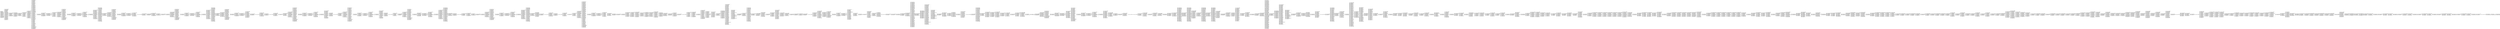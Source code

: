 digraph "graph.cfg.gv" {
	subgraph global {
		node [fontname=Courier fontsize=30.0 rank=same shape=box]
		block_0 [label="0: %00 = #0x1\l2: %01 = #0x40\l4: MSTORE(%01, %00)\l5: [NO_SSA] DUP1\l6: [NO_SSA] DUP15\l7: [NO_SSA] DUP14\l8: [NO_SSA] DUP16\l9: [NO_SSA] PUSH1\lb: [NO_SSA] MLOAD\lc: [NO_SSA] PUSH1\le: [NO_SSA] ADD\lf: [NO_SSA] PUSH2\l12: [NO_SSA] SWAP4\l13: [NO_SSA] SWAP3\l14: [NO_SSA] SWAP2\l15: [NO_SSA] SWAP1\l16: [NO_SSA] PUSH2\l19: [NO_SSA] JUMP\l"]
		block_1a [label="1a: [NO_SSA] JUMPDEST\l1b: [NO_SSA] PUSH1\l1d: [NO_SSA] MLOAD\l1e: [NO_SSA] PUSH1\l20: [NO_SSA] DUP2\l21: [NO_SSA] DUP4\l22: [NO_SSA] SUB\l23: [NO_SSA] SUB\l24: [NO_SSA] DUP2\l25: [NO_SSA] MSTORE\l26: [NO_SSA] SWAP1\l27: [NO_SSA] PUSH1\l29: [NO_SSA] MSTORE\l2a: [NO_SSA] DUP2\l2b: [NO_SSA] MSTORE\l2c: [NO_SSA] PUSH1\l2e: [NO_SSA] ADD\l2f: [NO_SSA] CALLER\l30: [NO_SSA] PUSH20\l45: [NO_SSA] AND\l46: [NO_SSA] DUP2\l47: [NO_SSA] MSTORE\l48: [NO_SSA] PUSH1\l4a: [NO_SSA] ADD\l4b: [NO_SSA] DUP11\l4c: [NO_SSA] DUP2\l4d: [NO_SSA] MSTORE\l4e: [NO_SSA] POP\l4f: [NO_SSA] PUSH2\l52: [NO_SSA] JUMP\l"]
		block_53 [label="53: [NO_SSA] JUMPDEST\l54: [NO_SSA] SWAP2\l55: [NO_SSA] POP\l56: [NO_SSA] DUP5\l57: [NO_SSA] DUP3\l58: [NO_SSA] LT\l59: [NO_SSA] ISZERO\l5a: [NO_SSA] PUSH2\l5d: [NO_SSA] JUMPI\l"]
		block_5e [label="5e: [NO_SSA] PUSH1\l60: [NO_SSA] MLOAD\l61: [NO_SSA] PUSH32\l82: [NO_SSA] DUP2\l83: [NO_SSA] MSTORE\l84: [NO_SSA] PUSH1\l86: [NO_SSA] ADD\l87: [NO_SSA] PUSH2\l8a: [NO_SSA] SWAP1\l8b: [NO_SSA] PUSH2\l8e: [NO_SSA] JUMP\l"]
		block_8f [label="8f: [NO_SSA] JUMPDEST\l90: [NO_SSA] PUSH1\l92: [NO_SSA] MLOAD\l93: [NO_SSA] DUP1\l94: [NO_SSA] SWAP2\l95: [NO_SSA] SUB\l96: [NO_SSA] SWAP1\l97: [NO_SSA] REVERT\l"]
		block_98 [label="98: [NO_SSA] JUMPDEST\l99: [NO_SSA] POP\l9a: [NO_SSA] SWAP8\l9b: [NO_SSA] SWAP7\l9c: [NO_SSA] POP\l9d: [NO_SSA] POP\l9e: [NO_SSA] POP\l9f: [NO_SSA] POP\la0: [NO_SSA] POP\la1: [NO_SSA] POP\la2: [NO_SSA] POP\la3: [NO_SSA] JUMP\l"]
		block_a4 [label="a4: [NO_SSA] JUMPDEST\la5: [NO_SSA] DUP6\la6: [NO_SSA] PUSH20\lbb: [NO_SSA] AND\lbc: [NO_SSA] PUSH4\lc1: [NO_SSA] CALLER\lc2: [NO_SSA] ADDRESS\lc3: [NO_SSA] DUP9\lc4: [NO_SSA] DUP9\lc5: [NO_SSA] PUSH1\lc7: [NO_SSA] DUP10\lc8: [NO_SSA] DUP10\lc9: [NO_SSA] DUP10\lca: [NO_SSA] PUSH1\lcc: [NO_SSA] MLOAD\lcd: [NO_SSA] DUP10\lce: [NO_SSA] PUSH4\ld3: [NO_SSA] AND\ld4: [NO_SSA] PUSH1\ld6: [NO_SSA] INVALID\l"]
		block_d7 [label="d7: [NO_SSA] DUP2\ld8: [NO_SSA] MSTORE\ld9: [NO_SSA] PUSH1\ldb: [NO_SSA] ADD\ldc: [NO_SSA] DUP1\ldd: [NO_SSA] DUP10\lde: [NO_SSA] PUSH20\lf3: [NO_SSA] AND\lf4: [NO_SSA] DUP2\lf5: [NO_SSA] MSTORE\lf6: [NO_SSA] PUSH1\lf8: [NO_SSA] ADD\lf9: [NO_SSA] DUP9\lfa: [NO_SSA] PUSH20\l10f: [NO_SSA] AND\l110: [NO_SSA] DUP2\l111: [NO_SSA] MSTORE\l112: [NO_SSA] PUSH1\l114: [NO_SSA] ADD\l115: [NO_SSA] DUP8\l116: [NO_SSA] DUP2\l117: [NO_SSA] MSTORE\l118: [NO_SSA] PUSH1\l11a: [NO_SSA] ADD\l11b: [NO_SSA] DUP7\l11c: [NO_SSA] DUP2\l11d: [NO_SSA] MSTORE\l11e: [NO_SSA] PUSH1\l120: [NO_SSA] ADD\l121: [NO_SSA] DUP6\l122: [NO_SSA] ISZERO\l123: [NO_SSA] ISZERO\l124: [NO_SSA] DUP2\l125: [NO_SSA] MSTORE\l126: [NO_SSA] PUSH1\l128: [NO_SSA] ADD\l129: [NO_SSA] DUP5\l12a: [NO_SSA] PUSH1\l12c: [NO_SSA] AND\l12d: [NO_SSA] DUP2\l12e: [NO_SSA] MSTORE\l12f: [NO_SSA] PUSH1\l131: [NO_SSA] ADD\l132: [NO_SSA] DUP4\l133: [NO_SSA] DUP2\l134: [NO_SSA] MSTORE\l135: [NO_SSA] PUSH1\l137: [NO_SSA] ADD\l138: [NO_SSA] DUP3\l139: [NO_SSA] DUP2\l13a: [NO_SSA] MSTORE\l13b: [NO_SSA] PUSH1\l13d: [NO_SSA] ADD\l13e: [NO_SSA] SWAP9\l13f: [NO_SSA] POP\l140: [NO_SSA] POP\l141: [NO_SSA] POP\l142: [NO_SSA] POP\l143: [NO_SSA] POP\l144: [NO_SSA] POP\l145: [NO_SSA] POP\l146: [NO_SSA] POP\l147: [NO_SSA] POP\l148: [NO_SSA] PUSH1\l14a: [NO_SSA] PUSH1\l14c: [NO_SSA] MLOAD\l14d: [NO_SSA] DUP1\l14e: [NO_SSA] DUP4\l14f: [NO_SSA] SUB\l150: [NO_SSA] DUP2\l151: [NO_SSA] PUSH1\l153: [NO_SSA] DUP8\l154: [NO_SSA] DUP1\l155: [NO_SSA] EXTCODESIZE\l156: [NO_SSA] ISZERO\l157: [NO_SSA] DUP1\l158: [NO_SSA] ISZERO\l159: [NO_SSA] PUSH2\l15c: [NO_SSA] JUMPI\l"]
		block_15d [label="15d: [NO_SSA] PUSH1\l15f: [NO_SSA] DUP1\l160: [NO_SSA] REVERT\l"]
		block_161 [label="161: [NO_SSA] JUMPDEST\l162: [NO_SSA] POP\l163: [NO_SSA] GAS\l164: [NO_SSA] CALL\l165: [NO_SSA] ISZERO\l166: [NO_SSA] DUP1\l167: [NO_SSA] ISZERO\l168: [NO_SSA] PUSH2\l16b: [NO_SSA] JUMPI\l"]
		block_16c [label="16c: [NO_SSA] RETURNDATASIZE\l16d: [NO_SSA] PUSH1\l16f: [NO_SSA] DUP1\l170: [NO_SSA] RETURNDATACOPY\l171: [NO_SSA] RETURNDATASIZE\l172: [NO_SSA] PUSH1\l174: [NO_SSA] REVERT\l"]
		block_175 [label="175: [NO_SSA] JUMPDEST\l176: [NO_SSA] POP\l177: [NO_SSA] POP\l178: [NO_SSA] POP\l179: [NO_SSA] POP\l17a: [NO_SSA] POP\l17b: [NO_SSA] POP\l17c: [NO_SSA] POP\l17d: [NO_SSA] POP\l17e: [NO_SSA] POP\l17f: [NO_SSA] POP\l180: [NO_SSA] JUMP\l"]
		block_181 [label="181: [NO_SSA] JUMPDEST\l182: [NO_SSA] PUSH1\l184: [NO_SSA] PUSH32\l1a5: [NO_SSA] PUSH20\l1ba: [NO_SSA] AND\l1bb: [NO_SSA] PUSH4\l1c0: [NO_SSA] ADDRESS\l1c1: [NO_SSA] PUSH1\l1c3: [NO_SSA] MLOAD\l1c4: [NO_SSA] DUP3\l1c5: [NO_SSA] PUSH4\l1ca: [NO_SSA] AND\l1cb: [NO_SSA] PUSH1\l1cd: [NO_SSA] INVALID\l"]
		block_1ce [label="1ce: [NO_SSA] DUP2\l1cf: [NO_SSA] MSTORE\l1d0: [NO_SSA] PUSH1\l1d2: [NO_SSA] ADD\l1d3: [NO_SSA] DUP1\l1d4: [NO_SSA] DUP3\l1d5: [NO_SSA] PUSH20\l1ea: [NO_SSA] AND\l1eb: [NO_SSA] DUP2\l1ec: [NO_SSA] MSTORE\l1ed: [NO_SSA] PUSH1\l1ef: [NO_SSA] ADD\l1f0: [NO_SSA] SWAP2\l1f1: [NO_SSA] POP\l1f2: [NO_SSA] POP\l1f3: [NO_SSA] PUSH1\l1f5: [NO_SSA] PUSH1\l1f7: [NO_SSA] MLOAD\l1f8: [NO_SSA] DUP1\l1f9: [NO_SSA] DUP4\l1fa: [NO_SSA] SUB\l1fb: [NO_SSA] DUP2\l1fc: [NO_SSA] DUP7\l1fd: [NO_SSA] DUP1\l1fe: [NO_SSA] EXTCODESIZE\l1ff: [NO_SSA] ISZERO\l200: [NO_SSA] DUP1\l201: [NO_SSA] ISZERO\l202: [NO_SSA] PUSH2\l205: [NO_SSA] JUMPI\l"]
		block_206 [label="206: [NO_SSA] PUSH1\l208: [NO_SSA] DUP1\l209: [NO_SSA] REVERT\l"]
		block_20a [label="20a: [NO_SSA] JUMPDEST\l20b: [NO_SSA] POP\l20c: [NO_SSA] GAS\l20d: [NO_SSA] STATICCALL\l20e: [NO_SSA] ISZERO\l20f: [NO_SSA] DUP1\l210: [NO_SSA] ISZERO\l211: [NO_SSA] PUSH2\l214: [NO_SSA] JUMPI\l"]
		block_215 [label="215: [NO_SSA] RETURNDATASIZE\l216: [NO_SSA] PUSH1\l218: [NO_SSA] DUP1\l219: [NO_SSA] RETURNDATACOPY\l21a: [NO_SSA] RETURNDATASIZE\l21b: [NO_SSA] PUSH1\l21d: [NO_SSA] REVERT\l"]
		block_21e [label="21e: [NO_SSA] JUMPDEST\l21f: [NO_SSA] POP\l220: [NO_SSA] POP\l221: [NO_SSA] POP\l222: [NO_SSA] POP\l223: [NO_SSA] PUSH1\l225: [NO_SSA] MLOAD\l226: [NO_SSA] RETURNDATASIZE\l227: [NO_SSA] PUSH1\l229: [NO_SSA] DUP2\l22a: [NO_SSA] LT\l22b: [NO_SSA] ISZERO\l22c: [NO_SSA] PUSH2\l22f: [NO_SSA] JUMPI\l"]
		block_230 [label="230: [NO_SSA] PUSH1\l232: [NO_SSA] DUP1\l233: [NO_SSA] REVERT\l"]
		block_234 [label="234: [NO_SSA] JUMPDEST\l235: [NO_SSA] DUP2\l236: [NO_SSA] ADD\l237: [NO_SSA] SWAP1\l238: [NO_SSA] DUP1\l239: [NO_SSA] DUP1\l23a: [NO_SSA] MLOAD\l23b: [NO_SSA] SWAP1\l23c: [NO_SSA] PUSH1\l23e: [NO_SSA] ADD\l23f: [NO_SSA] SWAP1\l240: [NO_SSA] SWAP3\l241: [NO_SSA] SWAP2\l242: [NO_SSA] SWAP1\l243: [NO_SSA] POP\l244: [NO_SSA] POP\l245: [NO_SSA] POP\l246: [NO_SSA] SWAP1\l247: [NO_SSA] POP\l248: [NO_SSA] DUP3\l249: [NO_SSA] DUP2\l24a: [NO_SSA] LT\l24b: [NO_SSA] ISZERO\l24c: [NO_SSA] PUSH2\l24f: [NO_SSA] JUMPI\l"]
		block_250 [label="250: [NO_SSA] PUSH1\l252: [NO_SSA] MLOAD\l253: [NO_SSA] PUSH32\l274: [NO_SSA] DUP2\l275: [NO_SSA] MSTORE\l276: [NO_SSA] PUSH1\l278: [NO_SSA] ADD\l279: [NO_SSA] DUP1\l27a: [NO_SSA] DUP1\l27b: [NO_SSA] PUSH1\l27d: [NO_SSA] ADD\l27e: [NO_SSA] DUP3\l27f: [NO_SSA] DUP2\l280: [NO_SSA] SUB\l281: [NO_SSA] DUP3\l282: [NO_SSA] MSTORE\l283: [NO_SSA] PUSH1\l285: [NO_SSA] DUP2\l286: [NO_SSA] MSTORE\l287: [NO_SSA] PUSH1\l289: [NO_SSA] ADD\l28a: [NO_SSA] DUP1\l28b: [NO_SSA] PUSH32\l2ac: [NO_SSA] DUP2\l2ad: [NO_SSA] MSTORE\l2ae: [NO_SSA] POP\l2af: [NO_SSA] PUSH1\l2b1: [NO_SSA] ADD\l2b2: [NO_SSA] SWAP2\l2b3: [NO_SSA] POP\l2b4: [NO_SSA] POP\l2b5: [NO_SSA] PUSH1\l2b7: [NO_SSA] MLOAD\l2b8: [NO_SSA] DUP1\l2b9: [NO_SSA] SWAP2\l2ba: [NO_SSA] SUB\l2bb: [NO_SSA] SWAP1\l2bc: [NO_SSA] REVERT\l"]
		block_2bd [label="2bd: [NO_SSA] JUMPDEST\l2be: [NO_SSA] PUSH1\l2c0: [NO_SSA] DUP2\l2c1: [NO_SSA] GT\l2c2: [NO_SSA] ISZERO\l2c3: [NO_SSA] PUSH2\l2c6: [NO_SSA] JUMPI\l"]
		block_2c7 [label="2c7: [NO_SSA] PUSH32\l2e8: [NO_SSA] PUSH20\l2fd: [NO_SSA] AND\l2fe: [NO_SSA] PUSH4\l303: [NO_SSA] DUP3\l304: [NO_SSA] PUSH1\l306: [NO_SSA] MLOAD\l307: [NO_SSA] DUP3\l308: [NO_SSA] PUSH4\l30d: [NO_SSA] AND\l30e: [NO_SSA] PUSH1\l310: [NO_SSA] INVALID\l"]
		block_311 [label="311: [NO_SSA] DUP2\l312: [NO_SSA] MSTORE\l313: [NO_SSA] PUSH1\l315: [NO_SSA] ADD\l316: [NO_SSA] DUP1\l317: [NO_SSA] DUP3\l318: [NO_SSA] DUP2\l319: [NO_SSA] MSTORE\l31a: [NO_SSA] PUSH1\l31c: [NO_SSA] ADD\l31d: [NO_SSA] SWAP2\l31e: [NO_SSA] POP\l31f: [NO_SSA] POP\l320: [NO_SSA] PUSH1\l322: [NO_SSA] PUSH1\l324: [NO_SSA] MLOAD\l325: [NO_SSA] DUP1\l326: [NO_SSA] DUP4\l327: [NO_SSA] SUB\l328: [NO_SSA] DUP2\l329: [NO_SSA] PUSH1\l32b: [NO_SSA] DUP8\l32c: [NO_SSA] DUP1\l32d: [NO_SSA] EXTCODESIZE\l32e: [NO_SSA] ISZERO\l32f: [NO_SSA] DUP1\l330: [NO_SSA] ISZERO\l331: [NO_SSA] PUSH2\l334: [NO_SSA] JUMPI\l"]
		block_335 [label="335: [NO_SSA] PUSH1\l337: [NO_SSA] DUP1\l338: [NO_SSA] REVERT\l"]
		block_339 [label="339: [NO_SSA] JUMPDEST\l33a: [NO_SSA] POP\l33b: [NO_SSA] GAS\l33c: [NO_SSA] CALL\l33d: [NO_SSA] ISZERO\l33e: [NO_SSA] DUP1\l33f: [NO_SSA] ISZERO\l340: [NO_SSA] PUSH2\l343: [NO_SSA] JUMPI\l"]
		block_344 [label="344: [NO_SSA] RETURNDATASIZE\l345: [NO_SSA] PUSH1\l347: [NO_SSA] DUP1\l348: [NO_SSA] RETURNDATACOPY\l349: [NO_SSA] RETURNDATASIZE\l34a: [NO_SSA] PUSH1\l34c: [NO_SSA] REVERT\l"]
		block_34d [label="34d: [NO_SSA] JUMPDEST\l34e: [NO_SSA] POP\l34f: [NO_SSA] POP\l350: [NO_SSA] POP\l351: [NO_SSA] POP\l352: [NO_SSA] PUSH2\l355: [NO_SSA] DUP3\l356: [NO_SSA] DUP3\l357: [NO_SSA] PUSH2\l35a: [NO_SSA] JUMP\l"]
		block_35b [label="35b: [NO_SSA] JUMPDEST\l"]
		block_35c [label="35c: [NO_SSA] JUMPDEST\l35d: [NO_SSA] POP\l35e: [NO_SSA] POP\l35f: [NO_SSA] POP\l360: [NO_SSA] JUMP\l"]
		block_361 [label="361: [NO_SSA] JUMPDEST\l362: [NO_SSA] PUSH32\l383: [NO_SSA] DUP2\l384: [NO_SSA] JUMP\l"]
		block_385 [label="385: [NO_SSA] JUMPDEST\l386: [NO_SSA] PUSH1\l388: [NO_SSA] DUP3\l389: [NO_SSA] GT\l38a: [NO_SSA] DUP1\l38b: [NO_SSA] ISZERO\l38c: [NO_SSA] PUSH2\l38f: [NO_SSA] JUMPI\l"]
		block_390 [label="390: [NO_SSA] POP\l391: [NO_SSA] PUSH1\l393: [NO_SSA] DUP3\l394: [NO_SSA] GT\l395: [NO_SSA] ISZERO\l"]
		block_396 [label="396: [NO_SSA] JUMPDEST\l397: [NO_SSA] PUSH2\l39a: [NO_SSA] JUMPI\l"]
		block_39b [label="39b: [NO_SSA] PUSH1\l39d: [NO_SSA] DUP1\l39e: [NO_SSA] REVERT\l"]
		block_39f [label="39f: [NO_SSA] JUMPDEST\l3a0: [NO_SSA] PUSH1\l3a2: [NO_SSA] PUSH32\l3c3: [NO_SSA] PUSH20\l3d8: [NO_SSA] AND\l3d9: [NO_SSA] PUSH4\l3de: [NO_SSA] ADDRESS\l3df: [NO_SSA] PUSH1\l3e1: [NO_SSA] MLOAD\l3e2: [NO_SSA] DUP3\l3e3: [NO_SSA] PUSH4\l3e8: [NO_SSA] AND\l3e9: [NO_SSA] PUSH1\l3eb: [NO_SSA] INVALID\l"]
		block_3ec [label="3ec: [NO_SSA] DUP2\l3ed: [NO_SSA] MSTORE\l3ee: [NO_SSA] PUSH1\l3f0: [NO_SSA] ADD\l3f1: [NO_SSA] DUP1\l3f2: [NO_SSA] DUP3\l3f3: [NO_SSA] PUSH20\l408: [NO_SSA] AND\l409: [NO_SSA] DUP2\l40a: [NO_SSA] MSTORE\l40b: [NO_SSA] PUSH1\l40d: [NO_SSA] ADD\l40e: [NO_SSA] SWAP2\l40f: [NO_SSA] POP\l410: [NO_SSA] POP\l411: [NO_SSA] PUSH1\l413: [NO_SSA] PUSH1\l415: [NO_SSA] MLOAD\l416: [NO_SSA] DUP1\l417: [NO_SSA] DUP4\l418: [NO_SSA] SUB\l419: [NO_SSA] DUP2\l41a: [NO_SSA] DUP7\l41b: [NO_SSA] DUP1\l41c: [NO_SSA] EXTCODESIZE\l41d: [NO_SSA] ISZERO\l41e: [NO_SSA] DUP1\l41f: [NO_SSA] ISZERO\l420: [NO_SSA] PUSH2\l423: [NO_SSA] JUMPI\l"]
		block_424 [label="424: [NO_SSA] PUSH1\l426: [NO_SSA] DUP1\l427: [NO_SSA] REVERT\l"]
		block_428 [label="428: [NO_SSA] JUMPDEST\l429: [NO_SSA] POP\l42a: [NO_SSA] GAS\l42b: [NO_SSA] STATICCALL\l42c: [NO_SSA] ISZERO\l42d: [NO_SSA] DUP1\l42e: [NO_SSA] ISZERO\l42f: [NO_SSA] PUSH2\l432: [NO_SSA] JUMPI\l"]
		block_433 [label="433: [NO_SSA] RETURNDATASIZE\l434: [NO_SSA] PUSH1\l436: [NO_SSA] DUP1\l437: [NO_SSA] RETURNDATACOPY\l438: [NO_SSA] RETURNDATASIZE\l439: [NO_SSA] PUSH1\l43b: [NO_SSA] REVERT\l"]
		block_43c [label="43c: [NO_SSA] JUMPDEST\l43d: [NO_SSA] POP\l43e: [NO_SSA] POP\l43f: [NO_SSA] POP\l440: [NO_SSA] POP\l441: [NO_SSA] PUSH1\l443: [NO_SSA] MLOAD\l444: [NO_SSA] RETURNDATASIZE\l445: [NO_SSA] PUSH1\l447: [NO_SSA] DUP2\l448: [NO_SSA] LT\l449: [NO_SSA] ISZERO\l44a: [NO_SSA] PUSH2\l44d: [NO_SSA] JUMPI\l"]
		block_44e [label="44e: [NO_SSA] PUSH1\l450: [NO_SSA] DUP1\l451: [NO_SSA] REVERT\l"]
		block_452 [label="452: [NO_SSA] JUMPDEST\l453: [NO_SSA] DUP2\l454: [NO_SSA] ADD\l455: [NO_SSA] SWAP1\l456: [NO_SSA] DUP1\l457: [NO_SSA] DUP1\l458: [NO_SSA] MLOAD\l459: [NO_SSA] SWAP1\l45a: [NO_SSA] PUSH1\l45c: [NO_SSA] ADD\l45d: [NO_SSA] SWAP1\l45e: [NO_SSA] SWAP3\l45f: [NO_SSA] SWAP2\l460: [NO_SSA] SWAP1\l461: [NO_SSA] POP\l462: [NO_SSA] POP\l463: [NO_SSA] POP\l464: [NO_SSA] SWAP1\l465: [NO_SSA] POP\l466: [NO_SSA] DUP5\l467: [NO_SSA] DUP2\l468: [NO_SSA] LT\l469: [NO_SSA] ISZERO\l46a: [NO_SSA] PUSH2\l46d: [NO_SSA] JUMPI\l"]
		block_46e [label="46e: [NO_SSA] PUSH1\l470: [NO_SSA] MLOAD\l471: [NO_SSA] PUSH32\l492: [NO_SSA] DUP2\l493: [NO_SSA] MSTORE\l494: [NO_SSA] PUSH1\l496: [NO_SSA] ADD\l497: [NO_SSA] DUP1\l498: [NO_SSA] DUP1\l499: [NO_SSA] PUSH1\l49b: [NO_SSA] ADD\l49c: [NO_SSA] DUP3\l49d: [NO_SSA] DUP2\l49e: [NO_SSA] SUB\l49f: [NO_SSA] DUP3\l4a0: [NO_SSA] MSTORE\l4a1: [NO_SSA] PUSH1\l4a3: [NO_SSA] DUP2\l4a4: [NO_SSA] MSTORE\l4a5: [NO_SSA] PUSH1\l4a7: [NO_SSA] ADD\l4a8: [NO_SSA] DUP1\l4a9: [NO_SSA] PUSH32\l4ca: [NO_SSA] DUP2\l4cb: [NO_SSA] MSTORE\l4cc: [NO_SSA] POP\l4cd: [NO_SSA] PUSH1\l4cf: [NO_SSA] ADD\l4d0: [NO_SSA] SWAP2\l4d1: [NO_SSA] POP\l4d2: [NO_SSA] POP\l4d3: [NO_SSA] PUSH1\l4d5: [NO_SSA] MLOAD\l4d6: [NO_SSA] DUP1\l4d7: [NO_SSA] SWAP2\l4d8: [NO_SSA] SUB\l4d9: [NO_SSA] SWAP1\l4da: [NO_SSA] REVERT\l"]
		block_4db [label="4db: [NO_SSA] JUMPDEST\l4dc: [NO_SSA] PUSH1\l4de: [NO_SSA] DUP2\l4df: [NO_SSA] GT\l4e0: [NO_SSA] ISZERO\l4e1: [NO_SSA] PUSH2\l4e4: [NO_SSA] JUMPI\l"]
		block_4e5 [label="4e5: [NO_SSA] PUSH32\l506: [NO_SSA] PUSH20\l51b: [NO_SSA] AND\l51c: [NO_SSA] PUSH4\l521: [NO_SSA] DUP3\l522: [NO_SSA] PUSH1\l524: [NO_SSA] MLOAD\l525: [NO_SSA] DUP3\l526: [NO_SSA] PUSH4\l52b: [NO_SSA] AND\l52c: [NO_SSA] PUSH1\l52e: [NO_SSA] INVALID\l"]
		block_52f [label="52f: [NO_SSA] DUP2\l530: [NO_SSA] MSTORE\l531: [NO_SSA] PUSH1\l533: [NO_SSA] ADD\l534: [NO_SSA] DUP1\l535: [NO_SSA] DUP3\l536: [NO_SSA] DUP2\l537: [NO_SSA] MSTORE\l538: [NO_SSA] PUSH1\l53a: [NO_SSA] ADD\l53b: [NO_SSA] SWAP2\l53c: [NO_SSA] POP\l53d: [NO_SSA] POP\l53e: [NO_SSA] PUSH1\l540: [NO_SSA] PUSH1\l542: [NO_SSA] MLOAD\l543: [NO_SSA] DUP1\l544: [NO_SSA] DUP4\l545: [NO_SSA] SUB\l546: [NO_SSA] DUP2\l547: [NO_SSA] PUSH1\l549: [NO_SSA] DUP8\l54a: [NO_SSA] DUP1\l54b: [NO_SSA] EXTCODESIZE\l54c: [NO_SSA] ISZERO\l54d: [NO_SSA] DUP1\l54e: [NO_SSA] ISZERO\l54f: [NO_SSA] PUSH2\l552: [NO_SSA] JUMPI\l"]
		block_553 [label="553: [NO_SSA] PUSH1\l555: [NO_SSA] DUP1\l556: [NO_SSA] REVERT\l"]
		block_557 [label="557: [NO_SSA] JUMPDEST\l558: [NO_SSA] POP\l559: [NO_SSA] GAS\l55a: [NO_SSA] CALL\l55b: [NO_SSA] ISZERO\l55c: [NO_SSA] DUP1\l55d: [NO_SSA] ISZERO\l55e: [NO_SSA] PUSH2\l561: [NO_SSA] JUMPI\l"]
		block_562 [label="562: [NO_SSA] RETURNDATASIZE\l563: [NO_SSA] PUSH1\l565: [NO_SSA] DUP1\l566: [NO_SSA] RETURNDATACOPY\l567: [NO_SSA] RETURNDATASIZE\l568: [NO_SSA] PUSH1\l56a: [NO_SSA] REVERT\l"]
		block_56b [label="56b: [NO_SSA] JUMPDEST\l56c: [NO_SSA] POP\l56d: [NO_SSA] POP\l56e: [NO_SSA] POP\l56f: [NO_SSA] POP\l570: [NO_SSA] PUSH1\l572: [NO_SSA] PUSH2\l575: [NO_SSA] PUSH2\l578: [NO_SSA] DUP6\l579: [NO_SSA] DUP5\l57a: [NO_SSA] PUSH2\l57d: [NO_SSA] SWAP1\l57e: [NO_SSA] SWAP2\l57f: [NO_SSA] SWAP1\l580: [NO_SSA] PUSH4\l585: [NO_SSA] AND\l586: [NO_SSA] JUMP\l"]
		block_587 [label="587: [NO_SSA] JUMPDEST\l588: [NO_SSA] DUP2\l589: [NO_SSA] PUSH2\l58c: [NO_SSA] JUMPI\l"]
		block_58d [label="58d: [NO_SSA] INVALID\l"]
		block_58e [label="58e: [NO_SSA] JUMPDEST\l58f: [NO_SSA] DIV\l590: [NO_SSA] SWAP1\l591: [NO_SSA] POP\l592: [NO_SSA] PUSH1\l594: [NO_SSA] DUP2\l595: [NO_SSA] GT\l596: [NO_SSA] ISZERO\l597: [NO_SSA] PUSH2\l59a: [NO_SSA] JUMPI\l"]
		block_59b [label="59b: [NO_SSA] PUSH2\l59e: [NO_SSA] DUP4\l59f: [NO_SSA] DUP3\l5a0: [NO_SSA] PUSH2\l5a3: [NO_SSA] JUMP\l"]
		block_5a4 [label="5a4: [NO_SSA] JUMPDEST\l"]
		block_5a5 [label="5a5: [NO_SSA] JUMPDEST\l5a6: [NO_SSA] PUSH2\l5a9: [NO_SSA] DUP6\l5aa: [NO_SSA] DUP3\l5ab: [NO_SSA] DUP5\l5ac: [NO_SSA] SUB\l5ad: [NO_SSA] PUSH2\l5b0: [NO_SSA] JUMP\l"]
		block_5b1 [label="5b1: [NO_SSA] JUMPDEST\l5b2: [NO_SSA] POP\l"]
		block_5b3 [label="5b3: [NO_SSA] JUMPDEST\l5b4: [NO_SSA] POP\l5b5: [NO_SSA] POP\l5b6: [NO_SSA] POP\l5b7: [NO_SSA] POP\l5b8: [NO_SSA] POP\l5b9: [NO_SSA] JUMP\l"]
		block_5ba [label="5ba: [NO_SSA] JUMPDEST\l5bb: [NO_SSA] PUSH32\l5dc: [NO_SSA] DUP7\l5dd: [NO_SSA] PUSH20\l5f2: [NO_SSA] AND\l5f3: [NO_SSA] PUSH4\l5f8: [NO_SSA] CALLER\l5f9: [NO_SSA] ADDRESS\l5fa: [NO_SSA] PUSH1\l5fc: [NO_SSA] MLOAD\l5fd: [NO_SSA] DUP4\l5fe: [NO_SSA] PUSH4\l603: [NO_SSA] AND\l604: [NO_SSA] PUSH1\l606: [NO_SSA] INVALID\l"]
		block_607 [label="607: [NO_SSA] DUP2\l608: [NO_SSA] MSTORE\l609: [NO_SSA] PUSH1\l60b: [NO_SSA] ADD\l60c: [NO_SSA] DUP1\l60d: [NO_SSA] DUP4\l60e: [NO_SSA] PUSH20\l623: [NO_SSA] AND\l624: [NO_SSA] DUP2\l625: [NO_SSA] MSTORE\l626: [NO_SSA] PUSH1\l628: [NO_SSA] ADD\l629: [NO_SSA] DUP3\l62a: [NO_SSA] PUSH20\l63f: [NO_SSA] AND\l640: [NO_SSA] DUP2\l641: [NO_SSA] MSTORE\l642: [NO_SSA] PUSH1\l644: [NO_SSA] ADD\l645: [NO_SSA] SWAP3\l646: [NO_SSA] POP\l647: [NO_SSA] POP\l648: [NO_SSA] POP\l649: [NO_SSA] PUSH1\l64b: [NO_SSA] PUSH1\l64d: [NO_SSA] MLOAD\l64e: [NO_SSA] DUP1\l64f: [NO_SSA] DUP4\l650: [NO_SSA] SUB\l651: [NO_SSA] DUP2\l652: [NO_SSA] DUP7\l653: [NO_SSA] DUP1\l654: [NO_SSA] EXTCODESIZE\l655: [NO_SSA] ISZERO\l656: [NO_SSA] DUP1\l657: [NO_SSA] ISZERO\l658: [NO_SSA] PUSH2\l65b: [NO_SSA] JUMPI\l"]
		block_65c [label="65c: [NO_SSA] PUSH1\l65e: [NO_SSA] DUP1\l65f: [NO_SSA] REVERT\l"]
		block_660 [label="660: [NO_SSA] JUMPDEST\l661: [NO_SSA] POP\l662: [NO_SSA] GAS\l663: [NO_SSA] STATICCALL\l664: [NO_SSA] ISZERO\l665: [NO_SSA] DUP1\l666: [NO_SSA] ISZERO\l667: [NO_SSA] PUSH2\l66a: [NO_SSA] JUMPI\l"]
		block_66b [label="66b: [NO_SSA] RETURNDATASIZE\l66c: [NO_SSA] PUSH1\l66e: [NO_SSA] DUP1\l66f: [NO_SSA] RETURNDATACOPY\l670: [NO_SSA] RETURNDATASIZE\l671: [NO_SSA] PUSH1\l673: [NO_SSA] REVERT\l"]
		block_674 [label="674: [NO_SSA] JUMPDEST\l675: [NO_SSA] POP\l676: [NO_SSA] POP\l677: [NO_SSA] POP\l678: [NO_SSA] POP\l679: [NO_SSA] PUSH1\l67b: [NO_SSA] MLOAD\l67c: [NO_SSA] RETURNDATASIZE\l67d: [NO_SSA] PUSH1\l67f: [NO_SSA] DUP2\l680: [NO_SSA] LT\l681: [NO_SSA] ISZERO\l682: [NO_SSA] PUSH2\l685: [NO_SSA] JUMPI\l"]
		block_686 [label="686: [NO_SSA] PUSH1\l688: [NO_SSA] DUP1\l689: [NO_SSA] REVERT\l"]
		block_68a [label="68a: [NO_SSA] JUMPDEST\l68b: [NO_SSA] DUP2\l68c: [NO_SSA] ADD\l68d: [NO_SSA] SWAP1\l68e: [NO_SSA] DUP1\l68f: [NO_SSA] DUP1\l690: [NO_SSA] MLOAD\l691: [NO_SSA] SWAP1\l692: [NO_SSA] PUSH1\l694: [NO_SSA] ADD\l695: [NO_SSA] SWAP1\l696: [NO_SSA] SWAP3\l697: [NO_SSA] SWAP2\l698: [NO_SSA] SWAP1\l699: [NO_SSA] POP\l69a: [NO_SSA] POP\l69b: [NO_SSA] POP\l69c: [NO_SSA] LT\l69d: [NO_SSA] ISZERO\l69e: [NO_SSA] PUSH2\l6a1: [NO_SSA] JUMPI\l"]
		block_6a2 [label="6a2: [NO_SSA] PUSH2\l6a5: [NO_SSA] DUP7\l6a6: [NO_SSA] DUP7\l6a7: [NO_SSA] DUP7\l6a8: [NO_SSA] DUP7\l6a9: [NO_SSA] DUP7\l6aa: [NO_SSA] DUP7\l6ab: [NO_SSA] PUSH2\l6ae: [NO_SSA] JUMP\l"]
		block_6af [label="6af: [NO_SSA] JUMPDEST\l"]
		block_6b0 [label="6b0: [NO_SSA] JUMPDEST\l6b1: [NO_SSA] POP\l6b2: [NO_SSA] POP\l6b3: [NO_SSA] POP\l6b4: [NO_SSA] POP\l6b5: [NO_SSA] POP\l6b6: [NO_SSA] POP\l6b7: [NO_SSA] JUMP\l"]
		block_6b8 [label="6b8: [NO_SSA] JUMPDEST\l6b9: [NO_SSA] DUP5\l6ba: [NO_SSA] DUP7\l6bb: [NO_SSA] PUSH20\l6d0: [NO_SSA] AND\l6d1: [NO_SSA] PUSH4\l6d6: [NO_SSA] CALLER\l6d7: [NO_SSA] ADDRESS\l6d8: [NO_SSA] PUSH1\l6da: [NO_SSA] MLOAD\l6db: [NO_SSA] DUP4\l6dc: [NO_SSA] PUSH4\l6e1: [NO_SSA] AND\l6e2: [NO_SSA] PUSH1\l6e4: [NO_SSA] INVALID\l"]
		block_6e5 [label="6e5: [NO_SSA] DUP2\l6e6: [NO_SSA] MSTORE\l6e7: [NO_SSA] PUSH1\l6e9: [NO_SSA] ADD\l6ea: [NO_SSA] DUP1\l6eb: [NO_SSA] DUP4\l6ec: [NO_SSA] PUSH20\l701: [NO_SSA] AND\l702: [NO_SSA] DUP2\l703: [NO_SSA] MSTORE\l704: [NO_SSA] PUSH1\l706: [NO_SSA] ADD\l707: [NO_SSA] DUP3\l708: [NO_SSA] PUSH20\l71d: [NO_SSA] AND\l71e: [NO_SSA] DUP2\l71f: [NO_SSA] MSTORE\l720: [NO_SSA] PUSH1\l722: [NO_SSA] ADD\l723: [NO_SSA] SWAP3\l724: [NO_SSA] POP\l725: [NO_SSA] POP\l726: [NO_SSA] POP\l727: [NO_SSA] PUSH1\l729: [NO_SSA] PUSH1\l72b: [NO_SSA] MLOAD\l72c: [NO_SSA] DUP1\l72d: [NO_SSA] DUP4\l72e: [NO_SSA] SUB\l72f: [NO_SSA] DUP2\l730: [NO_SSA] DUP7\l731: [NO_SSA] DUP1\l732: [NO_SSA] EXTCODESIZE\l733: [NO_SSA] ISZERO\l734: [NO_SSA] DUP1\l735: [NO_SSA] ISZERO\l736: [NO_SSA] PUSH2\l739: [NO_SSA] JUMPI\l"]
		block_73a [label="73a: [NO_SSA] PUSH1\l73c: [NO_SSA] DUP1\l73d: [NO_SSA] REVERT\l"]
		block_73e [label="73e: [NO_SSA] JUMPDEST\l73f: [NO_SSA] POP\l740: [NO_SSA] GAS\l741: [NO_SSA] STATICCALL\l742: [NO_SSA] ISZERO\l743: [NO_SSA] DUP1\l744: [NO_SSA] ISZERO\l745: [NO_SSA] PUSH2\l748: [NO_SSA] JUMPI\l"]
		block_749 [label="749: [NO_SSA] RETURNDATASIZE\l74a: [NO_SSA] PUSH1\l74c: [NO_SSA] DUP1\l74d: [NO_SSA] RETURNDATACOPY\l74e: [NO_SSA] RETURNDATASIZE\l74f: [NO_SSA] PUSH1\l751: [NO_SSA] REVERT\l"]
		block_752 [label="752: [NO_SSA] JUMPDEST\l753: [NO_SSA] POP\l754: [NO_SSA] POP\l755: [NO_SSA] POP\l756: [NO_SSA] POP\l757: [NO_SSA] PUSH1\l759: [NO_SSA] MLOAD\l75a: [NO_SSA] RETURNDATASIZE\l75b: [NO_SSA] PUSH1\l75d: [NO_SSA] DUP2\l75e: [NO_SSA] LT\l75f: [NO_SSA] ISZERO\l760: [NO_SSA] PUSH2\l763: [NO_SSA] JUMPI\l"]
		block_764 [label="764: [NO_SSA] PUSH1\l766: [NO_SSA] DUP1\l767: [NO_SSA] REVERT\l"]
		block_768 [label="768: [NO_SSA] JUMPDEST\l769: [NO_SSA] DUP2\l76a: [NO_SSA] ADD\l76b: [NO_SSA] SWAP1\l76c: [NO_SSA] DUP1\l76d: [NO_SSA] DUP1\l76e: [NO_SSA] MLOAD\l76f: [NO_SSA] SWAP1\l770: [NO_SSA] PUSH1\l772: [NO_SSA] ADD\l773: [NO_SSA] SWAP1\l774: [NO_SSA] SWAP3\l775: [NO_SSA] SWAP2\l776: [NO_SSA] SWAP1\l777: [NO_SSA] POP\l778: [NO_SSA] POP\l779: [NO_SSA] POP\l77a: [NO_SSA] LT\l77b: [NO_SSA] ISZERO\l77c: [NO_SSA] PUSH2\l77f: [NO_SSA] JUMPI\l"]
		block_780 [label="780: [NO_SSA] PUSH2\l783: [NO_SSA] DUP7\l784: [NO_SSA] DUP7\l785: [NO_SSA] DUP7\l786: [NO_SSA] DUP7\l787: [NO_SSA] DUP7\l788: [NO_SSA] DUP7\l789: [NO_SSA] PUSH2\l78c: [NO_SSA] JUMP\l"]
		block_78d [label="78d: [NO_SSA] JUMPDEST\l"]
		block_78e [label="78e: [NO_SSA] JUMPDEST\l78f: [NO_SSA] POP\l790: [NO_SSA] POP\l791: [NO_SSA] POP\l792: [NO_SSA] POP\l793: [NO_SSA] POP\l794: [NO_SSA] POP\l795: [NO_SSA] JUMP\l"]
		block_796 [label="796: [NO_SSA] JUMPDEST\l797: [NO_SSA] PUSH32\l7b8: [NO_SSA] DUP2\l7b9: [NO_SSA] JUMP\l"]
		block_7ba [label="7ba: [NO_SSA] JUMPDEST\l7bb: [NO_SSA] PUSH1\l7bd: [NO_SSA] DUP4\l7be: [NO_SSA] PUSH20\l7d3: [NO_SSA] AND\l7d4: [NO_SSA] PUSH4\l7d9: [NO_SSA] ADDRESS\l7da: [NO_SSA] PUSH1\l7dc: [NO_SSA] MLOAD\l7dd: [NO_SSA] DUP3\l7de: [NO_SSA] PUSH4\l7e3: [NO_SSA] AND\l7e4: [NO_SSA] PUSH1\l7e6: [NO_SSA] INVALID\l"]
		block_7e7 [label="7e7: [NO_SSA] DUP2\l7e8: [NO_SSA] MSTORE\l7e9: [NO_SSA] PUSH1\l7eb: [NO_SSA] ADD\l7ec: [NO_SSA] DUP1\l7ed: [NO_SSA] DUP3\l7ee: [NO_SSA] PUSH20\l803: [NO_SSA] AND\l804: [NO_SSA] DUP2\l805: [NO_SSA] MSTORE\l806: [NO_SSA] PUSH1\l808: [NO_SSA] ADD\l809: [NO_SSA] SWAP2\l80a: [NO_SSA] POP\l80b: [NO_SSA] POP\l80c: [NO_SSA] PUSH1\l80e: [NO_SSA] PUSH1\l810: [NO_SSA] MLOAD\l811: [NO_SSA] DUP1\l812: [NO_SSA] DUP4\l813: [NO_SSA] SUB\l814: [NO_SSA] DUP2\l815: [NO_SSA] DUP7\l816: [NO_SSA] DUP1\l817: [NO_SSA] EXTCODESIZE\l818: [NO_SSA] ISZERO\l819: [NO_SSA] DUP1\l81a: [NO_SSA] ISZERO\l81b: [NO_SSA] PUSH2\l81e: [NO_SSA] JUMPI\l"]
		block_81f [label="81f: [NO_SSA] PUSH1\l821: [NO_SSA] DUP1\l822: [NO_SSA] REVERT\l"]
		block_823 [label="823: [NO_SSA] JUMPDEST\l824: [NO_SSA] POP\l825: [NO_SSA] GAS\l826: [NO_SSA] STATICCALL\l827: [NO_SSA] ISZERO\l828: [NO_SSA] DUP1\l829: [NO_SSA] ISZERO\l82a: [NO_SSA] PUSH2\l82d: [NO_SSA] JUMPI\l"]
		block_82e [label="82e: [NO_SSA] RETURNDATASIZE\l82f: [NO_SSA] PUSH1\l831: [NO_SSA] DUP1\l832: [NO_SSA] RETURNDATACOPY\l833: [NO_SSA] RETURNDATASIZE\l834: [NO_SSA] PUSH1\l836: [NO_SSA] REVERT\l"]
		block_837 [label="837: [NO_SSA] JUMPDEST\l838: [NO_SSA] POP\l839: [NO_SSA] POP\l83a: [NO_SSA] POP\l83b: [NO_SSA] POP\l83c: [NO_SSA] PUSH1\l83e: [NO_SSA] MLOAD\l83f: [NO_SSA] RETURNDATASIZE\l840: [NO_SSA] PUSH1\l842: [NO_SSA] DUP2\l843: [NO_SSA] LT\l844: [NO_SSA] ISZERO\l845: [NO_SSA] PUSH2\l848: [NO_SSA] JUMPI\l"]
		block_849 [label="849: [NO_SSA] PUSH1\l84b: [NO_SSA] DUP1\l84c: [NO_SSA] REVERT\l"]
		block_84d [label="84d: [NO_SSA] JUMPDEST\l84e: [NO_SSA] DUP2\l84f: [NO_SSA] ADD\l850: [NO_SSA] SWAP1\l851: [NO_SSA] DUP1\l852: [NO_SSA] DUP1\l853: [NO_SSA] MLOAD\l854: [NO_SSA] SWAP1\l855: [NO_SSA] PUSH1\l857: [NO_SSA] ADD\l858: [NO_SSA] SWAP1\l859: [NO_SSA] SWAP3\l85a: [NO_SSA] SWAP2\l85b: [NO_SSA] SWAP1\l85c: [NO_SSA] POP\l85d: [NO_SSA] POP\l85e: [NO_SSA] POP\l85f: [NO_SSA] SWAP1\l860: [NO_SSA] POP\l861: [NO_SSA] DUP3\l862: [NO_SSA] DUP2\l863: [NO_SSA] LT\l864: [NO_SSA] ISZERO\l865: [NO_SSA] PUSH2\l868: [NO_SSA] JUMPI\l"]
		block_869 [label="869: [NO_SSA] PUSH1\l86b: [NO_SSA] MLOAD\l86c: [NO_SSA] PUSH32\l88d: [NO_SSA] DUP2\l88e: [NO_SSA] MSTORE\l88f: [NO_SSA] PUSH1\l891: [NO_SSA] ADD\l892: [NO_SSA] DUP1\l893: [NO_SSA] DUP1\l894: [NO_SSA] PUSH1\l896: [NO_SSA] ADD\l897: [NO_SSA] DUP3\l898: [NO_SSA] DUP2\l899: [NO_SSA] SUB\l89a: [NO_SSA] DUP3\l89b: [NO_SSA] MSTORE\l89c: [NO_SSA] PUSH1\l89e: [NO_SSA] DUP2\l89f: [NO_SSA] MSTORE\l8a0: [NO_SSA] PUSH1\l8a2: [NO_SSA] ADD\l8a3: [NO_SSA] DUP1\l8a4: [NO_SSA] PUSH32\l8c5: [NO_SSA] DUP2\l8c6: [NO_SSA] MSTORE\l8c7: [NO_SSA] POP\l8c8: [NO_SSA] PUSH1\l8ca: [NO_SSA] ADD\l8cb: [NO_SSA] SWAP2\l8cc: [NO_SSA] POP\l8cd: [NO_SSA] POP\l8ce: [NO_SSA] PUSH1\l8d0: [NO_SSA] MLOAD\l8d1: [NO_SSA] DUP1\l8d2: [NO_SSA] SWAP2\l8d3: [NO_SSA] SUB\l8d4: [NO_SSA] SWAP1\l8d5: [NO_SSA] REVERT\l"]
		block_8d6 [label="8d6: [NO_SSA] JUMPDEST\l8d7: [NO_SSA] PUSH1\l8d9: [NO_SSA] DUP2\l8da: [NO_SSA] GT\l8db: [NO_SSA] ISZERO\l8dc: [NO_SSA] PUSH2\l8df: [NO_SSA] JUMPI\l"]
		block_8e0 [label="8e0: [NO_SSA] PUSH2\l8e3: [NO_SSA] DUP5\l8e4: [NO_SSA] DUP4\l8e5: [NO_SSA] DUP4\l8e6: [NO_SSA] PUSH2\l8e9: [NO_SSA] JUMP\l"]
		block_8ea [label="8ea: [NO_SSA] JUMPDEST\l"]
		block_8eb [label="8eb: [NO_SSA] JUMPDEST\l8ec: [NO_SSA] POP\l8ed: [NO_SSA] POP\l8ee: [NO_SSA] POP\l8ef: [NO_SSA] POP\l8f0: [NO_SSA] JUMP\l"]
		block_8f1 [label="8f1: [NO_SSA] JUMPDEST\l8f2: [NO_SSA] PUSH1\l8f4: [NO_SSA] DUP3\l8f5: [NO_SSA] GT\l8f6: [NO_SSA] DUP1\l8f7: [NO_SSA] ISZERO\l8f8: [NO_SSA] PUSH2\l8fb: [NO_SSA] JUMPI\l"]
		block_8fc [label="8fc: [NO_SSA] POP\l8fd: [NO_SSA] PUSH1\l8ff: [NO_SSA] DUP3\l900: [NO_SSA] GT\l901: [NO_SSA] ISZERO\l"]
		block_902 [label="902: [NO_SSA] JUMPDEST\l903: [NO_SSA] PUSH2\l906: [NO_SSA] JUMPI\l"]
		block_907 [label="907: [NO_SSA] PUSH1\l909: [NO_SSA] DUP1\l90a: [NO_SSA] REVERT\l"]
		block_90b [label="90b: [NO_SSA] JUMPDEST\l90c: [NO_SSA] PUSH1\l90e: [NO_SSA] DUP6\l90f: [NO_SSA] PUSH20\l924: [NO_SSA] AND\l925: [NO_SSA] PUSH4\l92a: [NO_SSA] ADDRESS\l92b: [NO_SSA] PUSH1\l92d: [NO_SSA] MLOAD\l92e: [NO_SSA] DUP3\l92f: [NO_SSA] PUSH4\l934: [NO_SSA] AND\l935: [NO_SSA] PUSH1\l937: [NO_SSA] INVALID\l"]
		block_938 [label="938: [NO_SSA] DUP2\l939: [NO_SSA] MSTORE\l93a: [NO_SSA] PUSH1\l93c: [NO_SSA] ADD\l93d: [NO_SSA] DUP1\l93e: [NO_SSA] DUP3\l93f: [NO_SSA] PUSH20\l954: [NO_SSA] AND\l955: [NO_SSA] DUP2\l956: [NO_SSA] MSTORE\l957: [NO_SSA] PUSH1\l959: [NO_SSA] ADD\l95a: [NO_SSA] SWAP2\l95b: [NO_SSA] POP\l95c: [NO_SSA] POP\l95d: [NO_SSA] PUSH1\l95f: [NO_SSA] PUSH1\l961: [NO_SSA] MLOAD\l962: [NO_SSA] DUP1\l963: [NO_SSA] DUP4\l964: [NO_SSA] SUB\l965: [NO_SSA] DUP2\l966: [NO_SSA] DUP7\l967: [NO_SSA] DUP1\l968: [NO_SSA] EXTCODESIZE\l969: [NO_SSA] ISZERO\l96a: [NO_SSA] DUP1\l96b: [NO_SSA] ISZERO\l96c: [NO_SSA] PUSH2\l96f: [NO_SSA] JUMPI\l"]
		block_970 [label="970: [NO_SSA] PUSH1\l972: [NO_SSA] DUP1\l973: [NO_SSA] REVERT\l"]
		block_974 [label="974: [NO_SSA] JUMPDEST\l975: [NO_SSA] POP\l976: [NO_SSA] GAS\l977: [NO_SSA] STATICCALL\l978: [NO_SSA] ISZERO\l979: [NO_SSA] DUP1\l97a: [NO_SSA] ISZERO\l97b: [NO_SSA] PUSH2\l97e: [NO_SSA] JUMPI\l"]
		block_97f [label="97f: [NO_SSA] RETURNDATASIZE\l980: [NO_SSA] PUSH1\l982: [NO_SSA] DUP1\l983: [NO_SSA] RETURNDATACOPY\l984: [NO_SSA] RETURNDATASIZE\l985: [NO_SSA] PUSH1\l987: [NO_SSA] REVERT\l"]
		block_988 [label="988: [NO_SSA] JUMPDEST\l989: [NO_SSA] POP\l98a: [NO_SSA] POP\l98b: [NO_SSA] POP\l98c: [NO_SSA] POP\l98d: [NO_SSA] PUSH1\l98f: [NO_SSA] MLOAD\l990: [NO_SSA] RETURNDATASIZE\l991: [NO_SSA] PUSH1\l993: [NO_SSA] DUP2\l994: [NO_SSA] LT\l995: [NO_SSA] ISZERO\l996: [NO_SSA] PUSH2\l999: [NO_SSA] JUMPI\l"]
		block_99a [label="99a: [NO_SSA] PUSH1\l99c: [NO_SSA] DUP1\l99d: [NO_SSA] REVERT\l"]
		block_99e [label="99e: [NO_SSA] JUMPDEST\l99f: [NO_SSA] DUP2\l9a0: [NO_SSA] ADD\l9a1: [NO_SSA] SWAP1\l9a2: [NO_SSA] DUP1\l9a3: [NO_SSA] DUP1\l9a4: [NO_SSA] MLOAD\l9a5: [NO_SSA] SWAP1\l9a6: [NO_SSA] PUSH1\l9a8: [NO_SSA] ADD\l9a9: [NO_SSA] SWAP1\l9aa: [NO_SSA] SWAP3\l9ab: [NO_SSA] SWAP2\l9ac: [NO_SSA] SWAP1\l9ad: [NO_SSA] POP\l9ae: [NO_SSA] POP\l9af: [NO_SSA] POP\l9b0: [NO_SSA] SWAP1\l9b1: [NO_SSA] POP\l9b2: [NO_SSA] DUP5\l9b3: [NO_SSA] DUP2\l9b4: [NO_SSA] LT\l9b5: [NO_SSA] ISZERO\l9b6: [NO_SSA] PUSH2\l9b9: [NO_SSA] JUMPI\l"]
		block_9ba [label="9ba: [NO_SSA] PUSH1\l9bc: [NO_SSA] MLOAD\l9bd: [NO_SSA] PUSH32\l9de: [NO_SSA] DUP2\l9df: [NO_SSA] MSTORE\l9e0: [NO_SSA] PUSH1\l9e2: [NO_SSA] ADD\l9e3: [NO_SSA] DUP1\l9e4: [NO_SSA] DUP1\l9e5: [NO_SSA] PUSH1\l9e7: [NO_SSA] ADD\l9e8: [NO_SSA] DUP3\l9e9: [NO_SSA] DUP2\l9ea: [NO_SSA] SUB\l9eb: [NO_SSA] DUP3\l9ec: [NO_SSA] MSTORE\l9ed: [NO_SSA] PUSH1\l9ef: [NO_SSA] DUP2\l9f0: [NO_SSA] MSTORE\l9f1: [NO_SSA] PUSH1\l9f3: [NO_SSA] ADD\l9f4: [NO_SSA] DUP1\l9f5: [NO_SSA] PUSH32\la16: [NO_SSA] DUP2\la17: [NO_SSA] MSTORE\la18: [NO_SSA] POP\la19: [NO_SSA] PUSH1\la1b: [NO_SSA] ADD\la1c: [NO_SSA] SWAP2\la1d: [NO_SSA] POP\la1e: [NO_SSA] POP\la1f: [NO_SSA] PUSH1\la21: [NO_SSA] MLOAD\la22: [NO_SSA] DUP1\la23: [NO_SSA] SWAP2\la24: [NO_SSA] SUB\la25: [NO_SSA] SWAP1\la26: [NO_SSA] REVERT\l"]
		block_a27 [label="a27: [NO_SSA] JUMPDEST\la28: [NO_SSA] PUSH1\la2a: [NO_SSA] DUP2\la2b: [NO_SSA] GT\la2c: [NO_SSA] ISZERO\la2d: [NO_SSA] PUSH2\la30: [NO_SSA] JUMPI\l"]
		block_a31 [label="a31: [NO_SSA] PUSH1\la33: [NO_SSA] PUSH2\la36: [NO_SSA] PUSH2\la39: [NO_SSA] DUP6\la3a: [NO_SSA] DUP5\la3b: [NO_SSA] PUSH2\la3e: [NO_SSA] SWAP1\la3f: [NO_SSA] SWAP2\la40: [NO_SSA] SWAP1\la41: [NO_SSA] PUSH4\la46: [NO_SSA] AND\la47: [NO_SSA] JUMP\l"]
		block_a48 [label="a48: [NO_SSA] JUMPDEST\la49: [NO_SSA] DUP2\la4a: [NO_SSA] PUSH2\la4d: [NO_SSA] JUMPI\l"]
		block_a4e [label="a4e: [NO_SSA] INVALID\l"]
		block_a4f [label="a4f: [NO_SSA] JUMPDEST\la50: [NO_SSA] DIV\la51: [NO_SSA] SWAP1\la52: [NO_SSA] POP\la53: [NO_SSA] PUSH1\la55: [NO_SSA] DUP2\la56: [NO_SSA] GT\la57: [NO_SSA] ISZERO\la58: [NO_SSA] PUSH2\la5b: [NO_SSA] JUMPI\l"]
		block_a5c [label="a5c: [NO_SSA] PUSH2\la5f: [NO_SSA] DUP8\la60: [NO_SSA] DUP5\la61: [NO_SSA] DUP4\la62: [NO_SSA] PUSH2\la65: [NO_SSA] JUMP\l"]
		block_a66 [label="a66: [NO_SSA] JUMPDEST\l"]
		block_a67 [label="a67: [NO_SSA] JUMPDEST\la68: [NO_SSA] PUSH2\la6b: [NO_SSA] DUP8\la6c: [NO_SSA] DUP7\la6d: [NO_SSA] DUP4\la6e: [NO_SSA] DUP6\la6f: [NO_SSA] SUB\la70: [NO_SSA] PUSH2\la73: [NO_SSA] JUMP\l"]
		block_a74 [label="a74: [NO_SSA] JUMPDEST\la75: [NO_SSA] POP\l"]
		block_a76 [label="a76: [NO_SSA] JUMPDEST\la77: [NO_SSA] POP\la78: [NO_SSA] POP\la79: [NO_SSA] POP\la7a: [NO_SSA] POP\la7b: [NO_SSA] POP\la7c: [NO_SSA] POP\la7d: [NO_SSA] JUMP\l"]
		block_a7e [label="a7e: [NO_SSA] JUMPDEST\la7f: [NO_SSA] DUP6\la80: [NO_SSA] PUSH20\la95: [NO_SSA] AND\la96: [NO_SSA] PUSH4\la9b: [NO_SSA] CALLER\la9c: [NO_SSA] ADDRESS\la9d: [NO_SSA] DUP9\la9e: [NO_SSA] DUP9\la9f: [NO_SSA] DUP9\laa0: [NO_SSA] DUP9\laa1: [NO_SSA] DUP9\laa2: [NO_SSA] PUSH1\laa4: [NO_SSA] MLOAD\laa5: [NO_SSA] DUP9\laa6: [NO_SSA] PUSH4\laab: [NO_SSA] AND\laac: [NO_SSA] PUSH1\laae: [NO_SSA] INVALID\l"]
		block_aaf [label="aaf: [NO_SSA] DUP2\lab0: [NO_SSA] MSTORE\lab1: [NO_SSA] PUSH1\lab3: [NO_SSA] ADD\lab4: [NO_SSA] DUP1\lab5: [NO_SSA] DUP9\lab6: [NO_SSA] PUSH20\lacb: [NO_SSA] AND\lacc: [NO_SSA] DUP2\lacd: [NO_SSA] MSTORE\lace: [NO_SSA] PUSH1\lad0: [NO_SSA] ADD\lad1: [NO_SSA] DUP8\lad2: [NO_SSA] PUSH20\lae7: [NO_SSA] AND\lae8: [NO_SSA] DUP2\lae9: [NO_SSA] MSTORE\laea: [NO_SSA] PUSH1\laec: [NO_SSA] ADD\laed: [NO_SSA] DUP7\laee: [NO_SSA] DUP2\laef: [NO_SSA] MSTORE\laf0: [NO_SSA] PUSH1\laf2: [NO_SSA] ADD\laf3: [NO_SSA] DUP6\laf4: [NO_SSA] DUP2\laf5: [NO_SSA] MSTORE\laf6: [NO_SSA] PUSH1\laf8: [NO_SSA] ADD\laf9: [NO_SSA] DUP5\lafa: [NO_SSA] PUSH1\lafc: [NO_SSA] AND\lafd: [NO_SSA] DUP2\lafe: [NO_SSA] MSTORE\laff: [NO_SSA] PUSH1\lb01: [NO_SSA] ADD\lb02: [NO_SSA] DUP4\lb03: [NO_SSA] DUP2\lb04: [NO_SSA] MSTORE\lb05: [NO_SSA] PUSH1\lb07: [NO_SSA] ADD\lb08: [NO_SSA] DUP3\lb09: [NO_SSA] DUP2\lb0a: [NO_SSA] MSTORE\lb0b: [NO_SSA] PUSH1\lb0d: [NO_SSA] ADD\lb0e: [NO_SSA] SWAP8\lb0f: [NO_SSA] POP\lb10: [NO_SSA] POP\lb11: [NO_SSA] POP\lb12: [NO_SSA] POP\lb13: [NO_SSA] POP\lb14: [NO_SSA] POP\lb15: [NO_SSA] POP\lb16: [NO_SSA] POP\lb17: [NO_SSA] PUSH1\lb19: [NO_SSA] PUSH1\lb1b: [NO_SSA] MLOAD\lb1c: [NO_SSA] DUP1\lb1d: [NO_SSA] DUP4\lb1e: [NO_SSA] SUB\lb1f: [NO_SSA] DUP2\lb20: [NO_SSA] PUSH1\lb22: [NO_SSA] DUP8\lb23: [NO_SSA] DUP1\lb24: [NO_SSA] EXTCODESIZE\lb25: [NO_SSA] ISZERO\lb26: [NO_SSA] DUP1\lb27: [NO_SSA] ISZERO\lb28: [NO_SSA] PUSH2\lb2b: [NO_SSA] JUMPI\l"]
		block_b2c [label="b2c: [NO_SSA] PUSH1\lb2e: [NO_SSA] DUP1\lb2f: [NO_SSA] REVERT\l"]
		block_b30 [label="b30: [NO_SSA] JUMPDEST\lb31: [NO_SSA] POP\lb32: [NO_SSA] GAS\lb33: [NO_SSA] CALL\lb34: [NO_SSA] ISZERO\lb35: [NO_SSA] DUP1\lb36: [NO_SSA] ISZERO\lb37: [NO_SSA] PUSH2\lb3a: [NO_SSA] JUMPI\l"]
		block_b3b [label="b3b: [NO_SSA] RETURNDATASIZE\lb3c: [NO_SSA] PUSH1\lb3e: [NO_SSA] DUP1\lb3f: [NO_SSA] RETURNDATACOPY\lb40: [NO_SSA] RETURNDATASIZE\lb41: [NO_SSA] PUSH1\lb43: [NO_SSA] REVERT\l"]
		block_b44 [label="b44: [NO_SSA] JUMPDEST\lb45: [NO_SSA] POP\lb46: [NO_SSA] POP\lb47: [NO_SSA] POP\lb48: [NO_SSA] POP\lb49: [NO_SSA] POP\lb4a: [NO_SSA] POP\lb4b: [NO_SSA] POP\lb4c: [NO_SSA] POP\lb4d: [NO_SSA] POP\lb4e: [NO_SSA] POP\lb4f: [NO_SSA] JUMP\l"]
		block_b50 [label="b50: [NO_SSA] JUMPDEST\lb51: [NO_SSA] PUSH1\lb53: [NO_SSA] DUP5\lb54: [NO_SSA] SGT\lb55: [NO_SSA] DUP1\lb56: [NO_SSA] PUSH2\lb59: [NO_SSA] JUMPI\l"]
		block_b5a [label="b5a: [NO_SSA] POP\lb5b: [NO_SSA] PUSH1\lb5d: [NO_SSA] DUP4\lb5e: [NO_SSA] SGT\l"]
		block_b5f [label="b5f: [NO_SSA] JUMPDEST\lb60: [NO_SSA] PUSH2\lb63: [NO_SSA] JUMPI\l"]
		block_b64 [label="b64: [NO_SSA] PUSH1\lb66: [NO_SSA] DUP1\lb67: [NO_SSA] REVERT\l"]
		block_b68 [label="b68: [NO_SSA] JUMPDEST\lb69: [NO_SSA] PUSH1\lb6b: [NO_SSA] DUP3\lb6c: [NO_SSA] DUP3\lb6d: [NO_SSA] DUP2\lb6e: [NO_SSA] ADD\lb6f: [NO_SSA] SWAP1\lb70: [NO_SSA] PUSH2\lb73: [NO_SSA] SWAP2\lb74: [NO_SSA] SWAP1\lb75: [NO_SSA] PUSH2\lb78: [NO_SSA] JUMP\l"]
		block_b79 [label="b79: [NO_SSA] JUMPDEST\lb7a: [NO_SSA] SWAP1\lb7b: [NO_SSA] POP\lb7c: [NO_SSA] PUSH1\lb7e: [NO_SSA] DUP1\lb7f: [NO_SSA] PUSH1\lb81: [NO_SSA] PUSH2\lb84: [NO_SSA] DUP5\lb85: [NO_SSA] PUSH1\lb87: [NO_SSA] ADD\lb88: [NO_SSA] MLOAD\lb89: [NO_SSA] PUSH2\lb8c: [NO_SSA] JUMP\l"]
		block_b8d [label="b8d: [NO_SSA] JUMPDEST\lb8e: [NO_SSA] SWAP3\lb8f: [NO_SSA] POP\lb90: [NO_SSA] SWAP3\lb91: [NO_SSA] POP\lb92: [NO_SSA] SWAP3\lb93: [NO_SSA] POP\lb94: [NO_SSA] PUSH2\lb97: [NO_SSA] PUSH32\lbb8: [NO_SSA] DUP5\lbb9: [NO_SSA] DUP5\lbba: [NO_SSA] DUP5\lbbb: [NO_SSA] PUSH2\lbbe: [NO_SSA] JUMP\l"]
		block_bbf [label="bbf: [NO_SSA] JUMPDEST\lbc0: [NO_SSA] POP\lbc1: [NO_SSA] PUSH1\lbc3: [NO_SSA] DUP1\lbc4: [NO_SSA] PUSH1\lbc6: [NO_SSA] DUP1\lbc7: [NO_SSA] DUP12\lbc8: [NO_SSA] SGT\lbc9: [NO_SSA] PUSH2\lbcc: [NO_SSA] JUMPI\l"]
		block_bcd [label="bcd: [NO_SSA] DUP6\lbce: [NO_SSA] PUSH20\lbe3: [NO_SSA] AND\lbe4: [NO_SSA] DUP6\lbe5: [NO_SSA] PUSH20\lbfa: [NO_SSA] AND\lbfb: [NO_SSA] LT\lbfc: [NO_SSA] DUP11\lbfd: [NO_SSA] DUP13\lbfe: [NO_SSA] PUSH1\lc00: [NO_SSA] SUB\lc01: [NO_SSA] PUSH2\lc04: [NO_SSA] JUMP\l"]
		block_c05 [label="c05: [NO_SSA] JUMPDEST\lc06: [NO_SSA] DUP5\lc07: [NO_SSA] PUSH20\lc1c: [NO_SSA] AND\lc1d: [NO_SSA] DUP7\lc1e: [NO_SSA] PUSH20\lc33: [NO_SSA] AND\lc34: [NO_SSA] LT\lc35: [NO_SSA] DUP12\lc36: [NO_SSA] DUP12\lc37: [NO_SSA] PUSH1\lc39: [NO_SSA] SUB\l"]
		block_c3a [label="c3a: [NO_SSA] JUMPDEST\lc3b: [NO_SSA] SWAP3\lc3c: [NO_SSA] POP\lc3d: [NO_SSA] SWAP3\lc3e: [NO_SSA] POP\lc3f: [NO_SSA] SWAP3\lc40: [NO_SSA] POP\lc41: [NO_SSA] DUP7\lc42: [NO_SSA] PUSH1\lc44: [NO_SSA] ADD\lc45: [NO_SSA] MLOAD\lc46: [NO_SSA] DUP2\lc47: [NO_SSA] LT\lc48: [NO_SSA] ISZERO\lc49: [NO_SSA] PUSH2\lc4c: [NO_SSA] JUMPI\l"]
		block_c4d [label="c4d: [NO_SSA] PUSH1\lc4f: [NO_SSA] MLOAD\lc50: [NO_SSA] PUSH32\lc71: [NO_SSA] DUP2\lc72: [NO_SSA] MSTORE\lc73: [NO_SSA] PUSH1\lc75: [NO_SSA] ADD\lc76: [NO_SSA] PUSH2\lc79: [NO_SSA] SWAP1\lc7a: [NO_SSA] PUSH2\lc7d: [NO_SSA] JUMP\l"]
		block_c7e [label="c7e: [NO_SSA] JUMPDEST\lc7f: [NO_SSA] PUSH1\lc81: [NO_SSA] MLOAD\lc82: [NO_SSA] DUP1\lc83: [NO_SSA] SWAP2\lc84: [NO_SSA] SUB\lc85: [NO_SSA] SWAP1\lc86: [NO_SSA] REVERT\l"]
		block_c87 [label="c87: [NO_SSA] JUMPDEST\lc88: [NO_SSA] DUP3\lc89: [NO_SSA] ISZERO\lc8a: [NO_SSA] PUSH2\lc8d: [NO_SSA] JUMPI\l"]
		block_c8e [label="c8e: [NO_SSA] PUSH2\lc91: [NO_SSA] DUP7\lc92: [NO_SSA] DUP9\lc93: [NO_SSA] PUSH1\lc95: [NO_SSA] ADD\lc96: [NO_SSA] MLOAD\lc97: [NO_SSA] CALLER\lc98: [NO_SSA] DUP6\lc99: [NO_SSA] PUSH2\lc9c: [NO_SSA] JUMP\l"]
		block_c9d [label="c9d: [NO_SSA] JUMPDEST\lc9e: [NO_SSA] PUSH2\lca1: [NO_SSA] JUMP\l"]
		block_ca2 [label="ca2: [NO_SSA] JUMPDEST\l"]
		block_ca3 [label="ca3: [NO_SSA] JUMPDEST\lca4: [NO_SSA] POP\lca5: [NO_SSA] POP\lca6: [NO_SSA] POP\lca7: [NO_SSA] POP\lca8: [NO_SSA] POP\lca9: [NO_SSA] POP\lcaa: [NO_SSA] POP\lcab: [NO_SSA] POP\lcac: [NO_SSA] POP\lcad: [NO_SSA] POP\lcae: [NO_SSA] POP\lcaf: [NO_SSA] JUMP\l"]
		block_cb0 [label="cb0: [NO_SSA] JUMPDEST\lcb1: [NO_SSA] PUSH1\lcb3: [NO_SSA] DUP3\lcb4: [NO_SSA] PUSH20\lcc9: [NO_SSA] AND\lcca: [NO_SSA] DUP3\lccb: [NO_SSA] PUSH1\lccd: [NO_SSA] PUSH8\lcd6: [NO_SSA] DUP2\lcd7: [NO_SSA] GT\lcd8: [NO_SSA] DUP1\lcd9: [NO_SSA] ISZERO\lcda: [NO_SSA] PUSH2\lcdd: [NO_SSA] JUMPI\l"]
		block_cde [label="cde: [NO_SSA] PUSH1\lce0: [NO_SSA] DUP1\lce1: [NO_SSA] REVERT\l"]
		block_ce2 [label="ce2: [NO_SSA] JUMPDEST\lce3: [NO_SSA] POP\lce4: [NO_SSA] PUSH1\lce6: [NO_SSA] MLOAD\lce7: [NO_SSA] SWAP1\lce8: [NO_SSA] DUP1\lce9: [NO_SSA] DUP3\lcea: [NO_SSA] MSTORE\lceb: [NO_SSA] DUP1\lcec: [NO_SSA] PUSH1\lcee: [NO_SSA] ADD\lcef: [NO_SSA] PUSH1\lcf1: [NO_SSA] NOT\lcf2: [NO_SSA] AND\lcf3: [NO_SSA] PUSH1\lcf5: [NO_SSA] ADD\lcf6: [NO_SSA] DUP3\lcf7: [NO_SSA] ADD\lcf8: [NO_SSA] PUSH1\lcfa: [NO_SSA] MSTORE\lcfb: [NO_SSA] DUP1\lcfc: [NO_SSA] ISZERO\lcfd: [NO_SSA] PUSH2\ld00: [NO_SSA] JUMPI\l"]
		block_d01 [label="d01: [NO_SSA] DUP2\ld02: [NO_SSA] PUSH1\ld04: [NO_SSA] ADD\ld05: [NO_SSA] PUSH1\ld07: [NO_SSA] DUP3\ld08: [NO_SSA] MUL\ld09: [NO_SSA] DUP1\ld0a: [NO_SSA] CALLDATASIZE\ld0b: [NO_SSA] DUP4\ld0c: [NO_SSA] CALLDATACOPY\ld0d: [NO_SSA] DUP1\ld0e: [NO_SSA] DUP3\ld0f: [NO_SSA] ADD\ld10: [NO_SSA] SWAP2\ld11: [NO_SSA] POP\ld12: [NO_SSA] POP\ld13: [NO_SSA] SWAP1\ld14: [NO_SSA] POP\l"]
		block_d15 [label="d15: [NO_SSA] JUMPDEST\ld16: [NO_SSA] POP\ld17: [NO_SSA] PUSH1\ld19: [NO_SSA] MLOAD\ld1a: [NO_SSA] DUP1\ld1b: [NO_SSA] DUP3\ld1c: [NO_SSA] DUP1\ld1d: [NO_SSA] MLOAD\ld1e: [NO_SSA] SWAP1\ld1f: [NO_SSA] PUSH1\ld21: [NO_SSA] ADD\ld22: [NO_SSA] SWAP1\ld23: [NO_SSA] DUP1\ld24: [NO_SSA] DUP4\ld25: [NO_SSA] DUP4\l"]
		block_d26 [label="d26: [NO_SSA] JUMPDEST\ld27: [NO_SSA] PUSH1\ld29: [NO_SSA] DUP4\ld2a: [NO_SSA] LT\ld2b: [NO_SSA] PUSH2\ld2e: [NO_SSA] JUMPI\l"]
		block_d2f [label="d2f: [NO_SSA] DUP1\ld30: [NO_SSA] MLOAD\ld31: [NO_SSA] DUP3\ld32: [NO_SSA] MSTORE\ld33: [NO_SSA] PUSH1\ld35: [NO_SSA] DUP3\ld36: [NO_SSA] ADD\ld37: [NO_SSA] SWAP2\ld38: [NO_SSA] POP\ld39: [NO_SSA] PUSH1\ld3b: [NO_SSA] DUP2\ld3c: [NO_SSA] ADD\ld3d: [NO_SSA] SWAP1\ld3e: [NO_SSA] POP\ld3f: [NO_SSA] PUSH1\ld41: [NO_SSA] DUP4\ld42: [NO_SSA] SUB\ld43: [NO_SSA] SWAP3\ld44: [NO_SSA] POP\ld45: [NO_SSA] PUSH2\ld48: [NO_SSA] JUMP\l"]
		block_d49 [label="d49: [NO_SSA] JUMPDEST\ld4a: [NO_SSA] PUSH1\ld4c: [NO_SSA] DUP4\ld4d: [NO_SSA] PUSH1\ld4f: [NO_SSA] SUB\ld50: [NO_SSA] PUSH2\ld53: [NO_SSA] EXP\ld54: [NO_SSA] SUB\ld55: [NO_SSA] DUP1\ld56: [NO_SSA] NOT\ld57: [NO_SSA] DUP3\ld58: [NO_SSA] MLOAD\ld59: [NO_SSA] AND\ld5a: [NO_SSA] DUP2\ld5b: [NO_SSA] DUP5\ld5c: [NO_SSA] MLOAD\ld5d: [NO_SSA] AND\ld5e: [NO_SSA] DUP1\ld5f: [NO_SSA] DUP3\ld60: [NO_SSA] OR\ld61: [NO_SSA] DUP6\ld62: [NO_SSA] MSTORE\ld63: [NO_SSA] POP\ld64: [NO_SSA] POP\ld65: [NO_SSA] POP\ld66: [NO_SSA] POP\ld67: [NO_SSA] POP\ld68: [NO_SSA] POP\ld69: [NO_SSA] SWAP1\ld6a: [NO_SSA] POP\ld6b: [NO_SSA] ADD\ld6c: [NO_SSA] SWAP2\ld6d: [NO_SSA] POP\ld6e: [NO_SSA] POP\ld6f: [NO_SSA] PUSH1\ld71: [NO_SSA] PUSH1\ld73: [NO_SSA] MLOAD\ld74: [NO_SSA] DUP1\ld75: [NO_SSA] DUP4\ld76: [NO_SSA] SUB\ld77: [NO_SSA] DUP2\ld78: [NO_SSA] DUP6\ld79: [NO_SSA] DUP8\ld7a: [NO_SSA] GAS\ld7b: [NO_SSA] CALL\ld7c: [NO_SSA] SWAP3\ld7d: [NO_SSA] POP\ld7e: [NO_SSA] POP\ld7f: [NO_SSA] POP\ld80: [NO_SSA] RETURNDATASIZE\ld81: [NO_SSA] DUP1\ld82: [NO_SSA] PUSH1\ld84: [NO_SSA] DUP2\ld85: [NO_SSA] EQ\ld86: [NO_SSA] PUSH2\ld89: [NO_SSA] JUMPI\l"]
		block_d8a [label="d8a: [NO_SSA] PUSH1\ld8c: [NO_SSA] MLOAD\ld8d: [NO_SSA] SWAP2\ld8e: [NO_SSA] POP\ld8f: [NO_SSA] PUSH1\ld91: [NO_SSA] NOT\ld92: [NO_SSA] PUSH1\ld94: [NO_SSA] RETURNDATASIZE\ld95: [NO_SSA] ADD\ld96: [NO_SSA] AND\ld97: [NO_SSA] DUP3\ld98: [NO_SSA] ADD\ld99: [NO_SSA] PUSH1\ld9b: [NO_SSA] MSTORE\ld9c: [NO_SSA] RETURNDATASIZE\ld9d: [NO_SSA] DUP3\ld9e: [NO_SSA] MSTORE\ld9f: [NO_SSA] RETURNDATASIZE\lda0: [NO_SSA] PUSH1\lda2: [NO_SSA] PUSH1\lda4: [NO_SSA] DUP5\lda5: [NO_SSA] ADD\lda6: [NO_SSA] RETURNDATACOPY\lda7: [NO_SSA] PUSH2\ldaa: [NO_SSA] JUMP\l"]
		block_dab [label="dab: [NO_SSA] JUMPDEST\ldac: [NO_SSA] PUSH1\ldae: [NO_SSA] SWAP2\ldaf: [NO_SSA] POP\l"]
		block_db0 [label="db0: [NO_SSA] JUMPDEST\ldb1: [NO_SSA] POP\ldb2: [NO_SSA] POP\ldb3: [NO_SSA] SWAP1\ldb4: [NO_SSA] POP\ldb5: [NO_SSA] DUP1\ldb6: [NO_SSA] PUSH2\ldb9: [NO_SSA] JUMPI\l"]
		block_dba [label="dba: [NO_SSA] PUSH1\ldbc: [NO_SSA] MLOAD\ldbd: [NO_SSA] PUSH32\ldde: [NO_SSA] DUP2\lddf: [NO_SSA] MSTORE\lde0: [NO_SSA] PUSH1\lde2: [NO_SSA] ADD\lde3: [NO_SSA] DUP1\lde4: [NO_SSA] DUP1\lde5: [NO_SSA] PUSH1\lde7: [NO_SSA] ADD\lde8: [NO_SSA] DUP3\lde9: [NO_SSA] DUP2\ldea: [NO_SSA] SUB\ldeb: [NO_SSA] DUP3\ldec: [NO_SSA] MSTORE\lded: [NO_SSA] PUSH1\ldef: [NO_SSA] DUP2\ldf0: [NO_SSA] MSTORE\ldf1: [NO_SSA] PUSH1\ldf3: [NO_SSA] ADD\ldf4: [NO_SSA] DUP1\ldf5: [NO_SSA] PUSH32\le16: [NO_SSA] DUP2\le17: [NO_SSA] MSTORE\le18: [NO_SSA] POP\le19: [NO_SSA] PUSH1\le1b: [NO_SSA] ADD\le1c: [NO_SSA] SWAP2\le1d: [NO_SSA] POP\le1e: [NO_SSA] POP\le1f: [NO_SSA] PUSH1\le21: [NO_SSA] MLOAD\le22: [NO_SSA] DUP1\le23: [NO_SSA] SWAP2\le24: [NO_SSA] SUB\le25: [NO_SSA] SWAP1\le26: [NO_SSA] REVERT\l"]
		block_e27 [label="e27: [NO_SSA] JUMPDEST\le28: [NO_SSA] POP\le29: [NO_SSA] POP\le2a: [NO_SSA] POP\le2b: [NO_SSA] JUMP\l"]
		block_e2c [label="e2c: [NO_SSA] JUMPDEST\le2d: [NO_SSA] PUSH1\le2f: [NO_SSA] TIMESTAMP\le30: [NO_SSA] SWAP1\le31: [NO_SSA] POP\le32: [NO_SSA] SWAP1\le33: [NO_SSA] JUMP\l"]
		block_e34 [label="e34: [NO_SSA] JUMPDEST\le35: [NO_SSA] PUSH1\le37: [NO_SSA] DUP1\le38: [NO_SSA] PUSH20\le4d: [NO_SSA] AND\le4e: [NO_SSA] DUP5\le4f: [NO_SSA] PUSH20\le64: [NO_SSA] AND\le65: [NO_SSA] EQ\le66: [NO_SSA] ISZERO\le67: [NO_SSA] PUSH2\le6a: [NO_SSA] JUMPI\l"]
		block_e6b [label="e6b: [NO_SSA] ADDRESS\le6c: [NO_SSA] SWAP4\le6d: [NO_SSA] POP\l"]
		block_e6e [label="e6e: [NO_SSA] JUMPDEST\le6f: [NO_SSA] PUSH1\le71: [NO_SSA] DUP1\le72: [NO_SSA] PUSH1\le74: [NO_SSA] PUSH2\le77: [NO_SSA] DUP6\le78: [NO_SSA] PUSH1\le7a: [NO_SSA] ADD\le7b: [NO_SSA] MLOAD\le7c: [NO_SSA] PUSH2\le7f: [NO_SSA] JUMP\l"]
		block_e80 [label="e80: [NO_SSA] JUMPDEST\le81: [NO_SSA] SWAP3\le82: [NO_SSA] POP\le83: [NO_SSA] SWAP3\le84: [NO_SSA] POP\le85: [NO_SSA] SWAP3\le86: [NO_SSA] POP\le87: [NO_SSA] PUSH1\le89: [NO_SSA] DUP3\le8a: [NO_SSA] PUSH20\le9f: [NO_SSA] AND\lea0: [NO_SSA] DUP5\lea1: [NO_SSA] PUSH20\leb6: [NO_SSA] AND\leb7: [NO_SSA] LT\leb8: [NO_SSA] SWAP1\leb9: [NO_SSA] POP\leba: [NO_SSA] PUSH1\lebc: [NO_SSA] DUP1\lebd: [NO_SSA] PUSH2\lec0: [NO_SSA] DUP7\lec1: [NO_SSA] DUP7\lec2: [NO_SSA] DUP7\lec3: [NO_SSA] PUSH2\lec6: [NO_SSA] JUMP\l"]
		block_ec7 [label="ec7: [NO_SSA] JUMPDEST\lec8: [NO_SSA] PUSH20\ledd: [NO_SSA] AND\lede: [NO_SSA] PUSH4\lee3: [NO_SSA] DUP12\lee4: [NO_SSA] DUP6\lee5: [NO_SSA] PUSH2\lee8: [NO_SSA] DUP16\lee9: [NO_SSA] PUSH2\leec: [NO_SSA] JUMP\l"]
		block_eed [label="eed: [NO_SSA] JUMPDEST\leee: [NO_SSA] PUSH1\lef0: [NO_SSA] DUP15\lef1: [NO_SSA] PUSH20\lf06: [NO_SSA] AND\lf07: [NO_SSA] EQ\lf08: [NO_SSA] PUSH2\lf0b: [NO_SSA] JUMPI\l"]
		block_f0c [label="f0c: [NO_SSA] DUP14\lf0d: [NO_SSA] PUSH2\lf10: [NO_SSA] JUMP\l"]
		block_f11 [label="f11: [NO_SSA] JUMPDEST\lf12: [NO_SSA] DUP8\lf13: [NO_SSA] PUSH2\lf16: [NO_SSA] JUMPI\l"]
		block_f17 [label="f17: [NO_SSA] PUSH1\lf19: [NO_SSA] PUSH20\lf2e: [NO_SSA] SUB\lf2f: [NO_SSA] PUSH2\lf32: [NO_SSA] JUMP\l"]
		block_f33 [label="f33: [NO_SSA] JUMPDEST\lf34: [NO_SSA] PUSH1\lf36: [NO_SSA] PUSH5\lf3c: [NO_SSA] ADD\l"]
		block_f3d [label="f3d: [NO_SSA] JUMPDEST\l"]
		block_f3e [label="f3e: [NO_SSA] JUMPDEST\lf3f: [NO_SSA] DUP14\lf40: [NO_SSA] PUSH1\lf42: [NO_SSA] MLOAD\lf43: [NO_SSA] PUSH1\lf45: [NO_SSA] ADD\lf46: [NO_SSA] PUSH2\lf49: [NO_SSA] SWAP2\lf4a: [NO_SSA] SWAP1\lf4b: [NO_SSA] PUSH2\lf4e: [NO_SSA] JUMP\l"]
		block_f4f [label="f4f: [NO_SSA] JUMPDEST\lf50: [NO_SSA] PUSH1\lf52: [NO_SSA] MLOAD\lf53: [NO_SSA] PUSH1\lf55: [NO_SSA] DUP2\lf56: [NO_SSA] DUP4\lf57: [NO_SSA] SUB\lf58: [NO_SSA] SUB\lf59: [NO_SSA] DUP2\lf5a: [NO_SSA] MSTORE\lf5b: [NO_SSA] SWAP1\lf5c: [NO_SSA] PUSH1\lf5e: [NO_SSA] MSTORE\lf5f: [NO_SSA] PUSH1\lf61: [NO_SSA] MLOAD\lf62: [NO_SSA] DUP7\lf63: [NO_SSA] PUSH4\lf68: [NO_SSA] AND\lf69: [NO_SSA] PUSH1\lf6b: [NO_SSA] INVALID\l"]
		block_f6c [label="f6c: [NO_SSA] DUP2\lf6d: [NO_SSA] MSTORE\lf6e: [NO_SSA] PUSH1\lf70: [NO_SSA] ADD\lf71: [NO_SSA] PUSH2\lf74: [NO_SSA] SWAP6\lf75: [NO_SSA] SWAP5\lf76: [NO_SSA] SWAP4\lf77: [NO_SSA] SWAP3\lf78: [NO_SSA] SWAP2\lf79: [NO_SSA] SWAP1\lf7a: [NO_SSA] PUSH2\lf7d: [NO_SSA] JUMP\l"]
		block_f7e [label="f7e: [NO_SSA] JUMPDEST\lf7f: [NO_SSA] PUSH1\lf81: [NO_SSA] DUP1\lf82: [NO_SSA] MLOAD\lf83: [NO_SSA] DUP1\lf84: [NO_SSA] DUP4\lf85: [NO_SSA] SUB\lf86: [NO_SSA] DUP2\lf87: [NO_SSA] PUSH1\lf89: [NO_SSA] DUP8\lf8a: [NO_SSA] DUP1\lf8b: [NO_SSA] EXTCODESIZE\lf8c: [NO_SSA] ISZERO\lf8d: [NO_SSA] DUP1\lf8e: [NO_SSA] ISZERO\lf8f: [NO_SSA] PUSH2\lf92: [NO_SSA] JUMPI\l"]
		block_f93 [label="f93: [NO_SSA] PUSH1\lf95: [NO_SSA] DUP1\lf96: [NO_SSA] REVERT\l"]
		block_f97 [label="f97: [NO_SSA] JUMPDEST\lf98: [NO_SSA] POP\lf99: [NO_SSA] GAS\lf9a: [NO_SSA] CALL\lf9b: [NO_SSA] ISZERO\lf9c: [NO_SSA] DUP1\lf9d: [NO_SSA] ISZERO\lf9e: [NO_SSA] PUSH2\lfa1: [NO_SSA] JUMPI\l"]
		block_fa2 [label="fa2: [NO_SSA] RETURNDATASIZE\lfa3: [NO_SSA] PUSH1\lfa5: [NO_SSA] DUP1\lfa6: [NO_SSA] RETURNDATACOPY\lfa7: [NO_SSA] RETURNDATASIZE\lfa8: [NO_SSA] PUSH1\lfaa: [NO_SSA] REVERT\l"]
		block_fab [label="fab: [NO_SSA] JUMPDEST\lfac: [NO_SSA] POP\lfad: [NO_SSA] POP\lfae: [NO_SSA] POP\lfaf: [NO_SSA] POP\lfb0: [NO_SSA] PUSH1\lfb2: [NO_SSA] MLOAD\lfb3: [NO_SSA] RETURNDATASIZE\lfb4: [NO_SSA] PUSH1\lfb6: [NO_SSA] NOT\lfb7: [NO_SSA] PUSH1\lfb9: [NO_SSA] DUP3\lfba: [NO_SSA] ADD\lfbb: [NO_SSA] AND\lfbc: [NO_SSA] DUP3\lfbd: [NO_SSA] ADD\lfbe: [NO_SSA] DUP1\lfbf: [NO_SSA] PUSH1\lfc1: [NO_SSA] MSTORE\lfc2: [NO_SSA] POP\lfc3: [NO_SSA] DUP2\lfc4: [NO_SSA] ADD\lfc5: [NO_SSA] SWAP1\lfc6: [NO_SSA] PUSH2\lfc9: [NO_SSA] SWAP2\lfca: [NO_SSA] SWAP1\lfcb: [NO_SSA] PUSH2\lfce: [NO_SSA] JUMP\l"]
		block_fcf [label="fcf: [NO_SSA] JUMPDEST\lfd0: [NO_SSA] SWAP2\lfd1: [NO_SSA] POP\lfd2: [NO_SSA] SWAP2\lfd3: [NO_SSA] POP\lfd4: [NO_SSA] DUP3\lfd5: [NO_SSA] PUSH2\lfd8: [NO_SSA] JUMPI\l"]
		block_fd9 [label="fd9: [NO_SSA] DUP2\lfda: [NO_SSA] PUSH2\lfdd: [NO_SSA] JUMP\l"]
		block_fde [label="fde: [NO_SSA] JUMPDEST\lfdf: [NO_SSA] DUP1\l"]
		block_fe0 [label="fe0: [NO_SSA] JUMPDEST\lfe1: [NO_SSA] PUSH1\lfe3: [NO_SSA] SUB\lfe4: [NO_SSA] SWAP7\lfe5: [NO_SSA] POP\lfe6: [NO_SSA] POP\lfe7: [NO_SSA] POP\lfe8: [NO_SSA] POP\lfe9: [NO_SSA] POP\lfea: [NO_SSA] POP\lfeb: [NO_SSA] POP\lfec: [NO_SSA] SWAP5\lfed: [NO_SSA] SWAP4\lfee: [NO_SSA] POP\lfef: [NO_SSA] POP\lff0: [NO_SSA] POP\lff1: [NO_SSA] POP\lff2: [NO_SSA] JUMP\l"]
		block_ff3 [label="ff3: [NO_SSA] JUMPDEST\lff4: [NO_SSA] PUSH1\lff6: [NO_SSA] DUP1\lff7: [NO_SSA] DUP4\lff8: [NO_SSA] EQ\lff9: [NO_SSA] DUP1\lffa: [NO_SSA] PUSH2\lffd: [NO_SSA] JUMPI\l"]
		block_ffe [label="ffe: [NO_SSA] POP\lfff: [NO_SSA] DUP2\l1000: [NO_SSA] DUP4\l1001: [NO_SSA] DUP4\l1002: [NO_SSA] DUP6\l1003: [NO_SSA] MUL\l1004: [NO_SSA] SWAP3\l1005: [NO_SSA] POP\l1006: [NO_SSA] DUP3\l1007: [NO_SSA] DUP2\l1008: [NO_SSA] PUSH2\l100b: [NO_SSA] JUMPI\l"]
		block_100c [label="100c: [NO_SSA] INVALID\l"]
		block_100d [label="100d: [NO_SSA] JUMPDEST\l100e: [NO_SSA] DIV\l100f: [NO_SSA] EQ\l"]
		block_1010 [label="1010: [NO_SSA] JUMPDEST\l1011: [NO_SSA] PUSH2\l1014: [NO_SSA] JUMPI\l"]
		block_1015 [label="1015: [NO_SSA] PUSH1\l1017: [NO_SSA] DUP1\l1018: [NO_SSA] REVERT\l"]
		block_1019 [label="1019: [NO_SSA] JUMPDEST\l101a: [NO_SSA] SWAP3\l101b: [NO_SSA] SWAP2\l101c: [NO_SSA] POP\l101d: [NO_SSA] POP\l101e: [NO_SSA] JUMP\l"]
		block_101f [label="101f: [NO_SSA] JUMPDEST\l1020: [NO_SSA] PUSH1\l1022: [NO_SSA] DUP1\l1023: [NO_SSA] DUP5\l1024: [NO_SSA] PUSH20\l1039: [NO_SSA] AND\l103a: [NO_SSA] PUSH4\l103f: [NO_SSA] PUSH1\l1041: [NO_SSA] INVALID\l"]
		block_1042 [label="1042: [NO_SSA] DUP6\l1043: [NO_SSA] DUP6\l1044: [NO_SSA] PUSH1\l1046: [NO_SSA] MLOAD\l1047: [NO_SSA] PUSH1\l1049: [NO_SSA] ADD\l104a: [NO_SSA] DUP1\l104b: [NO_SSA] DUP4\l104c: [NO_SSA] PUSH20\l1061: [NO_SSA] AND\l1062: [NO_SSA] DUP2\l1063: [NO_SSA] MSTORE\l1064: [NO_SSA] PUSH1\l1066: [NO_SSA] ADD\l1067: [NO_SSA] DUP3\l1068: [NO_SSA] DUP2\l1069: [NO_SSA] MSTORE\l106a: [NO_SSA] PUSH1\l106c: [NO_SSA] ADD\l106d: [NO_SSA] SWAP3\l106e: [NO_SSA] POP\l106f: [NO_SSA] POP\l1070: [NO_SSA] POP\l1071: [NO_SSA] PUSH1\l1073: [NO_SSA] MLOAD\l1074: [NO_SSA] PUSH1\l1076: [NO_SSA] DUP2\l1077: [NO_SSA] DUP4\l1078: [NO_SSA] SUB\l1079: [NO_SSA] SUB\l107a: [NO_SSA] DUP2\l107b: [NO_SSA] MSTORE\l107c: [NO_SSA] SWAP1\l107d: [NO_SSA] PUSH1\l107f: [NO_SSA] MSTORE\l1080: [NO_SSA] SWAP1\l1081: [NO_SSA] PUSH28\l109e: [NO_SSA] NOT\l109f: [NO_SSA] AND\l10a0: [NO_SSA] PUSH1\l10a2: [NO_SSA] DUP3\l10a3: [NO_SSA] ADD\l10a4: [NO_SSA] DUP1\l10a5: [NO_SSA] MLOAD\l10a6: [NO_SSA] PUSH28\l10c3: [NO_SSA] DUP4\l10c4: [NO_SSA] DUP2\l10c5: [NO_SSA] DUP4\l10c6: [NO_SSA] AND\l10c7: [NO_SSA] OR\l10c8: [NO_SSA] DUP4\l10c9: [NO_SSA] MSTORE\l10ca: [NO_SSA] POP\l10cb: [NO_SSA] POP\l10cc: [NO_SSA] POP\l10cd: [NO_SSA] POP\l10ce: [NO_SSA] PUSH1\l10d0: [NO_SSA] MLOAD\l10d1: [NO_SSA] DUP1\l10d2: [NO_SSA] DUP3\l10d3: [NO_SSA] DUP1\l10d4: [NO_SSA] MLOAD\l10d5: [NO_SSA] SWAP1\l10d6: [NO_SSA] PUSH1\l10d8: [NO_SSA] ADD\l10d9: [NO_SSA] SWAP1\l10da: [NO_SSA] DUP1\l10db: [NO_SSA] DUP4\l10dc: [NO_SSA] DUP4\l"]
		block_10dd [label="10dd: [NO_SSA] JUMPDEST\l10de: [NO_SSA] PUSH1\l10e0: [NO_SSA] DUP4\l10e1: [NO_SSA] LT\l10e2: [NO_SSA] PUSH2\l10e5: [NO_SSA] JUMPI\l"]
		block_10e6 [label="10e6: [NO_SSA] DUP1\l10e7: [NO_SSA] MLOAD\l10e8: [NO_SSA] DUP3\l10e9: [NO_SSA] MSTORE\l10ea: [NO_SSA] PUSH1\l10ec: [NO_SSA] DUP3\l10ed: [NO_SSA] ADD\l10ee: [NO_SSA] SWAP2\l10ef: [NO_SSA] POP\l10f0: [NO_SSA] PUSH1\l10f2: [NO_SSA] DUP2\l10f3: [NO_SSA] ADD\l10f4: [NO_SSA] SWAP1\l10f5: [NO_SSA] POP\l10f6: [NO_SSA] PUSH1\l10f8: [NO_SSA] DUP4\l10f9: [NO_SSA] SUB\l10fa: [NO_SSA] SWAP3\l10fb: [NO_SSA] POP\l10fc: [NO_SSA] PUSH2\l10ff: [NO_SSA] JUMP\l"]
		block_1100 [label="1100: [NO_SSA] JUMPDEST\l1101: [NO_SSA] PUSH1\l1103: [NO_SSA] DUP4\l1104: [NO_SSA] PUSH1\l1106: [NO_SSA] SUB\l1107: [NO_SSA] PUSH2\l110a: [NO_SSA] EXP\l110b: [NO_SSA] SUB\l110c: [NO_SSA] DUP1\l110d: [NO_SSA] NOT\l110e: [NO_SSA] DUP3\l110f: [NO_SSA] MLOAD\l1110: [NO_SSA] AND\l1111: [NO_SSA] DUP2\l1112: [NO_SSA] DUP5\l1113: [NO_SSA] MLOAD\l1114: [NO_SSA] AND\l1115: [NO_SSA] DUP1\l1116: [NO_SSA] DUP3\l1117: [NO_SSA] OR\l1118: [NO_SSA] DUP6\l1119: [NO_SSA] MSTORE\l111a: [NO_SSA] POP\l111b: [NO_SSA] POP\l111c: [NO_SSA] POP\l111d: [NO_SSA] POP\l111e: [NO_SSA] POP\l111f: [NO_SSA] POP\l1120: [NO_SSA] SWAP1\l1121: [NO_SSA] POP\l1122: [NO_SSA] ADD\l1123: [NO_SSA] SWAP2\l1124: [NO_SSA] POP\l1125: [NO_SSA] POP\l1126: [NO_SSA] PUSH1\l1128: [NO_SSA] PUSH1\l112a: [NO_SSA] MLOAD\l112b: [NO_SSA] DUP1\l112c: [NO_SSA] DUP4\l112d: [NO_SSA] SUB\l112e: [NO_SSA] DUP2\l112f: [NO_SSA] PUSH1\l1131: [NO_SSA] DUP7\l1132: [NO_SSA] GAS\l1133: [NO_SSA] CALL\l1134: [NO_SSA] SWAP2\l1135: [NO_SSA] POP\l1136: [NO_SSA] POP\l1137: [NO_SSA] RETURNDATASIZE\l1138: [NO_SSA] DUP1\l1139: [NO_SSA] PUSH1\l113b: [NO_SSA] DUP2\l113c: [NO_SSA] EQ\l113d: [NO_SSA] PUSH2\l1140: [NO_SSA] JUMPI\l"]
		block_1141 [label="1141: [NO_SSA] PUSH1\l1143: [NO_SSA] MLOAD\l1144: [NO_SSA] SWAP2\l1145: [NO_SSA] POP\l1146: [NO_SSA] PUSH1\l1148: [NO_SSA] NOT\l1149: [NO_SSA] PUSH1\l114b: [NO_SSA] RETURNDATASIZE\l114c: [NO_SSA] ADD\l114d: [NO_SSA] AND\l114e: [NO_SSA] DUP3\l114f: [NO_SSA] ADD\l1150: [NO_SSA] PUSH1\l1152: [NO_SSA] MSTORE\l1153: [NO_SSA] RETURNDATASIZE\l1154: [NO_SSA] DUP3\l1155: [NO_SSA] MSTORE\l1156: [NO_SSA] RETURNDATASIZE\l1157: [NO_SSA] PUSH1\l1159: [NO_SSA] PUSH1\l115b: [NO_SSA] DUP5\l115c: [NO_SSA] ADD\l115d: [NO_SSA] RETURNDATACOPY\l115e: [NO_SSA] PUSH2\l1161: [NO_SSA] JUMP\l"]
		block_1162 [label="1162: [NO_SSA] JUMPDEST\l1163: [NO_SSA] PUSH1\l1165: [NO_SSA] SWAP2\l1166: [NO_SSA] POP\l"]
		block_1167 [label="1167: [NO_SSA] JUMPDEST\l1168: [NO_SSA] POP\l1169: [NO_SSA] SWAP2\l116a: [NO_SSA] POP\l116b: [NO_SSA] SWAP2\l116c: [NO_SSA] POP\l116d: [NO_SSA] DUP2\l116e: [NO_SSA] DUP1\l116f: [NO_SSA] ISZERO\l1170: [NO_SSA] PUSH2\l1173: [NO_SSA] JUMPI\l"]
		block_1174 [label="1174: [NO_SSA] POP\l1175: [NO_SSA] PUSH1\l1177: [NO_SSA] DUP2\l1178: [NO_SSA] MLOAD\l1179: [NO_SSA] EQ\l117a: [NO_SSA] DUP1\l117b: [NO_SSA] PUSH2\l117e: [NO_SSA] JUMPI\l"]
		block_117f [label="117f: [NO_SSA] POP\l1180: [NO_SSA] DUP1\l1181: [NO_SSA] DUP1\l1182: [NO_SSA] PUSH1\l1184: [NO_SSA] ADD\l1185: [NO_SSA] SWAP1\l1186: [NO_SSA] MLOAD\l1187: [NO_SSA] PUSH1\l1189: [NO_SSA] DUP2\l118a: [NO_SSA] LT\l118b: [NO_SSA] ISZERO\l118c: [NO_SSA] PUSH2\l118f: [NO_SSA] JUMPI\l"]
		block_1190 [label="1190: [NO_SSA] PUSH1\l1192: [NO_SSA] DUP1\l1193: [NO_SSA] REVERT\l"]
		block_1194 [label="1194: [NO_SSA] JUMPDEST\l1195: [NO_SSA] DUP2\l1196: [NO_SSA] ADD\l1197: [NO_SSA] SWAP1\l1198: [NO_SSA] DUP1\l1199: [NO_SSA] DUP1\l119a: [NO_SSA] MLOAD\l119b: [NO_SSA] SWAP1\l119c: [NO_SSA] PUSH1\l119e: [NO_SSA] ADD\l119f: [NO_SSA] SWAP1\l11a0: [NO_SSA] SWAP3\l11a1: [NO_SSA] SWAP2\l11a2: [NO_SSA] SWAP1\l11a3: [NO_SSA] POP\l11a4: [NO_SSA] POP\l11a5: [NO_SSA] POP\l"]
		block_11a6 [label="11a6: [NO_SSA] JUMPDEST\l"]
		block_11a7 [label="11a7: [NO_SSA] JUMPDEST\l11a8: [NO_SSA] PUSH2\l11ab: [NO_SSA] JUMPI\l"]
		block_11ac [label="11ac: [NO_SSA] PUSH1\l11ae: [NO_SSA] MLOAD\l11af: [NO_SSA] PUSH32\l11d0: [NO_SSA] DUP2\l11d1: [NO_SSA] MSTORE\l11d2: [NO_SSA] PUSH1\l11d4: [NO_SSA] ADD\l11d5: [NO_SSA] DUP1\l11d6: [NO_SSA] DUP1\l11d7: [NO_SSA] PUSH1\l11d9: [NO_SSA] ADD\l11da: [NO_SSA] DUP3\l11db: [NO_SSA] DUP2\l11dc: [NO_SSA] SUB\l11dd: [NO_SSA] DUP3\l11de: [NO_SSA] MSTORE\l11df: [NO_SSA] PUSH1\l11e1: [NO_SSA] DUP2\l11e2: [NO_SSA] MSTORE\l11e3: [NO_SSA] PUSH1\l11e5: [NO_SSA] ADD\l11e6: [NO_SSA] DUP1\l11e7: [NO_SSA] PUSH32\l1208: [NO_SSA] DUP2\l1209: [NO_SSA] MSTORE\l120a: [NO_SSA] POP\l120b: [NO_SSA] PUSH1\l120d: [NO_SSA] ADD\l120e: [NO_SSA] SWAP2\l120f: [NO_SSA] POP\l1210: [NO_SSA] POP\l1211: [NO_SSA] PUSH1\l1213: [NO_SSA] MLOAD\l1214: [NO_SSA] DUP1\l1215: [NO_SSA] SWAP2\l1216: [NO_SSA] SUB\l1217: [NO_SSA] SWAP1\l1218: [NO_SSA] REVERT\l"]
		block_1219 [label="1219: [NO_SSA] JUMPDEST\l121a: [NO_SSA] POP\l121b: [NO_SSA] POP\l121c: [NO_SSA] POP\l121d: [NO_SSA] POP\l121e: [NO_SSA] POP\l121f: [NO_SSA] JUMP\l"]
		block_1220 [label="1220: [NO_SSA] JUMPDEST\l1221: [NO_SSA] PUSH1\l1223: [NO_SSA] DUP1\l1224: [NO_SSA] PUSH1\l1226: [NO_SSA] PUSH2\l1229: [NO_SSA] PUSH1\l122b: [NO_SSA] DUP6\l122c: [NO_SSA] PUSH2\l122f: [NO_SSA] SWAP1\l1230: [NO_SSA] SWAP2\l1231: [NO_SSA] SWAP1\l1232: [NO_SSA] PUSH4\l1237: [NO_SSA] AND\l1238: [NO_SSA] JUMP\l"]
		block_1239 [label="1239: [NO_SSA] JUMPDEST\l123a: [NO_SSA] SWAP3\l123b: [NO_SSA] POP\l123c: [NO_SSA] PUSH2\l123f: [NO_SSA] PUSH1\l1241: [NO_SSA] DUP6\l1242: [NO_SSA] PUSH2\l1245: [NO_SSA] SWAP1\l1246: [NO_SSA] SWAP2\l1247: [NO_SSA] SWAP1\l1248: [NO_SSA] PUSH4\l124d: [NO_SSA] AND\l124e: [NO_SSA] JUMP\l"]
		block_124f [label="124f: [NO_SSA] JUMPDEST\l1250: [NO_SSA] SWAP1\l1251: [NO_SSA] POP\l1252: [NO_SSA] PUSH2\l1255: [NO_SSA] PUSH1\l1257: [NO_SSA] PUSH1\l1259: [NO_SSA] ADD\l125a: [NO_SSA] DUP6\l125b: [NO_SSA] PUSH2\l125e: [NO_SSA] SWAP1\l125f: [NO_SSA] SWAP2\l1260: [NO_SSA] SWAP1\l1261: [NO_SSA] PUSH4\l1266: [NO_SSA] AND\l1267: [NO_SSA] JUMP\l"]
		block_1268 [label="1268: [NO_SSA] JUMPDEST\l1269: [NO_SSA] SWAP2\l126a: [NO_SSA] POP\l126b: [NO_SSA] SWAP2\l126c: [NO_SSA] SWAP4\l126d: [NO_SSA] SWAP1\l126e: [NO_SSA] SWAP3\l126f: [NO_SSA] POP\l1270: [NO_SSA] JUMP\l"]
		block_1271 [label="1271: [NO_SSA] JUMPDEST\l1272: [NO_SSA] PUSH1\l1274: [NO_SSA] PUSH2\l1277: [NO_SSA] DUP6\l1278: [NO_SSA] PUSH2\l127b: [NO_SSA] DUP7\l127c: [NO_SSA] DUP7\l127d: [NO_SSA] DUP7\l127e: [NO_SSA] PUSH2\l1281: [NO_SSA] JUMP\l"]
		block_1282 [label="1282: [NO_SSA] JUMPDEST\l1283: [NO_SSA] PUSH2\l1286: [NO_SSA] JUMP\l"]
		block_1287 [label="1287: [NO_SSA] JUMPDEST\l1288: [NO_SSA] SWAP1\l1289: [NO_SSA] POP\l128a: [NO_SSA] SWAP5\l128b: [NO_SSA] SWAP4\l128c: [NO_SSA] POP\l128d: [NO_SSA] POP\l128e: [NO_SSA] POP\l128f: [NO_SSA] POP\l1290: [NO_SSA] JUMP\l"]
		block_1291 [label="1291: [NO_SSA] JUMPDEST\l1292: [NO_SSA] PUSH32\l12b3: [NO_SSA] PUSH20\l12c8: [NO_SSA] AND\l12c9: [NO_SSA] DUP5\l12ca: [NO_SSA] PUSH20\l12df: [NO_SSA] AND\l12e0: [NO_SSA] EQ\l12e1: [NO_SSA] DUP1\l12e2: [NO_SSA] ISZERO\l12e3: [NO_SSA] PUSH2\l12e6: [NO_SSA] JUMPI\l"]
		block_12e7 [label="12e7: [NO_SSA] POP\l12e8: [NO_SSA] DUP1\l12e9: [NO_SSA] INVALID\l"]
		block_12ea [label="12ea: [NO_SSA] LT\l12eb: [NO_SSA] ISZERO\l"]
		block_12ec [label="12ec: [NO_SSA] JUMPDEST\l12ed: [NO_SSA] ISZERO\l12ee: [NO_SSA] PUSH2\l12f1: [NO_SSA] JUMPI\l"]
		block_12f2 [label="12f2: [NO_SSA] PUSH32\l1313: [NO_SSA] PUSH20\l1328: [NO_SSA] AND\l1329: [NO_SSA] PUSH4\l132e: [NO_SSA] DUP3\l132f: [NO_SSA] PUSH1\l1331: [NO_SSA] MLOAD\l1332: [NO_SSA] DUP3\l1333: [NO_SSA] PUSH4\l1338: [NO_SSA] AND\l1339: [NO_SSA] PUSH1\l133b: [NO_SSA] INVALID\l"]
		block_133c [label="133c: [NO_SSA] DUP2\l133d: [NO_SSA] MSTORE\l133e: [NO_SSA] PUSH1\l1340: [NO_SSA] ADD\l1341: [NO_SSA] PUSH1\l1343: [NO_SSA] PUSH1\l1345: [NO_SSA] MLOAD\l1346: [NO_SSA] DUP1\l1347: [NO_SSA] DUP4\l1348: [NO_SSA] SUB\l1349: [NO_SSA] DUP2\l134a: [NO_SSA] DUP6\l134b: [NO_SSA] DUP9\l134c: [NO_SSA] DUP1\l134d: [NO_SSA] EXTCODESIZE\l134e: [NO_SSA] ISZERO\l134f: [NO_SSA] DUP1\l1350: [NO_SSA] ISZERO\l1351: [NO_SSA] PUSH2\l1354: [NO_SSA] JUMPI\l"]
		block_1355 [label="1355: [NO_SSA] PUSH1\l1357: [NO_SSA] DUP1\l1358: [NO_SSA] REVERT\l"]
		block_1359 [label="1359: [NO_SSA] JUMPDEST\l135a: [NO_SSA] POP\l135b: [NO_SSA] GAS\l135c: [NO_SSA] CALL\l135d: [NO_SSA] ISZERO\l135e: [NO_SSA] DUP1\l135f: [NO_SSA] ISZERO\l1360: [NO_SSA] PUSH2\l1363: [NO_SSA] JUMPI\l"]
		block_1364 [label="1364: [NO_SSA] RETURNDATASIZE\l1365: [NO_SSA] PUSH1\l1367: [NO_SSA] DUP1\l1368: [NO_SSA] RETURNDATACOPY\l1369: [NO_SSA] RETURNDATASIZE\l136a: [NO_SSA] PUSH1\l136c: [NO_SSA] REVERT\l"]
		block_136d [label="136d: [NO_SSA] JUMPDEST\l136e: [NO_SSA] POP\l136f: [NO_SSA] POP\l1370: [NO_SSA] POP\l1371: [NO_SSA] POP\l1372: [NO_SSA] POP\l1373: [NO_SSA] PUSH32\l1394: [NO_SSA] PUSH20\l13a9: [NO_SSA] AND\l13aa: [NO_SSA] PUSH4\l13af: [NO_SSA] DUP4\l13b0: [NO_SSA] DUP4\l13b1: [NO_SSA] PUSH1\l13b3: [NO_SSA] MLOAD\l13b4: [NO_SSA] DUP4\l13b5: [NO_SSA] PUSH4\l13ba: [NO_SSA] AND\l13bb: [NO_SSA] PUSH1\l13bd: [NO_SSA] INVALID\l"]
		block_13be [label="13be: [NO_SSA] DUP2\l13bf: [NO_SSA] MSTORE\l13c0: [NO_SSA] PUSH1\l13c2: [NO_SSA] ADD\l13c3: [NO_SSA] DUP1\l13c4: [NO_SSA] DUP4\l13c5: [NO_SSA] PUSH20\l13da: [NO_SSA] AND\l13db: [NO_SSA] DUP2\l13dc: [NO_SSA] MSTORE\l13dd: [NO_SSA] PUSH1\l13df: [NO_SSA] ADD\l13e0: [NO_SSA] DUP3\l13e1: [NO_SSA] DUP2\l13e2: [NO_SSA] MSTORE\l13e3: [NO_SSA] PUSH1\l13e5: [NO_SSA] ADD\l13e6: [NO_SSA] SWAP3\l13e7: [NO_SSA] POP\l13e8: [NO_SSA] POP\l13e9: [NO_SSA] POP\l13ea: [NO_SSA] PUSH1\l13ec: [NO_SSA] PUSH1\l13ee: [NO_SSA] MLOAD\l13ef: [NO_SSA] DUP1\l13f0: [NO_SSA] DUP4\l13f1: [NO_SSA] SUB\l13f2: [NO_SSA] DUP2\l13f3: [NO_SSA] PUSH1\l13f5: [NO_SSA] DUP8\l13f6: [NO_SSA] DUP1\l13f7: [NO_SSA] EXTCODESIZE\l13f8: [NO_SSA] ISZERO\l13f9: [NO_SSA] DUP1\l13fa: [NO_SSA] ISZERO\l13fb: [NO_SSA] PUSH2\l13fe: [NO_SSA] JUMPI\l"]
		block_13ff [label="13ff: [NO_SSA] PUSH1\l1401: [NO_SSA] DUP1\l1402: [NO_SSA] REVERT\l"]
		block_1403 [label="1403: [NO_SSA] JUMPDEST\l1404: [NO_SSA] POP\l1405: [NO_SSA] GAS\l1406: [NO_SSA] CALL\l1407: [NO_SSA] ISZERO\l1408: [NO_SSA] DUP1\l1409: [NO_SSA] ISZERO\l140a: [NO_SSA] PUSH2\l140d: [NO_SSA] JUMPI\l"]
		block_140e [label="140e: [NO_SSA] RETURNDATASIZE\l140f: [NO_SSA] PUSH1\l1411: [NO_SSA] DUP1\l1412: [NO_SSA] RETURNDATACOPY\l1413: [NO_SSA] RETURNDATASIZE\l1414: [NO_SSA] PUSH1\l1416: [NO_SSA] REVERT\l"]
		block_1417 [label="1417: [NO_SSA] JUMPDEST\l1418: [NO_SSA] POP\l1419: [NO_SSA] POP\l141a: [NO_SSA] POP\l141b: [NO_SSA] POP\l141c: [NO_SSA] PUSH1\l141e: [NO_SSA] MLOAD\l141f: [NO_SSA] RETURNDATASIZE\l1420: [NO_SSA] PUSH1\l1422: [NO_SSA] DUP2\l1423: [NO_SSA] LT\l1424: [NO_SSA] ISZERO\l1425: [NO_SSA] PUSH2\l1428: [NO_SSA] JUMPI\l"]
		block_1429 [label="1429: [NO_SSA] PUSH1\l142b: [NO_SSA] DUP1\l142c: [NO_SSA] REVERT\l"]
		block_142d [label="142d: [NO_SSA] JUMPDEST\l142e: [NO_SSA] DUP2\l142f: [NO_SSA] ADD\l1430: [NO_SSA] SWAP1\l1431: [NO_SSA] DUP1\l1432: [NO_SSA] DUP1\l1433: [NO_SSA] MLOAD\l1434: [NO_SSA] SWAP1\l1435: [NO_SSA] PUSH1\l1437: [NO_SSA] ADD\l1438: [NO_SSA] SWAP1\l1439: [NO_SSA] SWAP3\l143a: [NO_SSA] SWAP2\l143b: [NO_SSA] SWAP1\l143c: [NO_SSA] POP\l143d: [NO_SSA] POP\l143e: [NO_SSA] POP\l143f: [NO_SSA] POP\l1440: [NO_SSA] PUSH2\l1443: [NO_SSA] JUMP\l"]
		block_1444 [label="1444: [NO_SSA] JUMPDEST\l1445: [NO_SSA] ADDRESS\l1446: [NO_SSA] PUSH20\l145b: [NO_SSA] AND\l145c: [NO_SSA] DUP4\l145d: [NO_SSA] PUSH20\l1472: [NO_SSA] AND\l1473: [NO_SSA] EQ\l1474: [NO_SSA] ISZERO\l1475: [NO_SSA] PUSH2\l1478: [NO_SSA] JUMPI\l"]
		block_1479 [label="1479: [NO_SSA] PUSH2\l147c: [NO_SSA] DUP5\l147d: [NO_SSA] DUP4\l147e: [NO_SSA] DUP4\l147f: [NO_SSA] PUSH2\l1482: [NO_SSA] JUMP\l"]
		block_1483 [label="1483: [NO_SSA] JUMPDEST\l1484: [NO_SSA] PUSH2\l1487: [NO_SSA] JUMP\l"]
		block_1488 [label="1488: [NO_SSA] JUMPDEST\l1489: [NO_SSA] PUSH2\l148c: [NO_SSA] DUP5\l148d: [NO_SSA] DUP5\l148e: [NO_SSA] DUP5\l148f: [NO_SSA] DUP5\l1490: [NO_SSA] PUSH2\l1493: [NO_SSA] JUMP\l"]
		block_1494 [label="1494: [NO_SSA] JUMPDEST\l"]
		block_1495 [label="1495: [NO_SSA] JUMPDEST\l"]
		block_1496 [label="1496: [NO_SSA] JUMPDEST\l1497: [NO_SSA] POP\l1498: [NO_SSA] POP\l1499: [NO_SSA] POP\l149a: [NO_SSA] POP\l149b: [NO_SSA] JUMP\l"]
		block_149c [label="149c: [NO_SSA] JUMPDEST\l149d: [NO_SSA] PUSH1\l149f: [NO_SSA] PUSH2\l14a2: [NO_SSA] PUSH32\l14c3: [NO_SSA] PUSH2\l14c6: [NO_SSA] DUP7\l14c7: [NO_SSA] DUP7\l14c8: [NO_SSA] DUP7\l14c9: [NO_SSA] PUSH2\l14cc: [NO_SSA] JUMP\l"]
		block_14cd [label="14cd: [NO_SSA] JUMPDEST\l14ce: [NO_SSA] PUSH2\l14d1: [NO_SSA] JUMP\l"]
		block_14d2 [label="14d2: [NO_SSA] JUMPDEST\l14d3: [NO_SSA] SWAP1\l14d4: [NO_SSA] POP\l14d5: [NO_SSA] SWAP4\l14d6: [NO_SSA] SWAP3\l14d7: [NO_SSA] POP\l14d8: [NO_SSA] POP\l14d9: [NO_SSA] POP\l14da: [NO_SSA] JUMP\l"]
		block_14db [label="14db: [NO_SSA] JUMPDEST\l14dc: [NO_SSA] PUSH1\l14de: [NO_SSA] PUSH32\l14ff: [NO_SSA] DUP3\l1500: [NO_SSA] LT\l1501: [NO_SSA] PUSH2\l1504: [NO_SSA] JUMPI\l"]
		block_1505 [label="1505: [NO_SSA] PUSH1\l1507: [NO_SSA] DUP1\l1508: [NO_SSA] REVERT\l"]
		block_1509 [label="1509: [NO_SSA] JUMPDEST\l150a: [NO_SSA] DUP2\l150b: [NO_SSA] SWAP1\l150c: [NO_SSA] POP\l150d: [NO_SSA] SWAP2\l150e: [NO_SSA] SWAP1\l150f: [NO_SSA] POP\l1510: [NO_SSA] JUMP\l"]
		block_1511 [label="1511: [NO_SSA] JUMPDEST\l1512: [NO_SSA] PUSH1\l1514: [NO_SSA] DUP2\l1515: [NO_SSA] PUSH1\l1517: [NO_SSA] DUP4\l1518: [NO_SSA] ADD\l1519: [NO_SSA] LT\l151a: [NO_SSA] ISZERO\l151b: [NO_SSA] PUSH2\l151e: [NO_SSA] JUMPI\l"]
		block_151f [label="151f: [NO_SSA] PUSH1\l1521: [NO_SSA] MLOAD\l1522: [NO_SSA] PUSH32\l1543: [NO_SSA] DUP2\l1544: [NO_SSA] MSTORE\l1545: [NO_SSA] PUSH1\l1547: [NO_SSA] ADD\l1548: [NO_SSA] DUP1\l1549: [NO_SSA] DUP1\l154a: [NO_SSA] PUSH1\l154c: [NO_SSA] ADD\l154d: [NO_SSA] DUP3\l154e: [NO_SSA] DUP2\l154f: [NO_SSA] SUB\l1550: [NO_SSA] DUP3\l1551: [NO_SSA] MSTORE\l1552: [NO_SSA] PUSH1\l1554: [NO_SSA] DUP2\l1555: [NO_SSA] MSTORE\l1556: [NO_SSA] PUSH1\l1558: [NO_SSA] ADD\l1559: [NO_SSA] DUP1\l155a: [NO_SSA] PUSH32\l157b: [NO_SSA] DUP2\l157c: [NO_SSA] MSTORE\l157d: [NO_SSA] POP\l157e: [NO_SSA] PUSH1\l1580: [NO_SSA] ADD\l1581: [NO_SSA] SWAP2\l1582: [NO_SSA] POP\l1583: [NO_SSA] POP\l1584: [NO_SSA] PUSH1\l1586: [NO_SSA] MLOAD\l1587: [NO_SSA] DUP1\l1588: [NO_SSA] SWAP2\l1589: [NO_SSA] SUB\l158a: [NO_SSA] SWAP1\l158b: [NO_SSA] REVERT\l"]
		block_158c [label="158c: [NO_SSA] JUMPDEST\l158d: [NO_SSA] PUSH1\l158f: [NO_SSA] DUP3\l1590: [NO_SSA] ADD\l1591: [NO_SSA] DUP4\l1592: [NO_SSA] MLOAD\l1593: [NO_SSA] LT\l1594: [NO_SSA] ISZERO\l1595: [NO_SSA] PUSH2\l1598: [NO_SSA] JUMPI\l"]
		block_1599 [label="1599: [NO_SSA] PUSH1\l159b: [NO_SSA] MLOAD\l159c: [NO_SSA] PUSH32\l15bd: [NO_SSA] DUP2\l15be: [NO_SSA] MSTORE\l15bf: [NO_SSA] PUSH1\l15c1: [NO_SSA] ADD\l15c2: [NO_SSA] DUP1\l15c3: [NO_SSA] DUP1\l15c4: [NO_SSA] PUSH1\l15c6: [NO_SSA] ADD\l15c7: [NO_SSA] DUP3\l15c8: [NO_SSA] DUP2\l15c9: [NO_SSA] SUB\l15ca: [NO_SSA] DUP3\l15cb: [NO_SSA] MSTORE\l15cc: [NO_SSA] PUSH1\l15ce: [NO_SSA] DUP2\l15cf: [NO_SSA] MSTORE\l15d0: [NO_SSA] PUSH1\l15d2: [NO_SSA] ADD\l15d3: [NO_SSA] DUP1\l15d4: [NO_SSA] PUSH32\l15f5: [NO_SSA] DUP2\l15f6: [NO_SSA] MSTORE\l15f7: [NO_SSA] POP\l15f8: [NO_SSA] PUSH1\l15fa: [NO_SSA] ADD\l15fb: [NO_SSA] SWAP2\l15fc: [NO_SSA] POP\l15fd: [NO_SSA] POP\l15fe: [NO_SSA] PUSH1\l1600: [NO_SSA] MLOAD\l1601: [NO_SSA] DUP1\l1602: [NO_SSA] SWAP2\l1603: [NO_SSA] SUB\l1604: [NO_SSA] SWAP1\l1605: [NO_SSA] REVERT\l"]
		block_1606 [label="1606: [NO_SSA] JUMPDEST\l1607: [NO_SSA] PUSH1\l1609: [NO_SSA] PUSH13\l1617: [NO_SSA] DUP4\l1618: [NO_SSA] PUSH1\l161a: [NO_SSA] DUP7\l161b: [NO_SSA] ADD\l161c: [NO_SSA] ADD\l161d: [NO_SSA] MLOAD\l161e: [NO_SSA] DIV\l161f: [NO_SSA] SWAP1\l1620: [NO_SSA] POP\l1621: [NO_SSA] DUP1\l1622: [NO_SSA] SWAP2\l1623: [NO_SSA] POP\l1624: [NO_SSA] POP\l1625: [NO_SSA] SWAP3\l1626: [NO_SSA] SWAP2\l1627: [NO_SSA] POP\l1628: [NO_SSA] POP\l1629: [NO_SSA] JUMP\l"]
		block_162a [label="162a: [NO_SSA] JUMPDEST\l162b: [NO_SSA] PUSH1\l162d: [NO_SSA] DUP2\l162e: [NO_SSA] PUSH1\l1630: [NO_SSA] DUP4\l1631: [NO_SSA] ADD\l1632: [NO_SSA] LT\l1633: [NO_SSA] ISZERO\l1634: [NO_SSA] PUSH2\l1637: [NO_SSA] JUMPI\l"]
		block_1638 [label="1638: [NO_SSA] PUSH1\l163a: [NO_SSA] MLOAD\l163b: [NO_SSA] PUSH32\l165c: [NO_SSA] DUP2\l165d: [NO_SSA] MSTORE\l165e: [NO_SSA] PUSH1\l1660: [NO_SSA] ADD\l1661: [NO_SSA] DUP1\l1662: [NO_SSA] DUP1\l1663: [NO_SSA] PUSH1\l1665: [NO_SSA] ADD\l1666: [NO_SSA] DUP3\l1667: [NO_SSA] DUP2\l1668: [NO_SSA] SUB\l1669: [NO_SSA] DUP3\l166a: [NO_SSA] MSTORE\l166b: [NO_SSA] PUSH1\l166d: [NO_SSA] DUP2\l166e: [NO_SSA] MSTORE\l166f: [NO_SSA] PUSH1\l1671: [NO_SSA] ADD\l1672: [NO_SSA] DUP1\l1673: [NO_SSA] PUSH32\l1694: [NO_SSA] DUP2\l1695: [NO_SSA] MSTORE\l1696: [NO_SSA] POP\l1697: [NO_SSA] PUSH1\l1699: [NO_SSA] ADD\l169a: [NO_SSA] SWAP2\l169b: [NO_SSA] POP\l169c: [NO_SSA] POP\l169d: [NO_SSA] PUSH1\l169f: [NO_SSA] MLOAD\l16a0: [NO_SSA] DUP1\l16a1: [NO_SSA] SWAP2\l16a2: [NO_SSA] SUB\l16a3: [NO_SSA] SWAP1\l16a4: [NO_SSA] REVERT\l"]
		block_16a5 [label="16a5: [NO_SSA] JUMPDEST\l16a6: [NO_SSA] PUSH1\l16a8: [NO_SSA] DUP3\l16a9: [NO_SSA] ADD\l16aa: [NO_SSA] DUP4\l16ab: [NO_SSA] MLOAD\l16ac: [NO_SSA] LT\l16ad: [NO_SSA] ISZERO\l16ae: [NO_SSA] PUSH2\l16b1: [NO_SSA] JUMPI\l"]
		block_16b2 [label="16b2: [NO_SSA] PUSH1\l16b4: [NO_SSA] MLOAD\l16b5: [NO_SSA] PUSH32\l16d6: [NO_SSA] DUP2\l16d7: [NO_SSA] MSTORE\l16d8: [NO_SSA] PUSH1\l16da: [NO_SSA] ADD\l16db: [NO_SSA] DUP1\l16dc: [NO_SSA] DUP1\l16dd: [NO_SSA] PUSH1\l16df: [NO_SSA] ADD\l16e0: [NO_SSA] DUP3\l16e1: [NO_SSA] DUP2\l16e2: [NO_SSA] SUB\l16e3: [NO_SSA] DUP3\l16e4: [NO_SSA] MSTORE\l16e5: [NO_SSA] PUSH1\l16e7: [NO_SSA] DUP2\l16e8: [NO_SSA] MSTORE\l16e9: [NO_SSA] PUSH1\l16eb: [NO_SSA] ADD\l16ec: [NO_SSA] DUP1\l16ed: [NO_SSA] PUSH32\l170e: [NO_SSA] DUP2\l170f: [NO_SSA] MSTORE\l1710: [NO_SSA] POP\l1711: [NO_SSA] PUSH1\l1713: [NO_SSA] ADD\l1714: [NO_SSA] SWAP2\l1715: [NO_SSA] POP\l1716: [NO_SSA] POP\l1717: [NO_SSA] PUSH1\l1719: [NO_SSA] MLOAD\l171a: [NO_SSA] DUP1\l171b: [NO_SSA] SWAP2\l171c: [NO_SSA] SUB\l171d: [NO_SSA] SWAP1\l171e: [NO_SSA] REVERT\l"]
		block_171f [label="171f: [NO_SSA] JUMPDEST\l1720: [NO_SSA] PUSH1\l1722: [NO_SSA] DUP3\l1723: [NO_SSA] PUSH1\l1725: [NO_SSA] DUP6\l1726: [NO_SSA] ADD\l1727: [NO_SSA] ADD\l1728: [NO_SSA] MLOAD\l1729: [NO_SSA] SWAP1\l172a: [NO_SSA] POP\l172b: [NO_SSA] DUP1\l172c: [NO_SSA] SWAP2\l172d: [NO_SSA] POP\l172e: [NO_SSA] POP\l172f: [NO_SSA] SWAP3\l1730: [NO_SSA] SWAP2\l1731: [NO_SSA] POP\l1732: [NO_SSA] POP\l1733: [NO_SSA] JUMP\l"]
		block_1734 [label="1734: [NO_SSA] JUMPDEST\l1735: [NO_SSA] PUSH2\l1738: [NO_SSA] PUSH2\l173b: [NO_SSA] JUMP\l"]
		block_173c [label="173c: [NO_SSA] JUMPDEST\l173d: [NO_SSA] DUP3\l173e: [NO_SSA] PUSH20\l1753: [NO_SSA] AND\l1754: [NO_SSA] DUP5\l1755: [NO_SSA] PUSH20\l176a: [NO_SSA] AND\l176b: [NO_SSA] GT\l176c: [NO_SSA] ISZERO\l176d: [NO_SSA] PUSH2\l1770: [NO_SSA] JUMPI\l"]
		block_1771 [label="1771: [NO_SSA] DUP3\l1772: [NO_SSA] DUP5\l1773: [NO_SSA] DUP1\l1774: [NO_SSA] SWAP5\l1775: [NO_SSA] POP\l1776: [NO_SSA] DUP2\l1777: [NO_SSA] SWAP6\l1778: [NO_SSA] POP\l1779: [NO_SSA] POP\l177a: [NO_SSA] POP\l"]
		block_177b [label="177b: [NO_SSA] JUMPDEST\l177c: [NO_SSA] PUSH1\l177e: [NO_SSA] MLOAD\l177f: [NO_SSA] DUP1\l1780: [NO_SSA] PUSH1\l1782: [NO_SSA] ADD\l1783: [NO_SSA] PUSH1\l1785: [NO_SSA] MSTORE\l1786: [NO_SSA] DUP1\l1787: [NO_SSA] DUP6\l1788: [NO_SSA] PUSH20\l179d: [NO_SSA] AND\l179e: [NO_SSA] DUP2\l179f: [NO_SSA] MSTORE\l17a0: [NO_SSA] PUSH1\l17a2: [NO_SSA] ADD\l17a3: [NO_SSA] DUP5\l17a4: [NO_SSA] PUSH20\l17b9: [NO_SSA] AND\l17ba: [NO_SSA] DUP2\l17bb: [NO_SSA] MSTORE\l17bc: [NO_SSA] PUSH1\l17be: [NO_SSA] ADD\l17bf: [NO_SSA] DUP4\l17c0: [NO_SSA] PUSH3\l17c4: [NO_SSA] AND\l17c5: [NO_SSA] DUP2\l17c6: [NO_SSA] MSTORE\l17c7: [NO_SSA] POP\l17c8: [NO_SSA] SWAP1\l17c9: [NO_SSA] POP\l17ca: [NO_SSA] SWAP4\l17cb: [NO_SSA] SWAP3\l17cc: [NO_SSA] POP\l17cd: [NO_SSA] POP\l17ce: [NO_SSA] POP\l17cf: [NO_SSA] JUMP\l"]
		block_17d0 [label="17d0: [NO_SSA] JUMPDEST\l17d1: [NO_SSA] PUSH1\l17d3: [NO_SSA] PUSH2\l17d6: [NO_SSA] DUP4\l17d7: [NO_SSA] DUP4\l17d8: [NO_SSA] PUSH2\l17db: [NO_SSA] JUMP\l"]
		block_17dc [label="17dc: [NO_SSA] JUMPDEST\l17dd: [NO_SSA] SWAP1\l17de: [NO_SSA] POP\l17df: [NO_SSA] DUP1\l17e0: [NO_SSA] PUSH20\l17f5: [NO_SSA] AND\l17f6: [NO_SSA] CALLER\l17f7: [NO_SSA] PUSH20\l180c: [NO_SSA] AND\l180d: [NO_SSA] EQ\l180e: [NO_SSA] PUSH2\l1811: [NO_SSA] JUMPI\l"]
		block_1812 [label="1812: [NO_SSA] PUSH1\l1814: [NO_SSA] DUP1\l1815: [NO_SSA] REVERT\l"]
		block_1816 [label="1816: [NO_SSA] JUMPDEST\l1817: [NO_SSA] SWAP3\l1818: [NO_SSA] SWAP2\l1819: [NO_SSA] POP\l181a: [NO_SSA] POP\l181b: [NO_SSA] JUMP\l"]
		block_181c [label="181c: [NO_SSA] JUMPDEST\l181d: [NO_SSA] PUSH1\l181f: [NO_SSA] DUP1\l1820: [NO_SSA] DUP6\l1821: [NO_SSA] PUSH20\l1836: [NO_SSA] AND\l1837: [NO_SSA] PUSH4\l183c: [NO_SSA] PUSH1\l183e: [NO_SSA] INVALID\l"]
		block_183f [label="183f: [NO_SSA] DUP7\l1840: [NO_SSA] DUP7\l1841: [NO_SSA] DUP7\l1842: [NO_SSA] PUSH1\l1844: [NO_SSA] MLOAD\l1845: [NO_SSA] PUSH1\l1847: [NO_SSA] ADD\l1848: [NO_SSA] DUP1\l1849: [NO_SSA] DUP5\l184a: [NO_SSA] PUSH20\l185f: [NO_SSA] AND\l1860: [NO_SSA] DUP2\l1861: [NO_SSA] MSTORE\l1862: [NO_SSA] PUSH1\l1864: [NO_SSA] ADD\l1865: [NO_SSA] DUP4\l1866: [NO_SSA] PUSH20\l187b: [NO_SSA] AND\l187c: [NO_SSA] DUP2\l187d: [NO_SSA] MSTORE\l187e: [NO_SSA] PUSH1\l1880: [NO_SSA] ADD\l1881: [NO_SSA] DUP3\l1882: [NO_SSA] DUP2\l1883: [NO_SSA] MSTORE\l1884: [NO_SSA] PUSH1\l1886: [NO_SSA] ADD\l1887: [NO_SSA] SWAP4\l1888: [NO_SSA] POP\l1889: [NO_SSA] POP\l188a: [NO_SSA] POP\l188b: [NO_SSA] POP\l188c: [NO_SSA] PUSH1\l188e: [NO_SSA] MLOAD\l188f: [NO_SSA] PUSH1\l1891: [NO_SSA] DUP2\l1892: [NO_SSA] DUP4\l1893: [NO_SSA] SUB\l1894: [NO_SSA] SUB\l1895: [NO_SSA] DUP2\l1896: [NO_SSA] MSTORE\l1897: [NO_SSA] SWAP1\l1898: [NO_SSA] PUSH1\l189a: [NO_SSA] MSTORE\l189b: [NO_SSA] SWAP1\l189c: [NO_SSA] PUSH28\l18b9: [NO_SSA] NOT\l18ba: [NO_SSA] AND\l18bb: [NO_SSA] PUSH1\l18bd: [NO_SSA] DUP3\l18be: [NO_SSA] ADD\l18bf: [NO_SSA] DUP1\l18c0: [NO_SSA] MLOAD\l18c1: [NO_SSA] PUSH28\l18de: [NO_SSA] DUP4\l18df: [NO_SSA] DUP2\l18e0: [NO_SSA] DUP4\l18e1: [NO_SSA] AND\l18e2: [NO_SSA] OR\l18e3: [NO_SSA] DUP4\l18e4: [NO_SSA] MSTORE\l18e5: [NO_SSA] POP\l18e6: [NO_SSA] POP\l18e7: [NO_SSA] POP\l18e8: [NO_SSA] POP\l18e9: [NO_SSA] PUSH1\l18eb: [NO_SSA] MLOAD\l18ec: [NO_SSA] DUP1\l18ed: [NO_SSA] DUP3\l18ee: [NO_SSA] DUP1\l18ef: [NO_SSA] MLOAD\l18f0: [NO_SSA] SWAP1\l18f1: [NO_SSA] PUSH1\l18f3: [NO_SSA] ADD\l18f4: [NO_SSA] SWAP1\l18f5: [NO_SSA] DUP1\l18f6: [NO_SSA] DUP4\l18f7: [NO_SSA] DUP4\l"]
		block_18f8 [label="18f8: [NO_SSA] JUMPDEST\l18f9: [NO_SSA] PUSH1\l18fb: [NO_SSA] DUP4\l18fc: [NO_SSA] LT\l18fd: [NO_SSA] PUSH2\l1900: [NO_SSA] JUMPI\l"]
		block_1901 [label="1901: [NO_SSA] DUP1\l1902: [NO_SSA] MLOAD\l1903: [NO_SSA] DUP3\l1904: [NO_SSA] MSTORE\l1905: [NO_SSA] PUSH1\l1907: [NO_SSA] DUP3\l1908: [NO_SSA] ADD\l1909: [NO_SSA] SWAP2\l190a: [NO_SSA] POP\l190b: [NO_SSA] PUSH1\l190d: [NO_SSA] DUP2\l190e: [NO_SSA] ADD\l190f: [NO_SSA] SWAP1\l1910: [NO_SSA] POP\l1911: [NO_SSA] PUSH1\l1913: [NO_SSA] DUP4\l1914: [NO_SSA] SUB\l1915: [NO_SSA] SWAP3\l1916: [NO_SSA] POP\l1917: [NO_SSA] PUSH2\l191a: [NO_SSA] JUMP\l"]
		block_191b [label="191b: [NO_SSA] JUMPDEST\l191c: [NO_SSA] PUSH1\l191e: [NO_SSA] DUP4\l191f: [NO_SSA] PUSH1\l1921: [NO_SSA] SUB\l1922: [NO_SSA] PUSH2\l1925: [NO_SSA] EXP\l1926: [NO_SSA] SUB\l1927: [NO_SSA] DUP1\l1928: [NO_SSA] NOT\l1929: [NO_SSA] DUP3\l192a: [NO_SSA] MLOAD\l192b: [NO_SSA] AND\l192c: [NO_SSA] DUP2\l192d: [NO_SSA] DUP5\l192e: [NO_SSA] MLOAD\l192f: [NO_SSA] AND\l1930: [NO_SSA] DUP1\l1931: [NO_SSA] DUP3\l1932: [NO_SSA] OR\l1933: [NO_SSA] DUP6\l1934: [NO_SSA] MSTORE\l1935: [NO_SSA] POP\l1936: [NO_SSA] POP\l1937: [NO_SSA] POP\l1938: [NO_SSA] POP\l1939: [NO_SSA] POP\l193a: [NO_SSA] POP\l193b: [NO_SSA] SWAP1\l193c: [NO_SSA] POP\l193d: [NO_SSA] ADD\l193e: [NO_SSA] SWAP2\l193f: [NO_SSA] POP\l1940: [NO_SSA] POP\l1941: [NO_SSA] PUSH1\l1943: [NO_SSA] PUSH1\l1945: [NO_SSA] MLOAD\l1946: [NO_SSA] DUP1\l1947: [NO_SSA] DUP4\l1948: [NO_SSA] SUB\l1949: [NO_SSA] DUP2\l194a: [NO_SSA] PUSH1\l194c: [NO_SSA] DUP7\l194d: [NO_SSA] GAS\l194e: [NO_SSA] CALL\l194f: [NO_SSA] SWAP2\l1950: [NO_SSA] POP\l1951: [NO_SSA] POP\l1952: [NO_SSA] RETURNDATASIZE\l1953: [NO_SSA] DUP1\l1954: [NO_SSA] PUSH1\l1956: [NO_SSA] DUP2\l1957: [NO_SSA] EQ\l1958: [NO_SSA] PUSH2\l195b: [NO_SSA] JUMPI\l"]
		block_195c [label="195c: [NO_SSA] PUSH1\l195e: [NO_SSA] MLOAD\l195f: [NO_SSA] SWAP2\l1960: [NO_SSA] POP\l1961: [NO_SSA] PUSH1\l1963: [NO_SSA] NOT\l1964: [NO_SSA] PUSH1\l1966: [NO_SSA] RETURNDATASIZE\l1967: [NO_SSA] ADD\l1968: [NO_SSA] AND\l1969: [NO_SSA] DUP3\l196a: [NO_SSA] ADD\l196b: [NO_SSA] PUSH1\l196d: [NO_SSA] MSTORE\l196e: [NO_SSA] RETURNDATASIZE\l196f: [NO_SSA] DUP3\l1970: [NO_SSA] MSTORE\l1971: [NO_SSA] RETURNDATASIZE\l1972: [NO_SSA] PUSH1\l1974: [NO_SSA] PUSH1\l1976: [NO_SSA] DUP5\l1977: [NO_SSA] ADD\l1978: [NO_SSA] RETURNDATACOPY\l1979: [NO_SSA] PUSH2\l197c: [NO_SSA] JUMP\l"]
		block_197d [label="197d: [NO_SSA] JUMPDEST\l197e: [NO_SSA] PUSH1\l1980: [NO_SSA] SWAP2\l1981: [NO_SSA] POP\l"]
		block_1982 [label="1982: [NO_SSA] JUMPDEST\l1983: [NO_SSA] POP\l1984: [NO_SSA] SWAP2\l1985: [NO_SSA] POP\l1986: [NO_SSA] SWAP2\l1987: [NO_SSA] POP\l1988: [NO_SSA] DUP2\l1989: [NO_SSA] DUP1\l198a: [NO_SSA] ISZERO\l198b: [NO_SSA] PUSH2\l198e: [NO_SSA] JUMPI\l"]
		block_198f [label="198f: [NO_SSA] POP\l1990: [NO_SSA] PUSH1\l1992: [NO_SSA] DUP2\l1993: [NO_SSA] MLOAD\l1994: [NO_SSA] EQ\l1995: [NO_SSA] DUP1\l1996: [NO_SSA] PUSH2\l1999: [NO_SSA] JUMPI\l"]
		block_199a [label="199a: [NO_SSA] POP\l199b: [NO_SSA] DUP1\l199c: [NO_SSA] DUP1\l199d: [NO_SSA] PUSH1\l199f: [NO_SSA] ADD\l19a0: [NO_SSA] SWAP1\l19a1: [NO_SSA] MLOAD\l19a2: [NO_SSA] PUSH1\l19a4: [NO_SSA] DUP2\l19a5: [NO_SSA] LT\l19a6: [NO_SSA] ISZERO\l19a7: [NO_SSA] PUSH2\l19aa: [NO_SSA] JUMPI\l"]
		block_19ab [label="19ab: [NO_SSA] PUSH1\l19ad: [NO_SSA] DUP1\l19ae: [NO_SSA] REVERT\l"]
		block_19af [label="19af: [NO_SSA] JUMPDEST\l19b0: [NO_SSA] DUP2\l19b1: [NO_SSA] ADD\l19b2: [NO_SSA] SWAP1\l19b3: [NO_SSA] DUP1\l19b4: [NO_SSA] DUP1\l19b5: [NO_SSA] MLOAD\l19b6: [NO_SSA] SWAP1\l19b7: [NO_SSA] PUSH1\l19b9: [NO_SSA] ADD\l19ba: [NO_SSA] SWAP1\l19bb: [NO_SSA] SWAP3\l19bc: [NO_SSA] SWAP2\l19bd: [NO_SSA] SWAP1\l19be: [NO_SSA] POP\l19bf: [NO_SSA] POP\l19c0: [NO_SSA] POP\l"]
		block_19c1 [label="19c1: [NO_SSA] JUMPDEST\l"]
		block_19c2 [label="19c2: [NO_SSA] JUMPDEST\l19c3: [NO_SSA] PUSH2\l19c6: [NO_SSA] JUMPI\l"]
		block_19c7 [label="19c7: [NO_SSA] PUSH1\l19c9: [NO_SSA] MLOAD\l19ca: [NO_SSA] PUSH32\l19eb: [NO_SSA] DUP2\l19ec: [NO_SSA] MSTORE\l19ed: [NO_SSA] PUSH1\l19ef: [NO_SSA] ADD\l19f0: [NO_SSA] DUP1\l19f1: [NO_SSA] DUP1\l19f2: [NO_SSA] PUSH1\l19f4: [NO_SSA] ADD\l19f5: [NO_SSA] DUP3\l19f6: [NO_SSA] DUP2\l19f7: [NO_SSA] SUB\l19f8: [NO_SSA] DUP3\l19f9: [NO_SSA] MSTORE\l19fa: [NO_SSA] PUSH1\l19fc: [NO_SSA] DUP2\l19fd: [NO_SSA] MSTORE\l19fe: [NO_SSA] PUSH1\l1a00: [NO_SSA] ADD\l1a01: [NO_SSA] DUP1\l1a02: [NO_SSA] PUSH32\l1a23: [NO_SSA] DUP2\l1a24: [NO_SSA] MSTORE\l1a25: [NO_SSA] POP\l1a26: [NO_SSA] PUSH1\l1a28: [NO_SSA] ADD\l1a29: [NO_SSA] SWAP2\l1a2a: [NO_SSA] POP\l1a2b: [NO_SSA] POP\l1a2c: [NO_SSA] PUSH1\l1a2e: [NO_SSA] MLOAD\l1a2f: [NO_SSA] DUP1\l1a30: [NO_SSA] SWAP2\l1a31: [NO_SSA] SUB\l1a32: [NO_SSA] SWAP1\l1a33: [NO_SSA] REVERT\l"]
		block_1a34 [label="1a34: [NO_SSA] JUMPDEST\l1a35: [NO_SSA] POP\l1a36: [NO_SSA] POP\l1a37: [NO_SSA] POP\l1a38: [NO_SSA] POP\l1a39: [NO_SSA] POP\l1a3a: [NO_SSA] POP\l1a3b: [NO_SSA] JUMP\l"]
		block_1a3c [label="1a3c: [NO_SSA] JUMPDEST\l1a3d: [NO_SSA] PUSH1\l1a3f: [NO_SSA] DUP2\l1a40: [NO_SSA] PUSH1\l1a42: [NO_SSA] ADD\l1a43: [NO_SSA] MLOAD\l1a44: [NO_SSA] PUSH20\l1a59: [NO_SSA] AND\l1a5a: [NO_SSA] DUP3\l1a5b: [NO_SSA] PUSH1\l1a5d: [NO_SSA] ADD\l1a5e: [NO_SSA] MLOAD\l1a5f: [NO_SSA] PUSH20\l1a74: [NO_SSA] AND\l1a75: [NO_SSA] LT\l1a76: [NO_SSA] PUSH2\l1a79: [NO_SSA] JUMPI\l"]
		block_1a7a [label="1a7a: [NO_SSA] PUSH1\l1a7c: [NO_SSA] DUP1\l1a7d: [NO_SSA] REVERT\l"]
		block_1a7e [label="1a7e: [NO_SSA] JUMPDEST\l1a7f: [NO_SSA] DUP3\l1a80: [NO_SSA] DUP3\l1a81: [NO_SSA] PUSH1\l1a83: [NO_SSA] ADD\l1a84: [NO_SSA] MLOAD\l1a85: [NO_SSA] DUP4\l1a86: [NO_SSA] PUSH1\l1a88: [NO_SSA] ADD\l1a89: [NO_SSA] MLOAD\l1a8a: [NO_SSA] DUP5\l1a8b: [NO_SSA] PUSH1\l1a8d: [NO_SSA] ADD\l1a8e: [NO_SSA] MLOAD\l1a8f: [NO_SSA] PUSH1\l1a91: [NO_SSA] MLOAD\l1a92: [NO_SSA] PUSH1\l1a94: [NO_SSA] ADD\l1a95: [NO_SSA] DUP1\l1a96: [NO_SSA] DUP5\l1a97: [NO_SSA] PUSH20\l1aac: [NO_SSA] AND\l1aad: [NO_SSA] DUP2\l1aae: [NO_SSA] MSTORE\l1aaf: [NO_SSA] PUSH1\l1ab1: [NO_SSA] ADD\l1ab2: [NO_SSA] DUP4\l1ab3: [NO_SSA] PUSH20\l1ac8: [NO_SSA] AND\l1ac9: [NO_SSA] DUP2\l1aca: [NO_SSA] MSTORE\l1acb: [NO_SSA] PUSH1\l1acd: [NO_SSA] ADD\l1ace: [NO_SSA] DUP3\l1acf: [NO_SSA] PUSH3\l1ad3: [NO_SSA] AND\l1ad4: [NO_SSA] DUP2\l1ad5: [NO_SSA] MSTORE\l1ad6: [NO_SSA] PUSH1\l1ad8: [NO_SSA] ADD\l1ad9: [NO_SSA] SWAP4\l1ada: [NO_SSA] POP\l1adb: [NO_SSA] POP\l1adc: [NO_SSA] POP\l1add: [NO_SSA] POP\l1ade: [NO_SSA] PUSH1\l1ae0: [NO_SSA] MLOAD\l1ae1: [NO_SSA] PUSH1\l1ae3: [NO_SSA] DUP2\l1ae4: [NO_SSA] DUP4\l1ae5: [NO_SSA] SUB\l1ae6: [NO_SSA] SUB\l1ae7: [NO_SSA] DUP2\l1ae8: [NO_SSA] MSTORE\l1ae9: [NO_SSA] SWAP1\l1aea: [NO_SSA] PUSH1\l1aec: [NO_SSA] MSTORE\l1aed: [NO_SSA] DUP1\l1aee: [NO_SSA] MLOAD\l1aef: [NO_SSA] SWAP1\l1af0: [NO_SSA] PUSH1\l1af2: [NO_SSA] ADD\l1af3: [NO_SSA] SHA3\l1af4: [NO_SSA] PUSH32\l1b15: [NO_SSA] PUSH1\l1b17: [NO_SSA] INVALID\l"]
		block_1b18 [label="1b18: [NO_SSA] PUSH1\l1b1a: [NO_SSA] MLOAD\l1b1b: [NO_SSA] PUSH1\l1b1d: [NO_SSA] ADD\l1b1e: [NO_SSA] DUP1\l1b1f: [NO_SSA] DUP1\l1b20: [NO_SSA] PUSH32\l1b41: [NO_SSA] DUP2\l1b42: [NO_SSA] MSTORE\l1b43: [NO_SSA] POP\l1b44: [NO_SSA] PUSH1\l1b46: [NO_SSA] ADD\l1b47: [NO_SSA] DUP5\l1b48: [NO_SSA] PUSH20\l1b5d: [NO_SSA] AND\l1b5e: [NO_SSA] PUSH1\l1b60: [NO_SSA] INVALID\l"]
		block_1b61 [label="1b61: [NO_SSA] DUP2\l1b62: [NO_SSA] MSTORE\l1b63: [NO_SSA] PUSH1\l1b65: [NO_SSA] ADD\l1b66: [NO_SSA] DUP4\l1b67: [NO_SSA] DUP2\l1b68: [NO_SSA] MSTORE\l1b69: [NO_SSA] PUSH1\l1b6b: [NO_SSA] ADD\l1b6c: [NO_SSA] DUP3\l1b6d: [NO_SSA] DUP2\l1b6e: [NO_SSA] MSTORE\l1b6f: [NO_SSA] PUSH1\l1b71: [NO_SSA] ADD\l1b72: [NO_SSA] SWAP4\l1b73: [NO_SSA] POP\l1b74: [NO_SSA] POP\l1b75: [NO_SSA] POP\l1b76: [NO_SSA] POP\l1b77: [NO_SSA] PUSH1\l1b79: [NO_SSA] MLOAD\l1b7a: [NO_SSA] PUSH1\l1b7c: [NO_SSA] DUP2\l1b7d: [NO_SSA] DUP4\l1b7e: [NO_SSA] SUB\l1b7f: [NO_SSA] SUB\l1b80: [NO_SSA] DUP2\l1b81: [NO_SSA] MSTORE\l1b82: [NO_SSA] SWAP1\l1b83: [NO_SSA] PUSH1\l1b85: [NO_SSA] MSTORE\l1b86: [NO_SSA] DUP1\l1b87: [NO_SSA] MLOAD\l1b88: [NO_SSA] SWAP1\l1b89: [NO_SSA] PUSH1\l1b8b: [NO_SSA] ADD\l1b8c: [NO_SSA] SHA3\l1b8d: [NO_SSA] PUSH1\l1b8f: [NO_SSA] INVALID\l"]
		block_1b90 [label="1b90: [NO_SSA] SWAP1\l1b91: [NO_SSA] POP\l1b92: [NO_SSA] SWAP3\l1b93: [NO_SSA] SWAP2\l1b94: [NO_SSA] POP\l1b95: [NO_SSA] POP\l1b96: [NO_SSA] JUMP\l"]
		block_1b97 [label="1b97: [NO_SSA] JUMPDEST\l1b98: [NO_SSA] PUSH1\l1b9a: [NO_SSA] MLOAD\l1b9b: [NO_SSA] DUP1\l1b9c: [NO_SSA] PUSH1\l1b9e: [NO_SSA] ADD\l1b9f: [NO_SSA] PUSH1\l1ba1: [NO_SSA] MSTORE\l1ba2: [NO_SSA] DUP1\l1ba3: [NO_SSA] PUSH1\l1ba5: [NO_SSA] PUSH20\l1bba: [NO_SSA] AND\l1bbb: [NO_SSA] DUP2\l1bbc: [NO_SSA] MSTORE\l1bbd: [NO_SSA] PUSH1\l1bbf: [NO_SSA] ADD\l1bc0: [NO_SSA] PUSH1\l1bc2: [NO_SSA] PUSH20\l1bd7: [NO_SSA] AND\l1bd8: [NO_SSA] DUP2\l1bd9: [NO_SSA] MSTORE\l1bda: [NO_SSA] PUSH1\l1bdc: [NO_SSA] ADD\l1bdd: [NO_SSA] PUSH1\l1bdf: [NO_SSA] PUSH3\l1be3: [NO_SSA] AND\l1be4: [NO_SSA] DUP2\l1be5: [NO_SSA] MSTORE\l1be6: [NO_SSA] POP\l1be7: [NO_SSA] SWAP1\l1be8: [NO_SSA] JUMP\l"]
		block_1be9 [label="1be9: [NO_SSA] JUMPDEST\l1bea: [NO_SSA] PUSH1\l1bec: [NO_SSA] PUSH2\l1bef: [NO_SSA] PUSH2\l1bf2: [NO_SSA] DUP5\l1bf3: [NO_SSA] PUSH2\l1bf6: [NO_SSA] JUMP\l"]
		block_1bf7 [label="1bf7: [NO_SSA] JUMPDEST\l1bf8: [NO_SSA] PUSH2\l1bfb: [NO_SSA] JUMP\l"]
		block_1bfc [label="1bfc: [NO_SSA] JUMPDEST\l1bfd: [NO_SSA] SWAP1\l1bfe: [NO_SSA] POP\l1bff: [NO_SSA] DUP3\l1c00: [NO_SSA] DUP2\l1c01: [NO_SSA] MSTORE\l1c02: [NO_SSA] PUSH1\l1c04: [NO_SSA] DUP2\l1c05: [NO_SSA] ADD\l1c06: [NO_SSA] DUP5\l1c07: [NO_SSA] DUP5\l1c08: [NO_SSA] DUP5\l1c09: [NO_SSA] ADD\l1c0a: [NO_SSA] GT\l1c0b: [NO_SSA] ISZERO\l1c0c: [NO_SSA] PUSH2\l1c0f: [NO_SSA] JUMPI\l"]
		block_1c10 [label="1c10: [NO_SSA] PUSH1\l1c12: [NO_SSA] DUP1\l1c13: [NO_SSA] REVERT\l"]
		block_1c14 [label="1c14: [NO_SSA] JUMPDEST\l1c15: [NO_SSA] PUSH2\l1c18: [NO_SSA] DUP5\l1c19: [NO_SSA] DUP3\l1c1a: [NO_SSA] DUP6\l1c1b: [NO_SSA] PUSH2\l1c1e: [NO_SSA] JUMP\l"]
		block_1c1f [label="1c1f: [NO_SSA] JUMPDEST\l1c20: [NO_SSA] POP\l1c21: [NO_SSA] SWAP4\l1c22: [NO_SSA] SWAP3\l1c23: [NO_SSA] POP\l1c24: [NO_SSA] POP\l1c25: [NO_SSA] POP\l1c26: [NO_SSA] JUMP\l"]
		block_1c27 [label="1c27: [NO_SSA] JUMPDEST\l1c28: [NO_SSA] PUSH1\l1c2a: [NO_SSA] DUP2\l1c2b: [NO_SSA] CALLDATALOAD\l1c2c: [NO_SSA] SWAP1\l1c2d: [NO_SSA] POP\l1c2e: [NO_SSA] PUSH2\l1c31: [NO_SSA] DUP2\l1c32: [NO_SSA] PUSH2\l1c35: [NO_SSA] JUMP\l"]
		block_1c36 [label="1c36: [NO_SSA] JUMPDEST\l1c37: [NO_SSA] SWAP3\l1c38: [NO_SSA] SWAP2\l1c39: [NO_SSA] POP\l1c3a: [NO_SSA] POP\l1c3b: [NO_SSA] JUMP\l"]
		block_1c3c [label="1c3c: [NO_SSA] JUMPDEST\l1c3d: [NO_SSA] PUSH1\l1c3f: [NO_SSA] DUP2\l1c40: [NO_SSA] CALLDATALOAD\l1c41: [NO_SSA] SWAP1\l1c42: [NO_SSA] POP\l1c43: [NO_SSA] PUSH2\l1c46: [NO_SSA] DUP2\l1c47: [NO_SSA] PUSH2\l1c4a: [NO_SSA] JUMP\l"]
		block_1c4b [label="1c4b: [NO_SSA] JUMPDEST\l1c4c: [NO_SSA] SWAP3\l1c4d: [NO_SSA] SWAP2\l1c4e: [NO_SSA] POP\l1c4f: [NO_SSA] POP\l1c50: [NO_SSA] JUMP\l"]
		block_1c51 [label="1c51: [NO_SSA] JUMPDEST\l1c52: [NO_SSA] PUSH1\l1c54: [NO_SSA] DUP1\l1c55: [NO_SSA] DUP4\l1c56: [NO_SSA] PUSH1\l1c58: [NO_SSA] DUP5\l1c59: [NO_SSA] ADD\l1c5a: [NO_SSA] SLT\l1c5b: [NO_SSA] PUSH2\l1c5e: [NO_SSA] JUMPI\l"]
		block_1c5f [label="1c5f: [NO_SSA] PUSH1\l1c61: [NO_SSA] DUP1\l1c62: [NO_SSA] REVERT\l"]
		block_1c63 [label="1c63: [NO_SSA] JUMPDEST\l1c64: [NO_SSA] DUP3\l1c65: [NO_SSA] CALLDATALOAD\l1c66: [NO_SSA] SWAP1\l1c67: [NO_SSA] POP\l1c68: [NO_SSA] PUSH8\l1c71: [NO_SSA] DUP2\l1c72: [NO_SSA] GT\l1c73: [NO_SSA] ISZERO\l1c74: [NO_SSA] PUSH2\l1c77: [NO_SSA] JUMPI\l"]
		block_1c78 [label="1c78: [NO_SSA] PUSH1\l1c7a: [NO_SSA] DUP1\l1c7b: [NO_SSA] REVERT\l"]
		block_1c7c [label="1c7c: [NO_SSA] JUMPDEST\l1c7d: [NO_SSA] PUSH1\l1c7f: [NO_SSA] DUP4\l1c80: [NO_SSA] ADD\l1c81: [NO_SSA] SWAP2\l1c82: [NO_SSA] POP\l1c83: [NO_SSA] DUP4\l1c84: [NO_SSA] PUSH1\l1c86: [NO_SSA] DUP3\l1c87: [NO_SSA] MUL\l1c88: [NO_SSA] DUP4\l1c89: [NO_SSA] ADD\l1c8a: [NO_SSA] GT\l1c8b: [NO_SSA] ISZERO\l1c8c: [NO_SSA] PUSH2\l1c8f: [NO_SSA] JUMPI\l"]
		block_1c90 [label="1c90: [NO_SSA] PUSH1\l1c92: [NO_SSA] DUP1\l1c93: [NO_SSA] REVERT\l"]
		block_1c94 [label="1c94: [NO_SSA] JUMPDEST\l1c95: [NO_SSA] SWAP3\l1c96: [NO_SSA] POP\l1c97: [NO_SSA] SWAP3\l1c98: [NO_SSA] SWAP1\l1c99: [NO_SSA] POP\l1c9a: [NO_SSA] JUMP\l"]
		block_1c9b [label="1c9b: [NO_SSA] JUMPDEST\l1c9c: [NO_SSA] PUSH1\l1c9e: [NO_SSA] DUP3\l1c9f: [NO_SSA] PUSH1\l1ca1: [NO_SSA] DUP4\l1ca2: [NO_SSA] ADD\l1ca3: [NO_SSA] SLT\l1ca4: [NO_SSA] PUSH2\l1ca7: [NO_SSA] JUMPI\l"]
		block_1ca8 [label="1ca8: [NO_SSA] PUSH1\l1caa: [NO_SSA] DUP1\l1cab: [NO_SSA] REVERT\l"]
		block_1cac [label="1cac: [NO_SSA] JUMPDEST\l1cad: [NO_SSA] DUP2\l1cae: [NO_SSA] CALLDATALOAD\l1caf: [NO_SSA] PUSH2\l1cb2: [NO_SSA] DUP5\l1cb3: [NO_SSA] DUP3\l1cb4: [NO_SSA] PUSH1\l1cb6: [NO_SSA] DUP7\l1cb7: [NO_SSA] ADD\l1cb8: [NO_SSA] PUSH2\l1cbb: [NO_SSA] JUMP\l"]
		block_1cbc [label="1cbc: [NO_SSA] JUMPDEST\l1cbd: [NO_SSA] SWAP2\l1cbe: [NO_SSA] POP\l1cbf: [NO_SSA] POP\l1cc0: [NO_SSA] SWAP3\l1cc1: [NO_SSA] SWAP2\l1cc2: [NO_SSA] POP\l1cc3: [NO_SSA] POP\l1cc4: [NO_SSA] JUMP\l"]
		block_1cc5 [label="1cc5: [NO_SSA] JUMPDEST\l1cc6: [NO_SSA] PUSH1\l1cc8: [NO_SSA] DUP2\l1cc9: [NO_SSA] CALLDATALOAD\l1cca: [NO_SSA] SWAP1\l1ccb: [NO_SSA] POP\l1ccc: [NO_SSA] PUSH2\l1ccf: [NO_SSA] DUP2\l1cd0: [NO_SSA] PUSH2\l1cd3: [NO_SSA] JUMP\l"]
		block_1cd4 [label="1cd4: [NO_SSA] JUMPDEST\l1cd5: [NO_SSA] SWAP3\l1cd6: [NO_SSA] SWAP2\l1cd7: [NO_SSA] POP\l1cd8: [NO_SSA] POP\l1cd9: [NO_SSA] JUMP\l"]
		block_1cda [label="1cda: [NO_SSA] JUMPDEST\l1cdb: [NO_SSA] PUSH1\l1cdd: [NO_SSA] DUP2\l1cde: [NO_SSA] MLOAD\l1cdf: [NO_SSA] SWAP1\l1ce0: [NO_SSA] POP\l1ce1: [NO_SSA] PUSH2\l1ce4: [NO_SSA] DUP2\l1ce5: [NO_SSA] PUSH2\l1ce8: [NO_SSA] JUMP\l"]
		block_1ce9 [label="1ce9: [NO_SSA] JUMPDEST\l1cea: [NO_SSA] SWAP3\l1ceb: [NO_SSA] SWAP2\l1cec: [NO_SSA] POP\l1ced: [NO_SSA] POP\l1cee: [NO_SSA] JUMP\l"]
		block_1cef [label="1cef: [NO_SSA] JUMPDEST\l1cf0: [NO_SSA] PUSH1\l1cf2: [NO_SSA] PUSH1\l1cf4: [NO_SSA] DUP3\l1cf5: [NO_SSA] DUP5\l1cf6: [NO_SSA] SUB\l1cf7: [NO_SSA] SLT\l1cf8: [NO_SSA] ISZERO\l1cf9: [NO_SSA] PUSH2\l1cfc: [NO_SSA] JUMPI\l"]
		block_1cfd [label="1cfd: [NO_SSA] PUSH1\l1cff: [NO_SSA] DUP1\l1d00: [NO_SSA] REVERT\l"]
		block_1d01 [label="1d01: [NO_SSA] JUMPDEST\l1d02: [NO_SSA] PUSH2\l1d05: [NO_SSA] PUSH1\l1d07: [NO_SSA] PUSH2\l1d0a: [NO_SSA] JUMP\l"]
		block_1d0b [label="1d0b: [NO_SSA] JUMPDEST\l1d0c: [NO_SSA] SWAP1\l1d0d: [NO_SSA] POP\l1d0e: [NO_SSA] PUSH1\l1d10: [NO_SSA] DUP3\l1d11: [NO_SSA] ADD\l1d12: [NO_SSA] CALLDATALOAD\l1d13: [NO_SSA] PUSH8\l1d1c: [NO_SSA] DUP2\l1d1d: [NO_SSA] GT\l1d1e: [NO_SSA] ISZERO\l1d1f: [NO_SSA] PUSH2\l1d22: [NO_SSA] JUMPI\l"]
		block_1d23 [label="1d23: [NO_SSA] PUSH1\l1d25: [NO_SSA] DUP1\l1d26: [NO_SSA] REVERT\l"]
		block_1d27 [label="1d27: [NO_SSA] JUMPDEST\l1d28: [NO_SSA] PUSH2\l1d2b: [NO_SSA] DUP5\l1d2c: [NO_SSA] DUP3\l1d2d: [NO_SSA] DUP6\l1d2e: [NO_SSA] ADD\l1d2f: [NO_SSA] PUSH2\l1d32: [NO_SSA] JUMP\l"]
		block_1d33 [label="1d33: [NO_SSA] JUMPDEST\l1d34: [NO_SSA] PUSH1\l1d36: [NO_SSA] DUP4\l1d37: [NO_SSA] ADD\l1d38: [NO_SSA] MSTORE\l1d39: [NO_SSA] POP\l1d3a: [NO_SSA] PUSH1\l1d3c: [NO_SSA] PUSH2\l1d3f: [NO_SSA] DUP5\l1d40: [NO_SSA] DUP3\l1d41: [NO_SSA] DUP6\l1d42: [NO_SSA] ADD\l1d43: [NO_SSA] PUSH2\l1d46: [NO_SSA] JUMP\l"]
		block_1d47 [label="1d47: [NO_SSA] JUMPDEST\l1d48: [NO_SSA] PUSH1\l1d4a: [NO_SSA] DUP4\l1d4b: [NO_SSA] ADD\l1d4c: [NO_SSA] MSTORE\l1d4d: [NO_SSA] POP\l1d4e: [NO_SSA] PUSH1\l1d50: [NO_SSA] PUSH2\l1d53: [NO_SSA] DUP5\l1d54: [NO_SSA] DUP3\l1d55: [NO_SSA] DUP6\l1d56: [NO_SSA] ADD\l1d57: [NO_SSA] PUSH2\l1d5a: [NO_SSA] JUMP\l"]
		block_1d5b [label="1d5b: [NO_SSA] JUMPDEST\l1d5c: [NO_SSA] PUSH1\l1d5e: [NO_SSA] DUP4\l1d5f: [NO_SSA] ADD\l1d60: [NO_SSA] MSTORE\l1d61: [NO_SSA] POP\l1d62: [NO_SSA] SWAP3\l1d63: [NO_SSA] SWAP2\l1d64: [NO_SSA] POP\l1d65: [NO_SSA] POP\l1d66: [NO_SSA] JUMP\l"]
		block_1d67 [label="1d67: [NO_SSA] JUMPDEST\l1d68: [NO_SSA] PUSH1\l1d6a: [NO_SSA] DUP2\l1d6b: [NO_SSA] CALLDATALOAD\l1d6c: [NO_SSA] SWAP1\l1d6d: [NO_SSA] POP\l1d6e: [NO_SSA] PUSH2\l1d71: [NO_SSA] DUP2\l1d72: [NO_SSA] PUSH2\l1d75: [NO_SSA] JUMP\l"]
		block_1d76 [label="1d76: [NO_SSA] JUMPDEST\l1d77: [NO_SSA] SWAP3\l1d78: [NO_SSA] SWAP2\l1d79: [NO_SSA] POP\l1d7a: [NO_SSA] POP\l1d7b: [NO_SSA] JUMP\l"]
		block_1d7c [label="1d7c: [NO_SSA] JUMPDEST\l1d7d: [NO_SSA] PUSH1\l1d7f: [NO_SSA] DUP2\l1d80: [NO_SSA] CALLDATALOAD\l1d81: [NO_SSA] SWAP1\l1d82: [NO_SSA] POP\l1d83: [NO_SSA] PUSH2\l1d86: [NO_SSA] DUP2\l1d87: [NO_SSA] PUSH2\l1d8a: [NO_SSA] JUMP\l"]
		block_1d8b [label="1d8b: [NO_SSA] JUMPDEST\l1d8c: [NO_SSA] SWAP3\l1d8d: [NO_SSA] SWAP2\l1d8e: [NO_SSA] POP\l1d8f: [NO_SSA] POP\l1d90: [NO_SSA] JUMP\l"]
		block_1d91 [label="1d91: [NO_SSA] JUMPDEST\l1d92: [NO_SSA] PUSH1\l1d94: [NO_SSA] DUP2\l1d95: [NO_SSA] CALLDATALOAD\l1d96: [NO_SSA] SWAP1\l1d97: [NO_SSA] POP\l1d98: [NO_SSA] PUSH2\l1d9b: [NO_SSA] DUP2\l1d9c: [NO_SSA] PUSH2\l1d9f: [NO_SSA] JUMP\l"]
		block_1da0 [label="1da0: [NO_SSA] JUMPDEST\l1da1: [NO_SSA] SWAP3\l1da2: [NO_SSA] SWAP2\l1da3: [NO_SSA] POP\l1da4: [NO_SSA] POP\l1da5: [NO_SSA] JUMP\l"]
		block_1da6 [label="1da6: [NO_SSA] JUMPDEST\l1da7: [NO_SSA] PUSH1\l1da9: [NO_SSA] DUP1\l1daa: [NO_SSA] PUSH1\l1dac: [NO_SSA] DUP1\l1dad: [NO_SSA] PUSH1\l1daf: [NO_SSA] DUP1\l1db0: [NO_SSA] PUSH1\l1db2: [NO_SSA] PUSH1\l1db4: [NO_SSA] DUP9\l1db5: [NO_SSA] DUP11\l1db6: [NO_SSA] SUB\l1db7: [NO_SSA] SLT\l1db8: [NO_SSA] ISZERO\l1db9: [NO_SSA] PUSH2\l1dbc: [NO_SSA] JUMPI\l"]
		block_1dbd [label="1dbd: [NO_SSA] PUSH1\l1dbf: [NO_SSA] DUP1\l1dc0: [NO_SSA] REVERT\l"]
		block_1dc1 [label="1dc1: [NO_SSA] JUMPDEST\l1dc2: [NO_SSA] PUSH1\l1dc4: [NO_SSA] PUSH2\l1dc7: [NO_SSA] DUP11\l1dc8: [NO_SSA] DUP3\l1dc9: [NO_SSA] DUP12\l1dca: [NO_SSA] ADD\l1dcb: [NO_SSA] PUSH2\l1dce: [NO_SSA] JUMP\l"]
		block_1dcf [label="1dcf: [NO_SSA] JUMPDEST\l1dd0: [NO_SSA] SWAP8\l1dd1: [NO_SSA] POP\l1dd2: [NO_SSA] POP\l1dd3: [NO_SSA] PUSH1\l1dd5: [NO_SSA] PUSH2\l1dd8: [NO_SSA] DUP11\l1dd9: [NO_SSA] DUP3\l1dda: [NO_SSA] DUP12\l1ddb: [NO_SSA] ADD\l1ddc: [NO_SSA] PUSH2\l1ddf: [NO_SSA] JUMP\l"]
		block_1de0 [label="1de0: [NO_SSA] JUMPDEST\l1de1: [NO_SSA] SWAP7\l1de2: [NO_SSA] POP\l1de3: [NO_SSA] POP\l1de4: [NO_SSA] PUSH1\l1de6: [NO_SSA] PUSH2\l1de9: [NO_SSA] DUP11\l1dea: [NO_SSA] DUP3\l1deb: [NO_SSA] DUP12\l1dec: [NO_SSA] ADD\l1ded: [NO_SSA] PUSH2\l1df0: [NO_SSA] JUMP\l"]
		block_1df1 [label="1df1: [NO_SSA] JUMPDEST\l1df2: [NO_SSA] SWAP6\l1df3: [NO_SSA] POP\l1df4: [NO_SSA] POP\l1df5: [NO_SSA] PUSH1\l1df7: [NO_SSA] PUSH2\l1dfa: [NO_SSA] DUP11\l1dfb: [NO_SSA] DUP3\l1dfc: [NO_SSA] DUP12\l1dfd: [NO_SSA] ADD\l1dfe: [NO_SSA] PUSH2\l1e01: [NO_SSA] JUMP\l"]
		block_1e02 [label="1e02: [NO_SSA] JUMPDEST\l1e03: [NO_SSA] SWAP5\l1e04: [NO_SSA] POP\l1e05: [NO_SSA] POP\l1e06: [NO_SSA] PUSH1\l1e08: [NO_SSA] PUSH2\l1e0b: [NO_SSA] DUP11\l1e0c: [NO_SSA] DUP3\l1e0d: [NO_SSA] DUP12\l1e0e: [NO_SSA] ADD\l1e0f: [NO_SSA] PUSH2\l1e12: [NO_SSA] JUMP\l"]
		block_1e13 [label="1e13: [NO_SSA] JUMPDEST\l1e14: [NO_SSA] SWAP4\l1e15: [NO_SSA] POP\l1e16: [NO_SSA] POP\l1e17: [NO_SSA] PUSH1\l1e19: [NO_SSA] PUSH2\l1e1c: [NO_SSA] DUP11\l1e1d: [NO_SSA] DUP3\l1e1e: [NO_SSA] DUP12\l1e1f: [NO_SSA] ADD\l1e20: [NO_SSA] PUSH2\l1e23: [NO_SSA] JUMP\l"]
		block_1e24 [label="1e24: [NO_SSA] JUMPDEST\l1e25: [NO_SSA] SWAP3\l1e26: [NO_SSA] POP\l1e27: [NO_SSA] POP\l1e28: [NO_SSA] PUSH1\l1e2a: [NO_SSA] PUSH2\l1e2d: [NO_SSA] DUP11\l1e2e: [NO_SSA] DUP3\l1e2f: [NO_SSA] DUP12\l1e30: [NO_SSA] ADD\l1e31: [NO_SSA] PUSH2\l1e34: [NO_SSA] JUMP\l"]
		block_1e35 [label="1e35: [NO_SSA] JUMPDEST\l1e36: [NO_SSA] SWAP2\l1e37: [NO_SSA] POP\l1e38: [NO_SSA] POP\l1e39: [NO_SSA] SWAP3\l1e3a: [NO_SSA] SWAP6\l1e3b: [NO_SSA] SWAP9\l1e3c: [NO_SSA] SWAP2\l1e3d: [NO_SSA] SWAP5\l1e3e: [NO_SSA] SWAP8\l1e3f: [NO_SSA] POP\l1e40: [NO_SSA] SWAP3\l1e41: [NO_SSA] SWAP6\l1e42: [NO_SSA] POP\l1e43: [NO_SSA] JUMP\l"]
		block_1e44 [label="1e44: [NO_SSA] JUMPDEST\l1e45: [NO_SSA] PUSH1\l1e47: [NO_SSA] DUP1\l1e48: [NO_SSA] PUSH1\l1e4a: [NO_SSA] PUSH1\l1e4c: [NO_SSA] DUP5\l1e4d: [NO_SSA] DUP7\l1e4e: [NO_SSA] SUB\l1e4f: [NO_SSA] SLT\l1e50: [NO_SSA] ISZERO\l1e51: [NO_SSA] PUSH2\l1e54: [NO_SSA] JUMPI\l"]
		block_1e55 [label="1e55: [NO_SSA] PUSH1\l1e57: [NO_SSA] DUP1\l1e58: [NO_SSA] REVERT\l"]
		block_1e59 [label="1e59: [NO_SSA] JUMPDEST\l1e5a: [NO_SSA] PUSH1\l1e5c: [NO_SSA] PUSH2\l1e5f: [NO_SSA] DUP7\l1e60: [NO_SSA] DUP3\l1e61: [NO_SSA] DUP8\l1e62: [NO_SSA] ADD\l1e63: [NO_SSA] PUSH2\l1e66: [NO_SSA] JUMP\l"]
		block_1e67 [label="1e67: [NO_SSA] JUMPDEST\l1e68: [NO_SSA] SWAP4\l1e69: [NO_SSA] POP\l1e6a: [NO_SSA] POP\l1e6b: [NO_SSA] PUSH1\l1e6d: [NO_SSA] PUSH2\l1e70: [NO_SSA] DUP7\l1e71: [NO_SSA] DUP3\l1e72: [NO_SSA] DUP8\l1e73: [NO_SSA] ADD\l1e74: [NO_SSA] PUSH2\l1e77: [NO_SSA] JUMP\l"]
		block_1e78 [label="1e78: [NO_SSA] JUMPDEST\l1e79: [NO_SSA] SWAP3\l1e7a: [NO_SSA] POP\l1e7b: [NO_SSA] POP\l1e7c: [NO_SSA] PUSH1\l1e7e: [NO_SSA] PUSH2\l1e81: [NO_SSA] DUP7\l1e82: [NO_SSA] DUP3\l1e83: [NO_SSA] DUP8\l1e84: [NO_SSA] ADD\l1e85: [NO_SSA] PUSH2\l1e88: [NO_SSA] JUMP\l"]
		block_1e89 [label="1e89: [NO_SSA] JUMPDEST\l1e8a: [NO_SSA] SWAP2\l1e8b: [NO_SSA] POP\l1e8c: [NO_SSA] POP\l1e8d: [NO_SSA] SWAP3\l1e8e: [NO_SSA] POP\l1e8f: [NO_SSA] SWAP3\l1e90: [NO_SSA] POP\l1e91: [NO_SSA] SWAP3\l1e92: [NO_SSA] JUMP\l"]
		block_1e93 [label="1e93: [NO_SSA] JUMPDEST\l1e94: [NO_SSA] PUSH1\l1e96: [NO_SSA] DUP1\l1e97: [NO_SSA] PUSH1\l1e99: [NO_SSA] DUP1\l1e9a: [NO_SSA] PUSH1\l1e9c: [NO_SSA] PUSH1\l1e9e: [NO_SSA] DUP7\l1e9f: [NO_SSA] DUP9\l1ea0: [NO_SSA] SUB\l1ea1: [NO_SSA] SLT\l1ea2: [NO_SSA] ISZERO\l1ea3: [NO_SSA] PUSH2\l1ea6: [NO_SSA] JUMPI\l"]
		block_1ea7 [label="1ea7: [NO_SSA] PUSH1\l1ea9: [NO_SSA] DUP1\l1eaa: [NO_SSA] REVERT\l"]
		block_1eab [label="1eab: [NO_SSA] JUMPDEST\l1eac: [NO_SSA] PUSH1\l1eae: [NO_SSA] PUSH2\l1eb1: [NO_SSA] DUP9\l1eb2: [NO_SSA] DUP3\l1eb3: [NO_SSA] DUP10\l1eb4: [NO_SSA] ADD\l1eb5: [NO_SSA] PUSH2\l1eb8: [NO_SSA] JUMP\l"]
		block_1eb9 [label="1eb9: [NO_SSA] JUMPDEST\l1eba: [NO_SSA] SWAP6\l1ebb: [NO_SSA] POP\l1ebc: [NO_SSA] POP\l1ebd: [NO_SSA] PUSH1\l1ebf: [NO_SSA] PUSH2\l1ec2: [NO_SSA] DUP9\l1ec3: [NO_SSA] DUP3\l1ec4: [NO_SSA] DUP10\l1ec5: [NO_SSA] ADD\l1ec6: [NO_SSA] PUSH2\l1ec9: [NO_SSA] JUMP\l"]
		block_1eca [label="1eca: [NO_SSA] JUMPDEST\l1ecb: [NO_SSA] SWAP5\l1ecc: [NO_SSA] POP\l1ecd: [NO_SSA] POP\l1ece: [NO_SSA] PUSH1\l1ed0: [NO_SSA] PUSH2\l1ed3: [NO_SSA] DUP9\l1ed4: [NO_SSA] DUP3\l1ed5: [NO_SSA] DUP10\l1ed6: [NO_SSA] ADD\l1ed7: [NO_SSA] PUSH2\l1eda: [NO_SSA] JUMP\l"]
		block_1edb [label="1edb: [NO_SSA] JUMPDEST\l1edc: [NO_SSA] SWAP4\l1edd: [NO_SSA] POP\l1ede: [NO_SSA] POP\l1edf: [NO_SSA] PUSH1\l1ee1: [NO_SSA] PUSH2\l1ee4: [NO_SSA] DUP9\l1ee5: [NO_SSA] DUP3\l1ee6: [NO_SSA] DUP10\l1ee7: [NO_SSA] ADD\l1ee8: [NO_SSA] PUSH2\l1eeb: [NO_SSA] JUMP\l"]
		block_1eec [label="1eec: [NO_SSA] JUMPDEST\l1eed: [NO_SSA] SWAP3\l1eee: [NO_SSA] POP\l1eef: [NO_SSA] POP\l1ef0: [NO_SSA] PUSH1\l1ef2: [NO_SSA] PUSH2\l1ef5: [NO_SSA] DUP9\l1ef6: [NO_SSA] DUP3\l1ef7: [NO_SSA] DUP10\l1ef8: [NO_SSA] ADD\l1ef9: [NO_SSA] PUSH2\l1efc: [NO_SSA] JUMP\l"]
		block_1efd [label="1efd: [NO_SSA] JUMPDEST\l1efe: [NO_SSA] SWAP2\l1eff: [NO_SSA] POP\l1f00: [NO_SSA] POP\l1f01: [NO_SSA] SWAP3\l1f02: [NO_SSA] SWAP6\l1f03: [NO_SSA] POP\l1f04: [NO_SSA] SWAP3\l1f05: [NO_SSA] SWAP6\l1f06: [NO_SSA] SWAP1\l1f07: [NO_SSA] SWAP4\l1f08: [NO_SSA] POP\l1f09: [NO_SSA] JUMP\l"]
		block_1f0a [label="1f0a: [NO_SSA] JUMPDEST\l1f0b: [NO_SSA] PUSH1\l1f0d: [NO_SSA] DUP1\l1f0e: [NO_SSA] PUSH1\l1f10: [NO_SSA] DUP1\l1f11: [NO_SSA] PUSH1\l1f13: [NO_SSA] DUP1\l1f14: [NO_SSA] PUSH1\l1f16: [NO_SSA] DUP8\l1f17: [NO_SSA] DUP10\l1f18: [NO_SSA] SUB\l1f19: [NO_SSA] SLT\l1f1a: [NO_SSA] ISZERO\l1f1b: [NO_SSA] PUSH2\l1f1e: [NO_SSA] JUMPI\l"]
		block_1f1f [label="1f1f: [NO_SSA] PUSH1\l1f21: [NO_SSA] DUP1\l1f22: [NO_SSA] REVERT\l"]
		block_1f23 [label="1f23: [NO_SSA] JUMPDEST\l1f24: [NO_SSA] PUSH1\l1f26: [NO_SSA] PUSH2\l1f29: [NO_SSA] DUP10\l1f2a: [NO_SSA] DUP3\l1f2b: [NO_SSA] DUP11\l1f2c: [NO_SSA] ADD\l1f2d: [NO_SSA] PUSH2\l1f30: [NO_SSA] JUMP\l"]
		block_1f31 [label="1f31: [NO_SSA] JUMPDEST\l1f32: [NO_SSA] SWAP7\l1f33: [NO_SSA] POP\l1f34: [NO_SSA] POP\l1f35: [NO_SSA] PUSH1\l1f37: [NO_SSA] PUSH2\l1f3a: [NO_SSA] DUP10\l1f3b: [NO_SSA] DUP3\l1f3c: [NO_SSA] DUP11\l1f3d: [NO_SSA] ADD\l1f3e: [NO_SSA] PUSH2\l1f41: [NO_SSA] JUMP\l"]
		block_1f42 [label="1f42: [NO_SSA] JUMPDEST\l1f43: [NO_SSA] SWAP6\l1f44: [NO_SSA] POP\l1f45: [NO_SSA] POP\l1f46: [NO_SSA] PUSH1\l1f48: [NO_SSA] PUSH2\l1f4b: [NO_SSA] DUP10\l1f4c: [NO_SSA] DUP3\l1f4d: [NO_SSA] DUP11\l1f4e: [NO_SSA] ADD\l1f4f: [NO_SSA] PUSH2\l1f52: [NO_SSA] JUMP\l"]
		block_1f53 [label="1f53: [NO_SSA] JUMPDEST\l1f54: [NO_SSA] SWAP5\l1f55: [NO_SSA] POP\l1f56: [NO_SSA] POP\l1f57: [NO_SSA] PUSH1\l1f59: [NO_SSA] PUSH2\l1f5c: [NO_SSA] DUP10\l1f5d: [NO_SSA] DUP3\l1f5e: [NO_SSA] DUP11\l1f5f: [NO_SSA] ADD\l1f60: [NO_SSA] PUSH2\l1f63: [NO_SSA] JUMP\l"]
		block_1f64 [label="1f64: [NO_SSA] JUMPDEST\l1f65: [NO_SSA] SWAP4\l1f66: [NO_SSA] POP\l1f67: [NO_SSA] POP\l1f68: [NO_SSA] PUSH1\l1f6a: [NO_SSA] PUSH2\l1f6d: [NO_SSA] DUP10\l1f6e: [NO_SSA] DUP3\l1f6f: [NO_SSA] DUP11\l1f70: [NO_SSA] ADD\l1f71: [NO_SSA] PUSH2\l1f74: [NO_SSA] JUMP\l"]
		block_1f75 [label="1f75: [NO_SSA] JUMPDEST\l1f76: [NO_SSA] SWAP3\l1f77: [NO_SSA] POP\l1f78: [NO_SSA] POP\l1f79: [NO_SSA] PUSH1\l1f7b: [NO_SSA] PUSH2\l1f7e: [NO_SSA] DUP10\l1f7f: [NO_SSA] DUP3\l1f80: [NO_SSA] DUP11\l1f81: [NO_SSA] ADD\l1f82: [NO_SSA] PUSH2\l1f85: [NO_SSA] JUMP\l"]
		block_1f86 [label="1f86: [NO_SSA] JUMPDEST\l1f87: [NO_SSA] SWAP2\l1f88: [NO_SSA] POP\l1f89: [NO_SSA] POP\l1f8a: [NO_SSA] SWAP3\l1f8b: [NO_SSA] SWAP6\l1f8c: [NO_SSA] POP\l1f8d: [NO_SSA] SWAP3\l1f8e: [NO_SSA] SWAP6\l1f8f: [NO_SSA] POP\l1f90: [NO_SSA] SWAP3\l1f91: [NO_SSA] SWAP6\l1f92: [NO_SSA] JUMP\l"]
		block_1f93 [label="1f93: [NO_SSA] JUMPDEST\l1f94: [NO_SSA] PUSH1\l1f96: [NO_SSA] DUP1\l1f97: [NO_SSA] PUSH1\l1f99: [NO_SSA] DUP4\l1f9a: [NO_SSA] DUP6\l1f9b: [NO_SSA] SUB\l1f9c: [NO_SSA] SLT\l1f9d: [NO_SSA] ISZERO\l1f9e: [NO_SSA] PUSH2\l1fa1: [NO_SSA] JUMPI\l"]
		block_1fa2 [label="1fa2: [NO_SSA] PUSH1\l1fa4: [NO_SSA] DUP1\l1fa5: [NO_SSA] REVERT\l"]
		block_1fa6 [label="1fa6: [NO_SSA] JUMPDEST\l1fa7: [NO_SSA] PUSH1\l1fa9: [NO_SSA] PUSH2\l1fac: [NO_SSA] DUP6\l1fad: [NO_SSA] DUP3\l1fae: [NO_SSA] DUP7\l1faf: [NO_SSA] ADD\l1fb0: [NO_SSA] PUSH2\l1fb3: [NO_SSA] JUMP\l"]
		block_1fb4 [label="1fb4: [NO_SSA] JUMPDEST\l1fb5: [NO_SSA] SWAP3\l1fb6: [NO_SSA] POP\l1fb7: [NO_SSA] POP\l1fb8: [NO_SSA] PUSH1\l1fba: [NO_SSA] PUSH2\l1fbd: [NO_SSA] DUP6\l1fbe: [NO_SSA] DUP3\l1fbf: [NO_SSA] DUP7\l1fc0: [NO_SSA] ADD\l1fc1: [NO_SSA] PUSH2\l1fc4: [NO_SSA] JUMP\l"]
		block_1fc5 [label="1fc5: [NO_SSA] JUMPDEST\l1fc6: [NO_SSA] SWAP2\l1fc7: [NO_SSA] POP\l1fc8: [NO_SSA] POP\l1fc9: [NO_SSA] SWAP3\l1fca: [NO_SSA] POP\l1fcb: [NO_SSA] SWAP3\l1fcc: [NO_SSA] SWAP1\l1fcd: [NO_SSA] POP\l1fce: [NO_SSA] JUMP\l"]
		block_1fcf [label="1fcf: [NO_SSA] JUMPDEST\l1fd0: [NO_SSA] PUSH1\l1fd2: [NO_SSA] DUP1\l1fd3: [NO_SSA] PUSH1\l1fd5: [NO_SSA] DUP1\l1fd6: [NO_SSA] PUSH1\l1fd8: [NO_SSA] DUP6\l1fd9: [NO_SSA] DUP8\l1fda: [NO_SSA] SUB\l1fdb: [NO_SSA] SLT\l1fdc: [NO_SSA] ISZERO\l1fdd: [NO_SSA] PUSH2\l1fe0: [NO_SSA] JUMPI\l"]
		block_1fe1 [label="1fe1: [NO_SSA] PUSH1\l1fe3: [NO_SSA] DUP1\l1fe4: [NO_SSA] REVERT\l"]
		block_1fe5 [label="1fe5: [NO_SSA] JUMPDEST\l1fe6: [NO_SSA] PUSH1\l1fe8: [NO_SSA] PUSH2\l1feb: [NO_SSA] DUP8\l1fec: [NO_SSA] DUP3\l1fed: [NO_SSA] DUP9\l1fee: [NO_SSA] ADD\l1fef: [NO_SSA] PUSH2\l1ff2: [NO_SSA] JUMP\l"]
		block_1ff3 [label="1ff3: [NO_SSA] JUMPDEST\l1ff4: [NO_SSA] SWAP5\l1ff5: [NO_SSA] POP\l1ff6: [NO_SSA] POP\l1ff7: [NO_SSA] PUSH1\l1ff9: [NO_SSA] PUSH2\l1ffc: [NO_SSA] DUP8\l1ffd: [NO_SSA] DUP3\l1ffe: [NO_SSA] DUP9\l1fff: [NO_SSA] ADD\l2000: [NO_SSA] PUSH2\l2003: [NO_SSA] JUMP\l"]
		block_2004 [label="2004: [NO_SSA] JUMPDEST\l2005: [NO_SSA] SWAP4\l2006: [NO_SSA] POP\l2007: [NO_SSA] POP\l2008: [NO_SSA] PUSH1\l200a: [NO_SSA] DUP6\l200b: [NO_SSA] ADD\l200c: [NO_SSA] CALLDATALOAD\l200d: [NO_SSA] PUSH8\l2016: [NO_SSA] DUP2\l2017: [NO_SSA] GT\l2018: [NO_SSA] ISZERO\l2019: [NO_SSA] PUSH2\l201c: [NO_SSA] JUMPI\l"]
		block_201d [label="201d: [NO_SSA] PUSH1\l201f: [NO_SSA] DUP1\l2020: [NO_SSA] REVERT\l"]
		block_2021 [label="2021: [NO_SSA] JUMPDEST\l2022: [NO_SSA] PUSH2\l2025: [NO_SSA] DUP8\l2026: [NO_SSA] DUP3\l2027: [NO_SSA] DUP9\l2028: [NO_SSA] ADD\l2029: [NO_SSA] PUSH2\l202c: [NO_SSA] JUMP\l"]
		block_202d [label="202d: [NO_SSA] JUMPDEST\l202e: [NO_SSA] SWAP3\l202f: [NO_SSA] POP\l2030: [NO_SSA] SWAP3\l2031: [NO_SSA] POP\l2032: [NO_SSA] POP\l2033: [NO_SSA] SWAP3\l2034: [NO_SSA] SWAP6\l2035: [NO_SSA] SWAP2\l2036: [NO_SSA] SWAP5\l2037: [NO_SSA] POP\l2038: [NO_SSA] SWAP3\l2039: [NO_SSA] POP\l203a: [NO_SSA] JUMP\l"]
		block_203b [label="203b: [NO_SSA] JUMPDEST\l203c: [NO_SSA] PUSH1\l203e: [NO_SSA] PUSH1\l2040: [NO_SSA] DUP3\l2041: [NO_SSA] DUP5\l2042: [NO_SSA] SUB\l2043: [NO_SSA] SLT\l2044: [NO_SSA] ISZERO\l2045: [NO_SSA] PUSH2\l2048: [NO_SSA] JUMPI\l"]
		block_2049 [label="2049: [NO_SSA] PUSH1\l204b: [NO_SSA] DUP1\l204c: [NO_SSA] REVERT\l"]
		block_204d [label="204d: [NO_SSA] JUMPDEST\l204e: [NO_SSA] PUSH1\l2050: [NO_SSA] DUP3\l2051: [NO_SSA] ADD\l2052: [NO_SSA] CALLDATALOAD\l2053: [NO_SSA] PUSH8\l205c: [NO_SSA] DUP2\l205d: [NO_SSA] GT\l205e: [NO_SSA] ISZERO\l205f: [NO_SSA] PUSH2\l2062: [NO_SSA] JUMPI\l"]
		block_2063 [label="2063: [NO_SSA] PUSH1\l2065: [NO_SSA] DUP1\l2066: [NO_SSA] REVERT\l"]
		block_2067 [label="2067: [NO_SSA] JUMPDEST\l2068: [NO_SSA] PUSH2\l206b: [NO_SSA] DUP5\l206c: [NO_SSA] DUP3\l206d: [NO_SSA] DUP6\l206e: [NO_SSA] ADD\l206f: [NO_SSA] PUSH2\l2072: [NO_SSA] JUMP\l"]
		block_2073 [label="2073: [NO_SSA] JUMPDEST\l2074: [NO_SSA] SWAP2\l2075: [NO_SSA] POP\l2076: [NO_SSA] POP\l2077: [NO_SSA] SWAP3\l2078: [NO_SSA] SWAP2\l2079: [NO_SSA] POP\l207a: [NO_SSA] POP\l207b: [NO_SSA] JUMP\l"]
		block_207c [label="207c: [NO_SSA] JUMPDEST\l207d: [NO_SSA] PUSH1\l207f: [NO_SSA] DUP1\l2080: [NO_SSA] PUSH1\l2082: [NO_SSA] DUP4\l2083: [NO_SSA] DUP6\l2084: [NO_SSA] SUB\l2085: [NO_SSA] SLT\l2086: [NO_SSA] ISZERO\l2087: [NO_SSA] PUSH2\l208a: [NO_SSA] JUMPI\l"]
		block_208b [label="208b: [NO_SSA] PUSH1\l208d: [NO_SSA] DUP1\l208e: [NO_SSA] REVERT\l"]
		block_208f [label="208f: [NO_SSA] JUMPDEST\l2090: [NO_SSA] PUSH1\l2092: [NO_SSA] PUSH2\l2095: [NO_SSA] DUP6\l2096: [NO_SSA] DUP3\l2097: [NO_SSA] DUP7\l2098: [NO_SSA] ADD\l2099: [NO_SSA] PUSH2\l209c: [NO_SSA] JUMP\l"]
		block_209d [label="209d: [NO_SSA] JUMPDEST\l209e: [NO_SSA] SWAP3\l209f: [NO_SSA] POP\l20a0: [NO_SSA] POP\l20a1: [NO_SSA] PUSH1\l20a3: [NO_SSA] PUSH2\l20a6: [NO_SSA] DUP6\l20a7: [NO_SSA] DUP3\l20a8: [NO_SSA] DUP7\l20a9: [NO_SSA] ADD\l20aa: [NO_SSA] PUSH2\l20ad: [NO_SSA] JUMP\l"]
		block_20ae [label="20ae: [NO_SSA] JUMPDEST\l20af: [NO_SSA] SWAP2\l20b0: [NO_SSA] POP\l20b1: [NO_SSA] POP\l20b2: [NO_SSA] SWAP3\l20b3: [NO_SSA] POP\l20b4: [NO_SSA] SWAP3\l20b5: [NO_SSA] SWAP1\l20b6: [NO_SSA] POP\l20b7: [NO_SSA] JUMP\l"]
		block_20b8 [label="20b8: [NO_SSA] JUMPDEST\l20b9: [NO_SSA] PUSH1\l20bb: [NO_SSA] DUP1\l20bc: [NO_SSA] PUSH1\l20be: [NO_SSA] DUP1\l20bf: [NO_SSA] PUSH1\l20c1: [NO_SSA] DUP6\l20c2: [NO_SSA] DUP8\l20c3: [NO_SSA] SUB\l20c4: [NO_SSA] SLT\l20c5: [NO_SSA] ISZERO\l20c6: [NO_SSA] PUSH2\l20c9: [NO_SSA] JUMPI\l"]
		block_20ca [label="20ca: [NO_SSA] PUSH1\l20cc: [NO_SSA] DUP1\l20cd: [NO_SSA] REVERT\l"]
		block_20ce [label="20ce: [NO_SSA] JUMPDEST\l20cf: [NO_SSA] PUSH1\l20d1: [NO_SSA] PUSH2\l20d4: [NO_SSA] DUP8\l20d5: [NO_SSA] DUP3\l20d6: [NO_SSA] DUP9\l20d7: [NO_SSA] ADD\l20d8: [NO_SSA] PUSH2\l20db: [NO_SSA] JUMP\l"]
		block_20dc [label="20dc: [NO_SSA] JUMPDEST\l20dd: [NO_SSA] SWAP5\l20de: [NO_SSA] POP\l20df: [NO_SSA] POP\l20e0: [NO_SSA] PUSH1\l20e2: [NO_SSA] PUSH2\l20e5: [NO_SSA] DUP8\l20e6: [NO_SSA] DUP3\l20e7: [NO_SSA] DUP9\l20e8: [NO_SSA] ADD\l20e9: [NO_SSA] PUSH2\l20ec: [NO_SSA] JUMP\l"]
		block_20ed [label="20ed: [NO_SSA] JUMPDEST\l20ee: [NO_SSA] SWAP4\l20ef: [NO_SSA] POP\l20f0: [NO_SSA] POP\l20f1: [NO_SSA] PUSH1\l20f3: [NO_SSA] PUSH2\l20f6: [NO_SSA] DUP8\l20f7: [NO_SSA] DUP3\l20f8: [NO_SSA] DUP9\l20f9: [NO_SSA] ADD\l20fa: [NO_SSA] PUSH2\l20fd: [NO_SSA] JUMP\l"]
		block_20fe [label="20fe: [NO_SSA] JUMPDEST\l20ff: [NO_SSA] SWAP3\l2100: [NO_SSA] POP\l2101: [NO_SSA] POP\l2102: [NO_SSA] PUSH1\l2104: [NO_SSA] PUSH2\l2107: [NO_SSA] DUP8\l2108: [NO_SSA] DUP3\l2109: [NO_SSA] DUP9\l210a: [NO_SSA] ADD\l210b: [NO_SSA] PUSH2\l210e: [NO_SSA] JUMP\l"]
		block_210f [label="210f: [NO_SSA] JUMPDEST\l2110: [NO_SSA] SWAP2\l2111: [NO_SSA] POP\l2112: [NO_SSA] POP\l2113: [NO_SSA] SWAP3\l2114: [NO_SSA] SWAP6\l2115: [NO_SSA] SWAP2\l2116: [NO_SSA] SWAP5\l2117: [NO_SSA] POP\l2118: [NO_SSA] SWAP3\l2119: [NO_SSA] POP\l211a: [NO_SSA] JUMP\l"]
		block_211b [label="211b: [NO_SSA] JUMPDEST\l211c: [NO_SSA] PUSH2\l211f: [NO_SSA] DUP2\l2120: [NO_SSA] PUSH2\l2123: [NO_SSA] JUMP\l"]
		block_2124 [label="2124: [NO_SSA] JUMPDEST\l2125: [NO_SSA] DUP3\l2126: [NO_SSA] MSTORE\l2127: [NO_SSA] POP\l2128: [NO_SSA] POP\l2129: [NO_SSA] JUMP\l"]
		block_212a [label="212a: [NO_SSA] JUMPDEST\l212b: [NO_SSA] PUSH2\l212e: [NO_SSA] DUP2\l212f: [NO_SSA] PUSH2\l2132: [NO_SSA] JUMP\l"]
		block_2133 [label="2133: [NO_SSA] JUMPDEST\l2134: [NO_SSA] DUP3\l2135: [NO_SSA] MSTORE\l2136: [NO_SSA] POP\l2137: [NO_SSA] POP\l2138: [NO_SSA] JUMP\l"]
		block_2139 [label="2139: [NO_SSA] JUMPDEST\l213a: [NO_SSA] PUSH2\l213d: [NO_SSA] PUSH2\l2140: [NO_SSA] DUP3\l2141: [NO_SSA] PUSH2\l2144: [NO_SSA] JUMP\l"]
		block_2145 [label="2145: [NO_SSA] JUMPDEST\l2146: [NO_SSA] PUSH2\l2149: [NO_SSA] JUMP\l"]
		block_214a [label="214a: [NO_SSA] JUMPDEST\l214b: [NO_SSA] DUP3\l214c: [NO_SSA] MSTORE\l214d: [NO_SSA] POP\l214e: [NO_SSA] POP\l214f: [NO_SSA] JUMP\l"]
		block_2150 [label="2150: [NO_SSA] JUMPDEST\l2151: [NO_SSA] PUSH2\l2154: [NO_SSA] DUP2\l2155: [NO_SSA] PUSH2\l2158: [NO_SSA] JUMP\l"]
		block_2159 [label="2159: [NO_SSA] JUMPDEST\l215a: [NO_SSA] DUP3\l215b: [NO_SSA] MSTORE\l215c: [NO_SSA] POP\l215d: [NO_SSA] POP\l215e: [NO_SSA] JUMP\l"]
		block_215f [label="215f: [NO_SSA] JUMPDEST\l2160: [NO_SSA] PUSH1\l2162: [NO_SSA] PUSH2\l2165: [NO_SSA] DUP3\l2166: [NO_SSA] PUSH2\l2169: [NO_SSA] JUMP\l"]
		block_216a [label="216a: [NO_SSA] JUMPDEST\l216b: [NO_SSA] PUSH2\l216e: [NO_SSA] DUP2\l216f: [NO_SSA] DUP6\l2170: [NO_SSA] PUSH2\l2173: [NO_SSA] JUMP\l"]
		block_2174 [label="2174: [NO_SSA] JUMPDEST\l2175: [NO_SSA] SWAP4\l2176: [NO_SSA] POP\l2177: [NO_SSA] PUSH2\l217a: [NO_SSA] DUP2\l217b: [NO_SSA] DUP6\l217c: [NO_SSA] PUSH1\l217e: [NO_SSA] DUP7\l217f: [NO_SSA] ADD\l2180: [NO_SSA] PUSH2\l2183: [NO_SSA] JUMP\l"]
		block_2184 [label="2184: [NO_SSA] JUMPDEST\l2185: [NO_SSA] PUSH2\l2188: [NO_SSA] DUP2\l2189: [NO_SSA] PUSH2\l218c: [NO_SSA] JUMP\l"]
		block_218d [label="218d: [NO_SSA] JUMPDEST\l218e: [NO_SSA] DUP5\l218f: [NO_SSA] ADD\l2190: [NO_SSA] SWAP2\l2191: [NO_SSA] POP\l2192: [NO_SSA] POP\l2193: [NO_SSA] SWAP3\l2194: [NO_SSA] SWAP2\l2195: [NO_SSA] POP\l2196: [NO_SSA] POP\l2197: [NO_SSA] JUMP\l"]
		block_2198 [label="2198: [NO_SSA] JUMPDEST\l2199: [NO_SSA] PUSH1\l219b: [NO_SSA] PUSH2\l219e: [NO_SSA] DUP3\l219f: [NO_SSA] PUSH2\l21a2: [NO_SSA] JUMP\l"]
		block_21a3 [label="21a3: [NO_SSA] JUMPDEST\l21a4: [NO_SSA] PUSH2\l21a7: [NO_SSA] DUP2\l21a8: [NO_SSA] DUP6\l21a9: [NO_SSA] PUSH2\l21ac: [NO_SSA] JUMP\l"]
		block_21ad [label="21ad: [NO_SSA] JUMPDEST\l21ae: [NO_SSA] SWAP4\l21af: [NO_SSA] POP\l21b0: [NO_SSA] PUSH2\l21b3: [NO_SSA] DUP2\l21b4: [NO_SSA] DUP6\l21b5: [NO_SSA] PUSH1\l21b7: [NO_SSA] DUP7\l21b8: [NO_SSA] ADD\l21b9: [NO_SSA] PUSH2\l21bc: [NO_SSA] JUMP\l"]
		block_21bd [label="21bd: [NO_SSA] JUMPDEST\l21be: [NO_SSA] PUSH2\l21c1: [NO_SSA] DUP2\l21c2: [NO_SSA] PUSH2\l21c5: [NO_SSA] JUMP\l"]
		block_21c6 [label="21c6: [NO_SSA] JUMPDEST\l21c7: [NO_SSA] DUP5\l21c8: [NO_SSA] ADD\l21c9: [NO_SSA] SWAP2\l21ca: [NO_SSA] POP\l21cb: [NO_SSA] POP\l21cc: [NO_SSA] SWAP3\l21cd: [NO_SSA] SWAP2\l21ce: [NO_SSA] POP\l21cf: [NO_SSA] POP\l21d0: [NO_SSA] JUMP\l"]
		block_21d1 [label="21d1: [NO_SSA] JUMPDEST\l21d2: [NO_SSA] PUSH2\l21d5: [NO_SSA] DUP2\l21d6: [NO_SSA] PUSH2\l21d9: [NO_SSA] JUMP\l"]
		block_21da [label="21da: [NO_SSA] JUMPDEST\l21db: [NO_SSA] DUP3\l21dc: [NO_SSA] MSTORE\l21dd: [NO_SSA] POP\l21de: [NO_SSA] POP\l21df: [NO_SSA] JUMP\l"]
		block_21e0 [label="21e0: [NO_SSA] JUMPDEST\l21e1: [NO_SSA] PUSH1\l21e3: [NO_SSA] PUSH2\l21e6: [NO_SSA] PUSH1\l21e8: [NO_SSA] DUP4\l21e9: [NO_SSA] PUSH2\l21ec: [NO_SSA] JUMP\l"]
		block_21ed [label="21ed: [NO_SSA] JUMPDEST\l21ee: [NO_SSA] SWAP2\l21ef: [NO_SSA] POP\l21f0: [NO_SSA] PUSH32\l2211: [NO_SSA] PUSH1\l2213: [NO_SSA] DUP4\l2214: [NO_SSA] ADD\l2215: [NO_SSA] MSTORE\l2216: [NO_SSA] PUSH1\l2218: [NO_SSA] DUP3\l2219: [NO_SSA] ADD\l221a: [NO_SSA] SWAP1\l221b: [NO_SSA] POP\l221c: [NO_SSA] SWAP2\l221d: [NO_SSA] SWAP1\l221e: [NO_SSA] POP\l221f: [NO_SSA] JUMP\l"]
		block_2220 [label="2220: [NO_SSA] JUMPDEST\l2221: [NO_SSA] PUSH1\l2223: [NO_SSA] PUSH1\l2225: [NO_SSA] DUP4\l2226: [NO_SSA] ADD\l2227: [NO_SSA] PUSH1\l2229: [NO_SSA] DUP4\l222a: [NO_SSA] ADD\l222b: [NO_SSA] MLOAD\l222c: [NO_SSA] DUP5\l222d: [NO_SSA] DUP3\l222e: [NO_SSA] SUB\l222f: [NO_SSA] PUSH1\l2231: [NO_SSA] DUP7\l2232: [NO_SSA] ADD\l2233: [NO_SSA] MSTORE\l2234: [NO_SSA] PUSH2\l2237: [NO_SSA] DUP3\l2238: [NO_SSA] DUP3\l2239: [NO_SSA] PUSH2\l223c: [NO_SSA] JUMP\l"]
		block_223d [label="223d: [NO_SSA] JUMPDEST\l223e: [NO_SSA] SWAP2\l223f: [NO_SSA] POP\l2240: [NO_SSA] POP\l2241: [NO_SSA] PUSH1\l2243: [NO_SSA] DUP4\l2244: [NO_SSA] ADD\l2245: [NO_SSA] MLOAD\l2246: [NO_SSA] PUSH2\l2249: [NO_SSA] PUSH1\l224b: [NO_SSA] DUP7\l224c: [NO_SSA] ADD\l224d: [NO_SSA] DUP3\l224e: [NO_SSA] PUSH2\l2251: [NO_SSA] JUMP\l"]
		block_2252 [label="2252: [NO_SSA] JUMPDEST\l2253: [NO_SSA] POP\l2254: [NO_SSA] PUSH1\l2256: [NO_SSA] DUP4\l2257: [NO_SSA] ADD\l2258: [NO_SSA] MLOAD\l2259: [NO_SSA] PUSH2\l225c: [NO_SSA] PUSH1\l225e: [NO_SSA] DUP7\l225f: [NO_SSA] ADD\l2260: [NO_SSA] DUP3\l2261: [NO_SSA] PUSH2\l2264: [NO_SSA] JUMP\l"]
		block_2265 [label="2265: [NO_SSA] JUMPDEST\l2266: [NO_SSA] POP\l2267: [NO_SSA] DUP1\l2268: [NO_SSA] SWAP2\l2269: [NO_SSA] POP\l226a: [NO_SSA] POP\l226b: [NO_SSA] SWAP3\l226c: [NO_SSA] SWAP2\l226d: [NO_SSA] POP\l226e: [NO_SSA] POP\l226f: [NO_SSA] JUMP\l"]
		block_2270 [label="2270: [NO_SSA] JUMPDEST\l2271: [NO_SSA] PUSH2\l2274: [NO_SSA] DUP2\l2275: [NO_SSA] PUSH2\l2278: [NO_SSA] JUMP\l"]
		block_2279 [label="2279: [NO_SSA] JUMPDEST\l227a: [NO_SSA] DUP3\l227b: [NO_SSA] MSTORE\l227c: [NO_SSA] POP\l227d: [NO_SSA] POP\l227e: [NO_SSA] JUMP\l"]
		block_227f [label="227f: [NO_SSA] JUMPDEST\l2280: [NO_SSA] PUSH2\l2283: [NO_SSA] PUSH2\l2286: [NO_SSA] DUP3\l2287: [NO_SSA] PUSH2\l228a: [NO_SSA] JUMP\l"]
		block_228b [label="228b: [NO_SSA] JUMPDEST\l228c: [NO_SSA] PUSH2\l228f: [NO_SSA] JUMP\l"]
		block_2290 [label="2290: [NO_SSA] JUMPDEST\l2291: [NO_SSA] DUP3\l2292: [NO_SSA] MSTORE\l2293: [NO_SSA] POP\l2294: [NO_SSA] POP\l2295: [NO_SSA] JUMP\l"]
		block_2296 [label="2296: [NO_SSA] JUMPDEST\l2297: [NO_SSA] PUSH2\l229a: [NO_SSA] DUP2\l229b: [NO_SSA] PUSH2\l229e: [NO_SSA] JUMP\l"]
		block_229f [label="229f: [NO_SSA] JUMPDEST\l22a0: [NO_SSA] DUP3\l22a1: [NO_SSA] MSTORE\l22a2: [NO_SSA] POP\l22a3: [NO_SSA] POP\l22a4: [NO_SSA] JUMP\l"]
		block_22a5 [label="22a5: [NO_SSA] JUMPDEST\l22a6: [NO_SSA] PUSH2\l22a9: [NO_SSA] DUP2\l22aa: [NO_SSA] PUSH2\l22ad: [NO_SSA] JUMP\l"]
		block_22ae [label="22ae: [NO_SSA] JUMPDEST\l22af: [NO_SSA] DUP3\l22b0: [NO_SSA] MSTORE\l22b1: [NO_SSA] POP\l22b2: [NO_SSA] POP\l22b3: [NO_SSA] JUMP\l"]
		block_22b4 [label="22b4: [NO_SSA] JUMPDEST\l22b5: [NO_SSA] PUSH1\l22b7: [NO_SSA] PUSH2\l22ba: [NO_SSA] DUP3\l22bb: [NO_SSA] DUP7\l22bc: [NO_SSA] PUSH2\l22bf: [NO_SSA] JUMP\l"]
		block_22c0 [label="22c0: [NO_SSA] JUMPDEST\l22c1: [NO_SSA] PUSH1\l22c3: [NO_SSA] DUP3\l22c4: [NO_SSA] ADD\l22c5: [NO_SSA] SWAP2\l22c6: [NO_SSA] POP\l22c7: [NO_SSA] PUSH2\l22ca: [NO_SSA] DUP3\l22cb: [NO_SSA] DUP6\l22cc: [NO_SSA] PUSH2\l22cf: [NO_SSA] JUMP\l"]
		block_22d0 [label="22d0: [NO_SSA] JUMPDEST\l22d1: [NO_SSA] PUSH1\l22d3: [NO_SSA] DUP3\l22d4: [NO_SSA] ADD\l22d5: [NO_SSA] SWAP2\l22d6: [NO_SSA] POP\l22d7: [NO_SSA] PUSH2\l22da: [NO_SSA] DUP3\l22db: [NO_SSA] DUP5\l22dc: [NO_SSA] PUSH2\l22df: [NO_SSA] JUMP\l"]
		block_22e0 [label="22e0: [NO_SSA] JUMPDEST\l22e1: [NO_SSA] PUSH1\l22e3: [NO_SSA] DUP3\l22e4: [NO_SSA] ADD\l22e5: [NO_SSA] SWAP2\l22e6: [NO_SSA] POP\l22e7: [NO_SSA] DUP2\l22e8: [NO_SSA] SWAP1\l22e9: [NO_SSA] POP\l22ea: [NO_SSA] SWAP5\l22eb: [NO_SSA] SWAP4\l22ec: [NO_SSA] POP\l22ed: [NO_SSA] POP\l22ee: [NO_SSA] POP\l22ef: [NO_SSA] POP\l22f0: [NO_SSA] JUMP\l"]
		block_22f1 [label="22f1: [NO_SSA] JUMPDEST\l22f2: [NO_SSA] PUSH1\l22f4: [NO_SSA] PUSH1\l22f6: [NO_SSA] DUP3\l22f7: [NO_SSA] ADD\l22f8: [NO_SSA] SWAP1\l22f9: [NO_SSA] POP\l22fa: [NO_SSA] PUSH2\l22fd: [NO_SSA] PUSH1\l22ff: [NO_SSA] DUP4\l2300: [NO_SSA] ADD\l2301: [NO_SSA] DUP5\l2302: [NO_SSA] PUSH2\l2305: [NO_SSA] JUMP\l"]
		block_2306 [label="2306: [NO_SSA] JUMPDEST\l2307: [NO_SSA] SWAP3\l2308: [NO_SSA] SWAP2\l2309: [NO_SSA] POP\l230a: [NO_SSA] POP\l230b: [NO_SSA] JUMP\l"]
		block_230c [label="230c: [NO_SSA] JUMPDEST\l230d: [NO_SSA] PUSH1\l230f: [NO_SSA] PUSH1\l2311: [NO_SSA] DUP3\l2312: [NO_SSA] ADD\l2313: [NO_SSA] SWAP1\l2314: [NO_SSA] POP\l2315: [NO_SSA] PUSH2\l2318: [NO_SSA] PUSH1\l231a: [NO_SSA] DUP4\l231b: [NO_SSA] ADD\l231c: [NO_SSA] DUP9\l231d: [NO_SSA] PUSH2\l2320: [NO_SSA] JUMP\l"]
		block_2321 [label="2321: [NO_SSA] JUMPDEST\l2322: [NO_SSA] PUSH2\l2325: [NO_SSA] PUSH1\l2327: [NO_SSA] DUP4\l2328: [NO_SSA] ADD\l2329: [NO_SSA] DUP8\l232a: [NO_SSA] PUSH2\l232d: [NO_SSA] JUMP\l"]
		block_232e [label="232e: [NO_SSA] JUMPDEST\l232f: [NO_SSA] PUSH2\l2332: [NO_SSA] PUSH1\l2334: [NO_SSA] DUP4\l2335: [NO_SSA] ADD\l2336: [NO_SSA] DUP7\l2337: [NO_SSA] PUSH2\l233a: [NO_SSA] JUMP\l"]
		block_233b [label="233b: [NO_SSA] JUMPDEST\l233c: [NO_SSA] PUSH2\l233f: [NO_SSA] PUSH1\l2341: [NO_SSA] DUP4\l2342: [NO_SSA] ADD\l2343: [NO_SSA] DUP6\l2344: [NO_SSA] PUSH2\l2347: [NO_SSA] JUMP\l"]
		block_2348 [label="2348: [NO_SSA] JUMPDEST\l2349: [NO_SSA] DUP2\l234a: [NO_SSA] DUP2\l234b: [NO_SSA] SUB\l234c: [NO_SSA] PUSH1\l234e: [NO_SSA] DUP4\l234f: [NO_SSA] ADD\l2350: [NO_SSA] MSTORE\l2351: [NO_SSA] PUSH2\l2354: [NO_SSA] DUP2\l2355: [NO_SSA] DUP5\l2356: [NO_SSA] PUSH2\l2359: [NO_SSA] JUMP\l"]
		block_235a [label="235a: [NO_SSA] JUMPDEST\l235b: [NO_SSA] SWAP1\l235c: [NO_SSA] POP\l235d: [NO_SSA] SWAP7\l235e: [NO_SSA] SWAP6\l235f: [NO_SSA] POP\l2360: [NO_SSA] POP\l2361: [NO_SSA] POP\l2362: [NO_SSA] POP\l2363: [NO_SSA] POP\l2364: [NO_SSA] POP\l2365: [NO_SSA] JUMP\l"]
		block_2366 [label="2366: [NO_SSA] JUMPDEST\l2367: [NO_SSA] PUSH1\l2369: [NO_SSA] PUSH1\l236b: [NO_SSA] DUP3\l236c: [NO_SSA] ADD\l236d: [NO_SSA] SWAP1\l236e: [NO_SSA] POP\l236f: [NO_SSA] DUP2\l2370: [NO_SSA] DUP2\l2371: [NO_SSA] SUB\l2372: [NO_SSA] PUSH1\l2374: [NO_SSA] DUP4\l2375: [NO_SSA] ADD\l2376: [NO_SSA] MSTORE\l2377: [NO_SSA] PUSH2\l237a: [NO_SSA] DUP2\l237b: [NO_SSA] PUSH2\l237e: [NO_SSA] JUMP\l"]
		block_237f [label="237f: [NO_SSA] JUMPDEST\l2380: [NO_SSA] SWAP1\l2381: [NO_SSA] POP\l2382: [NO_SSA] SWAP2\l2383: [NO_SSA] SWAP1\l2384: [NO_SSA] POP\l2385: [NO_SSA] JUMP\l"]
		block_2386 [label="2386: [NO_SSA] JUMPDEST\l2387: [NO_SSA] PUSH1\l2389: [NO_SSA] PUSH1\l238b: [NO_SSA] DUP3\l238c: [NO_SSA] ADD\l238d: [NO_SSA] SWAP1\l238e: [NO_SSA] POP\l238f: [NO_SSA] DUP2\l2390: [NO_SSA] DUP2\l2391: [NO_SSA] SUB\l2392: [NO_SSA] PUSH1\l2394: [NO_SSA] DUP4\l2395: [NO_SSA] ADD\l2396: [NO_SSA] MSTORE\l2397: [NO_SSA] PUSH2\l239a: [NO_SSA] DUP2\l239b: [NO_SSA] DUP5\l239c: [NO_SSA] PUSH2\l239f: [NO_SSA] JUMP\l"]
		block_23a0 [label="23a0: [NO_SSA] JUMPDEST\l23a1: [NO_SSA] SWAP1\l23a2: [NO_SSA] POP\l23a3: [NO_SSA] SWAP3\l23a4: [NO_SSA] SWAP2\l23a5: [NO_SSA] POP\l23a6: [NO_SSA] POP\l23a7: [NO_SSA] JUMP\l"]
		block_23a8 [label="23a8: [NO_SSA] JUMPDEST\l23a9: [NO_SSA] PUSH1\l23ab: [NO_SSA] PUSH1\l23ad: [NO_SSA] DUP3\l23ae: [NO_SSA] ADD\l23af: [NO_SSA] SWAP1\l23b0: [NO_SSA] POP\l23b1: [NO_SSA] PUSH2\l23b4: [NO_SSA] PUSH1\l23b6: [NO_SSA] DUP4\l23b7: [NO_SSA] ADD\l23b8: [NO_SSA] DUP5\l23b9: [NO_SSA] PUSH2\l23bc: [NO_SSA] JUMP\l"]
		block_23bd [label="23bd: [NO_SSA] JUMPDEST\l23be: [NO_SSA] SWAP3\l23bf: [NO_SSA] SWAP2\l23c0: [NO_SSA] POP\l23c1: [NO_SSA] POP\l23c2: [NO_SSA] JUMP\l"]
		block_23c3 [label="23c3: [NO_SSA] JUMPDEST\l23c4: [NO_SSA] PUSH1\l23c6: [NO_SSA] PUSH1\l23c8: [NO_SSA] MLOAD\l23c9: [NO_SSA] SWAP1\l23ca: [NO_SSA] POP\l23cb: [NO_SSA] DUP2\l23cc: [NO_SSA] DUP2\l23cd: [NO_SSA] ADD\l23ce: [NO_SSA] DUP2\l23cf: [NO_SSA] DUP2\l23d0: [NO_SSA] LT\l23d1: [NO_SSA] PUSH8\l23da: [NO_SSA] DUP3\l23db: [NO_SSA] GT\l23dc: [NO_SSA] OR\l23dd: [NO_SSA] ISZERO\l23de: [NO_SSA] PUSH2\l23e1: [NO_SSA] JUMPI\l"]
		block_23e2 [label="23e2: [NO_SSA] PUSH2\l23e5: [NO_SSA] PUSH2\l23e8: [NO_SSA] JUMP\l"]
		block_23e9 [label="23e9: [NO_SSA] JUMPDEST\l"]
		block_23ea [label="23ea: [NO_SSA] JUMPDEST\l23eb: [NO_SSA] DUP1\l23ec: [NO_SSA] PUSH1\l23ee: [NO_SSA] MSTORE\l23ef: [NO_SSA] POP\l23f0: [NO_SSA] SWAP2\l23f1: [NO_SSA] SWAP1\l23f2: [NO_SSA] POP\l23f3: [NO_SSA] JUMP\l"]
		block_23f4 [label="23f4: [NO_SSA] JUMPDEST\l23f5: [NO_SSA] PUSH1\l23f7: [NO_SSA] PUSH8\l2400: [NO_SSA] DUP3\l2401: [NO_SSA] GT\l2402: [NO_SSA] ISZERO\l2403: [NO_SSA] PUSH2\l2406: [NO_SSA] JUMPI\l"]
		block_2407 [label="2407: [NO_SSA] PUSH2\l240a: [NO_SSA] PUSH2\l240d: [NO_SSA] JUMP\l"]
		block_240e [label="240e: [NO_SSA] JUMPDEST\l"]
		block_240f [label="240f: [NO_SSA] JUMPDEST\l2410: [NO_SSA] PUSH1\l2412: [NO_SSA] NOT\l2413: [NO_SSA] PUSH1\l2415: [NO_SSA] DUP4\l2416: [NO_SSA] ADD\l2417: [NO_SSA] AND\l2418: [NO_SSA] SWAP1\l2419: [NO_SSA] POP\l241a: [NO_SSA] PUSH1\l241c: [NO_SSA] DUP2\l241d: [NO_SSA] ADD\l241e: [NO_SSA] SWAP1\l241f: [NO_SSA] POP\l2420: [NO_SSA] SWAP2\l2421: [NO_SSA] SWAP1\l2422: [NO_SSA] POP\l2423: [NO_SSA] JUMP\l"]
		block_2424 [label="2424: [NO_SSA] JUMPDEST\l2425: [NO_SSA] PUSH1\l2427: [NO_SSA] DUP2\l2428: [NO_SSA] MLOAD\l2429: [NO_SSA] SWAP1\l242a: [NO_SSA] POP\l242b: [NO_SSA] SWAP2\l242c: [NO_SSA] SWAP1\l242d: [NO_SSA] POP\l242e: [NO_SSA] JUMP\l"]
		block_242f [label="242f: [NO_SSA] JUMPDEST\l2430: [NO_SSA] PUSH1\l2432: [NO_SSA] DUP3\l2433: [NO_SSA] DUP3\l2434: [NO_SSA] MSTORE\l2435: [NO_SSA] PUSH1\l2437: [NO_SSA] DUP3\l2438: [NO_SSA] ADD\l2439: [NO_SSA] SWAP1\l243a: [NO_SSA] POP\l243b: [NO_SSA] SWAP3\l243c: [NO_SSA] SWAP2\l243d: [NO_SSA] POP\l243e: [NO_SSA] POP\l243f: [NO_SSA] JUMP\l"]
		block_2440 [label="2440: [NO_SSA] JUMPDEST\l2441: [NO_SSA] PUSH1\l2443: [NO_SSA] DUP3\l2444: [NO_SSA] DUP3\l2445: [NO_SSA] MSTORE\l2446: [NO_SSA] PUSH1\l2448: [NO_SSA] DUP3\l2449: [NO_SSA] ADD\l244a: [NO_SSA] SWAP1\l244b: [NO_SSA] POP\l244c: [NO_SSA] SWAP3\l244d: [NO_SSA] SWAP2\l244e: [NO_SSA] POP\l244f: [NO_SSA] POP\l2450: [NO_SSA] JUMP\l"]
		block_2451 [label="2451: [NO_SSA] JUMPDEST\l2452: [NO_SSA] PUSH1\l2454: [NO_SSA] DUP3\l2455: [NO_SSA] DUP3\l2456: [NO_SSA] MSTORE\l2457: [NO_SSA] PUSH1\l2459: [NO_SSA] DUP3\l245a: [NO_SSA] ADD\l245b: [NO_SSA] SWAP1\l245c: [NO_SSA] POP\l245d: [NO_SSA] SWAP3\l245e: [NO_SSA] SWAP2\l245f: [NO_SSA] POP\l2460: [NO_SSA] POP\l2461: [NO_SSA] JUMP\l"]
		block_2462 [label="2462: [NO_SSA] JUMPDEST\l2463: [NO_SSA] PUSH1\l2465: [NO_SSA] PUSH2\l2468: [NO_SSA] DUP3\l2469: [NO_SSA] PUSH2\l246c: [NO_SSA] JUMP\l"]
		block_246d [label="246d: [NO_SSA] JUMPDEST\l246e: [NO_SSA] SWAP1\l246f: [NO_SSA] POP\l2470: [NO_SSA] SWAP2\l2471: [NO_SSA] SWAP1\l2472: [NO_SSA] POP\l2473: [NO_SSA] JUMP\l"]
		block_2474 [label="2474: [NO_SSA] JUMPDEST\l2475: [NO_SSA] PUSH1\l2477: [NO_SSA] DUP2\l2478: [NO_SSA] ISZERO\l2479: [NO_SSA] ISZERO\l247a: [NO_SSA] SWAP1\l247b: [NO_SSA] POP\l247c: [NO_SSA] SWAP2\l247d: [NO_SSA] SWAP1\l247e: [NO_SSA] POP\l247f: [NO_SSA] JUMP\l"]
		block_2480 [label="2480: [NO_SSA] JUMPDEST\l2481: [NO_SSA] PUSH1\l2483: [NO_SSA] DUP2\l2484: [NO_SSA] SWAP1\l2485: [NO_SSA] POP\l2486: [NO_SSA] SWAP2\l2487: [NO_SSA] SWAP1\l2488: [NO_SSA] POP\l2489: [NO_SSA] JUMP\l"]
		block_248a [label="248a: [NO_SSA] JUMPDEST\l248b: [NO_SSA] PUSH1\l248d: [NO_SSA] DUP2\l248e: [NO_SSA] SWAP1\l248f: [NO_SSA] POP\l2490: [NO_SSA] SWAP2\l2491: [NO_SSA] SWAP1\l2492: [NO_SSA] POP\l2493: [NO_SSA] JUMP\l"]
		block_2494 [label="2494: [NO_SSA] JUMPDEST\l2495: [NO_SSA] PUSH1\l2497: [NO_SSA] PUSH20\l24ac: [NO_SSA] DUP3\l24ad: [NO_SSA] AND\l24ae: [NO_SSA] SWAP1\l24af: [NO_SSA] POP\l24b0: [NO_SSA] SWAP2\l24b1: [NO_SSA] SWAP1\l24b2: [NO_SSA] POP\l24b3: [NO_SSA] JUMP\l"]
		block_24b4 [label="24b4: [NO_SSA] JUMPDEST\l24b5: [NO_SSA] PUSH1\l24b7: [NO_SSA] PUSH3\l24bb: [NO_SSA] DUP3\l24bc: [NO_SSA] AND\l24bd: [NO_SSA] SWAP1\l24be: [NO_SSA] POP\l24bf: [NO_SSA] SWAP2\l24c0: [NO_SSA] SWAP1\l24c1: [NO_SSA] POP\l24c2: [NO_SSA] JUMP\l"]
		block_24c3 [label="24c3: [NO_SSA] JUMPDEST\l24c4: [NO_SSA] PUSH1\l24c6: [NO_SSA] DUP2\l24c7: [NO_SSA] SWAP1\l24c8: [NO_SSA] POP\l24c9: [NO_SSA] SWAP2\l24ca: [NO_SSA] SWAP1\l24cb: [NO_SSA] POP\l24cc: [NO_SSA] JUMP\l"]
		block_24cd [label="24cd: [NO_SSA] JUMPDEST\l24ce: [NO_SSA] PUSH1\l24d0: [NO_SSA] PUSH1\l24d2: [NO_SSA] DUP3\l24d3: [NO_SSA] AND\l24d4: [NO_SSA] SWAP1\l24d5: [NO_SSA] POP\l24d6: [NO_SSA] SWAP2\l24d7: [NO_SSA] SWAP1\l24d8: [NO_SSA] POP\l24d9: [NO_SSA] JUMP\l"]
		block_24da [label="24da: [NO_SSA] JUMPDEST\l24db: [NO_SSA] DUP3\l24dc: [NO_SSA] DUP2\l24dd: [NO_SSA] DUP4\l24de: [NO_SSA] CALLDATACOPY\l24df: [NO_SSA] PUSH1\l24e1: [NO_SSA] DUP4\l24e2: [NO_SSA] DUP4\l24e3: [NO_SSA] ADD\l24e4: [NO_SSA] MSTORE\l24e5: [NO_SSA] POP\l24e6: [NO_SSA] POP\l24e7: [NO_SSA] POP\l24e8: [NO_SSA] JUMP\l"]
		block_24e9 [label="24e9: [NO_SSA] JUMPDEST\l24ea: [NO_SSA] PUSH1\l"]
		block_24ec [label="24ec: [NO_SSA] JUMPDEST\l24ed: [NO_SSA] DUP4\l24ee: [NO_SSA] DUP2\l24ef: [NO_SSA] LT\l24f0: [NO_SSA] ISZERO\l24f1: [NO_SSA] PUSH2\l24f4: [NO_SSA] JUMPI\l"]
		block_24f5 [label="24f5: [NO_SSA] DUP1\l24f6: [NO_SSA] DUP3\l24f7: [NO_SSA] ADD\l24f8: [NO_SSA] MLOAD\l24f9: [NO_SSA] DUP2\l24fa: [NO_SSA] DUP5\l24fb: [NO_SSA] ADD\l24fc: [NO_SSA] MSTORE\l24fd: [NO_SSA] PUSH1\l24ff: [NO_SSA] DUP2\l2500: [NO_SSA] ADD\l2501: [NO_SSA] SWAP1\l2502: [NO_SSA] POP\l2503: [NO_SSA] PUSH2\l2506: [NO_SSA] JUMP\l"]
		block_2507 [label="2507: [NO_SSA] JUMPDEST\l2508: [NO_SSA] DUP4\l2509: [NO_SSA] DUP2\l250a: [NO_SSA] GT\l250b: [NO_SSA] ISZERO\l250c: [NO_SSA] PUSH2\l250f: [NO_SSA] JUMPI\l"]
		block_2510 [label="2510: [NO_SSA] PUSH1\l2512: [NO_SSA] DUP5\l2513: [NO_SSA] DUP5\l2514: [NO_SSA] ADD\l2515: [NO_SSA] MSTORE\l"]
		block_2516 [label="2516: [NO_SSA] JUMPDEST\l2517: [NO_SSA] POP\l2518: [NO_SSA] POP\l2519: [NO_SSA] POP\l251a: [NO_SSA] POP\l251b: [NO_SSA] JUMP\l"]
		block_251c [label="251c: [NO_SSA] JUMPDEST\l251d: [NO_SSA] PUSH1\l251f: [NO_SSA] PUSH2\l2522: [NO_SSA] DUP3\l2523: [NO_SSA] PUSH2\l2526: [NO_SSA] JUMP\l"]
		block_2527 [label="2527: [NO_SSA] JUMPDEST\l2528: [NO_SSA] SWAP1\l2529: [NO_SSA] POP\l252a: [NO_SSA] SWAP2\l252b: [NO_SSA] SWAP1\l252c: [NO_SSA] POP\l252d: [NO_SSA] JUMP\l"]
		block_252e [label="252e: [NO_SSA] JUMPDEST\l252f: [NO_SSA] PUSH1\l2531: [NO_SSA] PUSH2\l2534: [NO_SSA] DUP3\l2535: [NO_SSA] PUSH2\l2538: [NO_SSA] JUMP\l"]
		block_2539 [label="2539: [NO_SSA] JUMPDEST\l253a: [NO_SSA] SWAP1\l253b: [NO_SSA] POP\l253c: [NO_SSA] SWAP2\l253d: [NO_SSA] SWAP1\l253e: [NO_SSA] POP\l253f: [NO_SSA] JUMP\l"]
		block_2540 [label="2540: [NO_SSA] JUMPDEST\l2541: [NO_SSA] PUSH1\l2543: [NO_SSA] PUSH2\l2546: [NO_SSA] DUP3\l2547: [NO_SSA] PUSH2\l254a: [NO_SSA] JUMP\l"]
		block_254b [label="254b: [NO_SSA] JUMPDEST\l254c: [NO_SSA] SWAP1\l254d: [NO_SSA] POP\l254e: [NO_SSA] SWAP2\l254f: [NO_SSA] SWAP1\l2550: [NO_SSA] POP\l2551: [NO_SSA] JUMP\l"]
		block_2552 [label="2552: [NO_SSA] JUMPDEST\l2553: [NO_SSA] INVALID\l"]
		block_2554 [label="2554: [NO_SSA] JUMPDEST\l2555: [NO_SSA] PUSH1\l2557: [NO_SSA] PUSH1\l2559: [NO_SSA] NOT\l255a: [NO_SSA] PUSH1\l255c: [NO_SSA] DUP4\l255d: [NO_SSA] ADD\l255e: [NO_SSA] AND\l255f: [NO_SSA] SWAP1\l2560: [NO_SSA] POP\l2561: [NO_SSA] SWAP2\l2562: [NO_SSA] SWAP1\l2563: [NO_SSA] POP\l2564: [NO_SSA] JUMP\l"]
		block_2565 [label="2565: [NO_SSA] JUMPDEST\l2566: [NO_SSA] PUSH1\l2568: [NO_SSA] DUP2\l2569: [NO_SSA] PUSH1\l256b: [NO_SSA] INVALID\l"]
		block_256c [label="256c: [NO_SSA] SWAP1\l256d: [NO_SSA] POP\l256e: [NO_SSA] SWAP2\l256f: [NO_SSA] SWAP1\l2570: [NO_SSA] POP\l2571: [NO_SSA] JUMP\l"]
		block_2572 [label="2572: [NO_SSA] JUMPDEST\l2573: [NO_SSA] PUSH1\l2575: [NO_SSA] DUP2\l2576: [NO_SSA] PUSH1\l2578: [NO_SSA] INVALID\l"]
		block_2579 [label="2579: [NO_SSA] SWAP1\l257a: [NO_SSA] POP\l257b: [NO_SSA] SWAP2\l257c: [NO_SSA] SWAP1\l257d: [NO_SSA] POP\l257e: [NO_SSA] JUMP\l"]
		block_257f [label="257f: [NO_SSA] JUMPDEST\l2580: [NO_SSA] PUSH2\l2583: [NO_SSA] DUP2\l2584: [NO_SSA] PUSH2\l2587: [NO_SSA] JUMP\l"]
		block_2588 [label="2588: [NO_SSA] JUMPDEST\l2589: [NO_SSA] DUP2\l258a: [NO_SSA] EQ\l258b: [NO_SSA] PUSH2\l258e: [NO_SSA] JUMPI\l"]
		block_258f [label="258f: [NO_SSA] PUSH1\l2591: [NO_SSA] DUP1\l2592: [NO_SSA] REVERT\l"]
		block_2593 [label="2593: [NO_SSA] JUMPDEST\l2594: [NO_SSA] POP\l2595: [NO_SSA] JUMP\l"]
		block_2596 [label="2596: [NO_SSA] JUMPDEST\l2597: [NO_SSA] PUSH2\l259a: [NO_SSA] DUP2\l259b: [NO_SSA] PUSH2\l259e: [NO_SSA] JUMP\l"]
		block_259f [label="259f: [NO_SSA] JUMPDEST\l25a0: [NO_SSA] DUP2\l25a1: [NO_SSA] EQ\l25a2: [NO_SSA] PUSH2\l25a5: [NO_SSA] JUMPI\l"]
		block_25a6 [label="25a6: [NO_SSA] PUSH1\l25a8: [NO_SSA] DUP1\l25a9: [NO_SSA] REVERT\l"]
		block_25aa [label="25aa: [NO_SSA] JUMPDEST\l25ab: [NO_SSA] POP\l25ac: [NO_SSA] JUMP\l"]
		block_25ad [label="25ad: [NO_SSA] JUMPDEST\l25ae: [NO_SSA] PUSH2\l25b1: [NO_SSA] DUP2\l25b2: [NO_SSA] PUSH2\l25b5: [NO_SSA] JUMP\l"]
		block_25b6 [label="25b6: [NO_SSA] JUMPDEST\l25b7: [NO_SSA] DUP2\l25b8: [NO_SSA] EQ\l25b9: [NO_SSA] PUSH2\l25bc: [NO_SSA] JUMPI\l"]
		block_25bd [label="25bd: [NO_SSA] PUSH1\l25bf: [NO_SSA] DUP1\l25c0: [NO_SSA] REVERT\l"]
		block_25c1 [label="25c1: [NO_SSA] JUMPDEST\l25c2: [NO_SSA] POP\l25c3: [NO_SSA] JUMP\l"]
		block_25c4 [label="25c4: [NO_SSA] JUMPDEST\l25c5: [NO_SSA] PUSH2\l25c8: [NO_SSA] DUP2\l25c9: [NO_SSA] PUSH2\l25cc: [NO_SSA] JUMP\l"]
		block_25cd [label="25cd: [NO_SSA] JUMPDEST\l25ce: [NO_SSA] DUP2\l25cf: [NO_SSA] EQ\l25d0: [NO_SSA] PUSH2\l25d3: [NO_SSA] JUMPI\l"]
		block_25d4 [label="25d4: [NO_SSA] PUSH1\l25d6: [NO_SSA] DUP1\l25d7: [NO_SSA] REVERT\l"]
		block_25d8 [label="25d8: [NO_SSA] JUMPDEST\l25d9: [NO_SSA] POP\l25da: [NO_SSA] JUMP\l"]
		block_25db [label="25db: [NO_SSA] JUMPDEST\l25dc: [NO_SSA] PUSH2\l25df: [NO_SSA] DUP2\l25e0: [NO_SSA] PUSH2\l25e3: [NO_SSA] JUMP\l"]
		block_25e4 [label="25e4: [NO_SSA] JUMPDEST\l25e5: [NO_SSA] DUP2\l25e6: [NO_SSA] EQ\l25e7: [NO_SSA] PUSH2\l25ea: [NO_SSA] JUMPI\l"]
		block_25eb [label="25eb: [NO_SSA] PUSH1\l25ed: [NO_SSA] DUP1\l25ee: [NO_SSA] REVERT\l"]
		block_25ef [label="25ef: [NO_SSA] JUMPDEST\l25f0: [NO_SSA] POP\l25f1: [NO_SSA] JUMP\l"]
		block_25f2 [label="25f2: [NO_SSA] JUMPDEST\l25f3: [NO_SSA] PUSH2\l25f6: [NO_SSA] DUP2\l25f7: [NO_SSA] PUSH2\l25fa: [NO_SSA] JUMP\l"]
		block_25fb [label="25fb: [NO_SSA] JUMPDEST\l25fc: [NO_SSA] DUP2\l25fd: [NO_SSA] EQ\l25fe: [NO_SSA] PUSH2\l2601: [NO_SSA] JUMPI\l"]
		block_2602 [label="2602: [NO_SSA] PUSH1\l2604: [NO_SSA] DUP1\l2605: [NO_SSA] REVERT\l"]
		block_2606 [label="2606: [NO_SSA] JUMPDEST\l2607: [NO_SSA] POP\l2608: [NO_SSA] JUMP\l"]
		block_2609 [label="2609: [NO_SSA] INVALID\l"]
		block_260a [label="260a: [NO_SSA] LOG2\l260b: [NO_SSA] PUSH5\l2611: [NO_SSA] INVALID\l"]
		block_2612 [label="2612: [NO_SSA] SLT\l2613: [NO_SSA] SHA3\l2614: [NO_SSA] INVALID\l"]
		block_2615 [label="2615: [NO_SSA] SWAP1\l2616: [NO_SSA] PUSH23\l262e: [NO_SSA] PUSH19\l"]
	}
}
